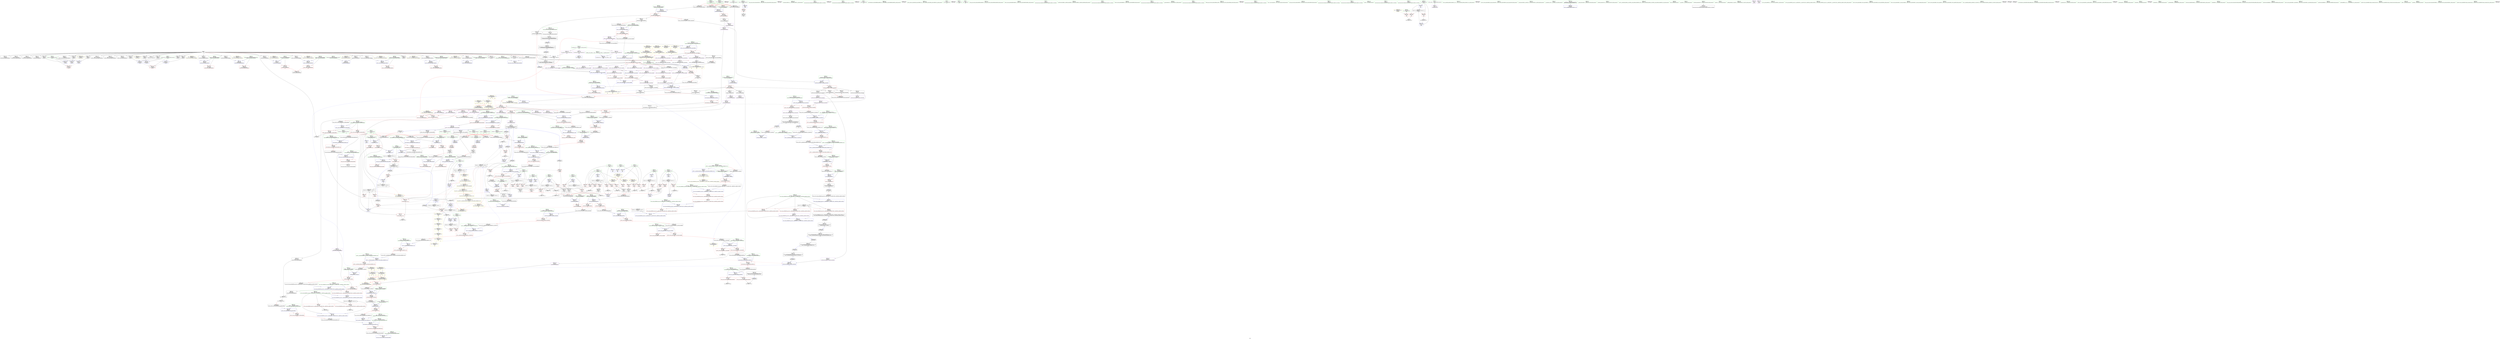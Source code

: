 digraph "SVFG" {
	label="SVFG";

	Node0x562dadb25950 [shape=record,color=grey,label="{NodeID: 0\nNullPtr|{|<s34>61}}"];
	Node0x562dadb25950 -> Node0x562dadb6f690[style=solid];
	Node0x562dadb25950 -> Node0x562dadb6f790[style=solid];
	Node0x562dadb25950 -> Node0x562dadb6f860[style=solid];
	Node0x562dadb25950 -> Node0x562dadb6f930[style=solid];
	Node0x562dadb25950 -> Node0x562dadb6fa00[style=solid];
	Node0x562dadb25950 -> Node0x562dadb6fad0[style=solid];
	Node0x562dadb25950 -> Node0x562dadb6fba0[style=solid];
	Node0x562dadb25950 -> Node0x562dadb6fc70[style=solid];
	Node0x562dadb25950 -> Node0x562dadb6fd40[style=solid];
	Node0x562dadb25950 -> Node0x562dadb6fe10[style=solid];
	Node0x562dadb25950 -> Node0x562dadb6fee0[style=solid];
	Node0x562dadb25950 -> Node0x562dadb6ffb0[style=solid];
	Node0x562dadb25950 -> Node0x562dadb70080[style=solid];
	Node0x562dadb25950 -> Node0x562dadb70150[style=solid];
	Node0x562dadb25950 -> Node0x562dadb70220[style=solid];
	Node0x562dadb25950 -> Node0x562dadb702f0[style=solid];
	Node0x562dadb25950 -> Node0x562dadb703c0[style=solid];
	Node0x562dadb25950 -> Node0x562dadb6a210[style=solid];
	Node0x562dadb25950 -> Node0x562dadb6a2e0[style=solid];
	Node0x562dadb25950 -> Node0x562dadb6a3b0[style=solid];
	Node0x562dadb25950 -> Node0x562dadb6a480[style=solid];
	Node0x562dadb25950 -> Node0x562dadb6a550[style=solid];
	Node0x562dadb25950 -> Node0x562dadb6a620[style=solid];
	Node0x562dadb25950 -> Node0x562dadb6a6f0[style=solid];
	Node0x562dadb25950 -> Node0x562dadb6a7c0[style=solid];
	Node0x562dadb25950 -> Node0x562dadb6a890[style=solid];
	Node0x562dadb25950 -> Node0x562dadb6a960[style=solid];
	Node0x562dadb25950 -> Node0x562dadb6aa30[style=solid];
	Node0x562dadb25950 -> Node0x562dadb72e50[style=solid];
	Node0x562dadb25950 -> Node0x562dadb85f40[style=solid];
	Node0x562dadb25950 -> Node0x562dadb86010[style=solid];
	Node0x562dadb25950 -> Node0x562dadb860e0[style=solid];
	Node0x562dadb25950 -> Node0x562dadb7ed30[style=solid];
	Node0x562dadb25950 -> Node0x562dadb9d770[style=solid];
	Node0x562dadb25950:s34 -> Node0x562dadc253e0[style=solid,color=red];
	Node0x562dadb735d0 [shape=record,color=blue,label="{NodeID: 443\n58\<--153\nexn.slot\<--\n_Z5solvev\n}"];
	Node0x562dadb735d0 -> Node0x562dadb77eb0[style=dashed];
	Node0x562dadb76a60 [shape=record,color=purple,label="{NodeID: 277\n603\<--595\n_M_finish\<--this1\n_ZNSt12_Vector_baseIiSaIiEE12_Vector_implC2ERKS0_\n}"];
	Node0x562dadb76a60 -> Node0x562dadb86010[style=solid];
	Node0x562dadb66be0 [shape=record,color=green,label="{NodeID: 111\n669\<--670\nthis.addr\<--this.addr_field_insensitive\n_ZN9__gnu_cxx13new_allocatorIiEC2ERKS1_\n}"];
	Node0x562dadb66be0 -> Node0x562dadb70560[style=solid];
	Node0x562dadb66be0 -> Node0x562dadb86830[style=solid];
	Node0x562dadb88cc0 [shape=record,color=blue,label="{NodeID: 554\n1000\<--997\n__last.addr\<--__last\n_ZSt8_DestroyIPiEvT_S1_\n}"];
	Node0x562dadb88cc0 -> Node0x562dadb72780[style=dashed];
	Node0x562dadb707d0 [shape=record,color=red,label="{NodeID: 388\n693\<--682\n\<--__n.addr\n_ZNSt12_Vector_baseIiSaIiEE11_M_allocateEm\n|{<s0>60}}"];
	Node0x562dadb707d0:s0 -> Node0x562dadc1d4b0[style=solid,color=red];
	Node0x562dadc254f0 [shape=record,color=black,label="{NodeID: 1329\n849 = PHI(839, )\n0th arg _ZSt10__fill_n_aIPimiEN9__gnu_cxx11__enable_ifIXsr11__is_scalarIT1_EE7__valueET_E6__typeES4_T0_RKS3_ }"];
	Node0x562dadc254f0 -> Node0x562dadb87ae0[style=solid];
	Node0x562dadb6baa0 [shape=record,color=black,label="{NodeID: 222\n431\<--407\n\<--this1\n_ZNSt6vectorIiSaIiEED2Ev\n|{<s0>43}}"];
	Node0x562dadb6baa0:s0 -> Node0x562dadc1d8f0[style=solid,color=red];
	Node0x562dadb67f20 [shape=record,color=green,label="{NodeID: 56\n279\<--280\nthis.addr\<--this.addr_field_insensitive\n_ZNSaIiEC2Ev\n}"];
	Node0x562dadb67f20 -> Node0x562dadb798b0[style=solid];
	Node0x562dadb67f20 -> Node0x562dadb843a0[style=solid];
	Node0x562dadbd6170 [shape=record,color=yellow,style=double,label="{NodeID: 997\n61V_1 = ENCHI(MR_61V_0)\npts\{550000 630000 \}\nFun[_ZNSt12_Vector_baseIiSaIiEED2Ev]}"];
	Node0x562dadbd6170 -> Node0x562dadb7b790[style=dashed];
	Node0x562dadbd6170 -> Node0x562dadb7b930[style=dashed];
	Node0x562dadb9d5f0 [shape=record,color=grey,label="{NodeID: 831\n379 = cmp(376, 378, )\n}"];
	Node0x562dadb86010 [shape=record,color=blue, style = dotted,label="{NodeID: 499\n603\<--3\n_M_finish\<--dummyVal\n_ZNSt12_Vector_baseIiSaIiEE12_Vector_implC2ERKS0_\n|{<s0>47}}"];
	Node0x562dadb86010:s0 -> Node0x562dadbe5c50[style=dashed,color=blue];
	Node0x562dadb797e0 [shape=record,color=red,label="{NodeID: 333\n233\<--232\n\<--call53\n_Z5solvev\n}"];
	Node0x562dadb797e0 -> Node0x562dadb7fa50[style=solid];
	Node0x562dadc20fc0 [shape=record,color=black,label="{NodeID: 1274\n249 = PHI()\n}"];
	Node0x562dadb6ef80 [shape=record,color=green,label="{NodeID: 167\n984\<--985\n.addr\<--.addr_field_insensitive\n_ZSt8_DestroyIPiiEvT_S1_RSaIT0_E\n}"];
	Node0x562dadb6ef80 -> Node0x562dadb88b20[style=solid];
	Node0x562dadb634a0 [shape=record,color=green,label="{NodeID: 1\n7\<--1\n__dso_handle\<--dummyObj\nGlob }"];
	Node0x562dadb736a0 [shape=record,color=blue,label="{NodeID: 444\n60\<--155\nehselector.slot\<--\n_Z5solvev\n}"];
	Node0x562dadb736a0 -> Node0x562dadb77f80[style=dashed];
	Node0x562dadb76b30 [shape=record,color=purple,label="{NodeID: 278\n605\<--595\n_M_end_of_storage\<--this1\n_ZNSt12_Vector_baseIiSaIiEE12_Vector_implC2ERKS0_\n}"];
	Node0x562dadb76b30 -> Node0x562dadb860e0[style=solid];
	Node0x562dadb66cb0 [shape=record,color=green,label="{NodeID: 112\n671\<--672\n.addr\<--.addr_field_insensitive\n_ZN9__gnu_cxx13new_allocatorIiEC2ERKS1_\n}"];
	Node0x562dadb66cb0 -> Node0x562dadb86900[style=solid];
	Node0x562dadb88d90 [shape=record,color=blue,label="{NodeID: 555\n1013\<--1011\n.addr\<--\n_ZNSt12_Destroy_auxILb1EE9__destroyIPiEEvT_S3_\n}"];
	Node0x562dadb708a0 [shape=record,color=red,label="{NodeID: 389\n710\<--704\n\<--__a.addr\n_ZNSt16allocator_traitsISaIiEE8allocateERS0_m\n}"];
	Node0x562dadb708a0 -> Node0x562dadb747b0[style=solid];
	Node0x562dadc25630 [shape=record,color=black,label="{NodeID: 1330\n850 = PHI(842, )\n1st arg _ZSt10__fill_n_aIPimiEN9__gnu_cxx11__enable_ifIXsr11__is_scalarIT1_EE7__valueET_E6__typeES4_T0_RKS3_ }"];
	Node0x562dadc25630 -> Node0x562dadb87bb0[style=solid];
	Node0x562dadb6bb70 [shape=record,color=black,label="{NodeID: 223\n441\<--462\nmain_ret\<--\nmain\n}"];
	Node0x562dadb67ff0 [shape=record,color=green,label="{NodeID: 57\n285\<--286\n_ZN9__gnu_cxx13new_allocatorIiEC2Ev\<--_ZN9__gnu_cxx13new_allocatorIiEC2Ev_field_insensitive\n}"];
	Node0x562dadbd6280 [shape=record,color=yellow,style=double,label="{NodeID: 998\n65V_1 = ENCHI(MR_65V_0)\npts\{550002 630002 \}\nFun[_ZNSt12_Vector_baseIiSaIiEED2Ev]}"];
	Node0x562dadbd6280 -> Node0x562dadb7b860[style=dashed];
	Node0x562dadb9d770 [shape=record,color=grey,label="{NodeID: 832\n910 = cmp(909, 3, )\n}"];
	Node0x562dadb860e0 [shape=record,color=blue, style = dotted,label="{NodeID: 500\n605\<--3\n_M_end_of_storage\<--dummyVal\n_ZNSt12_Vector_baseIiSaIiEE12_Vector_implC2ERKS0_\n|{<s0>47}}"];
	Node0x562dadb860e0:s0 -> Node0x562dadbe5c50[style=dashed,color=blue];
	Node0x562dadb798b0 [shape=record,color=red,label="{NodeID: 334\n282\<--279\nthis1\<--this.addr\n_ZNSaIiEC2Ev\n}"];
	Node0x562dadb798b0 -> Node0x562dadb6b1b0[style=solid];
	Node0x562dadc21090 [shape=record,color=black,label="{NodeID: 1275\n253 = PHI()\n}"];
	Node0x562dadb6f050 [shape=record,color=green,label="{NodeID: 168\n992\<--993\n_ZSt8_DestroyIPiEvT_S1_\<--_ZSt8_DestroyIPiEvT_S1__field_insensitive\n}"];
	Node0x562dadb63530 [shape=record,color=green,label="{NodeID: 2\n9\<--1\n\<--dummyObj\nCan only get source location for instruction, argument, global var or function.}"];
	Node0x562dadb73770 [shape=record,color=blue,label="{NodeID: 445\n58\<--160\nexn.slot\<--\n_Z5solvev\n}"];
	Node0x562dadb73770 -> Node0x562dadb77eb0[style=dashed];
	Node0x562dadb76c00 [shape=record,color=purple,label="{NodeID: 279\n622\<--617\n_M_impl\<--this1\n_ZNSt12_Vector_baseIiSaIiEE17_M_create_storageEm\n}"];
	Node0x562dadbe4ba0 [shape=record,color=yellow,style=double,label="{NodeID: 1220\n42V_2 = CSCHI(MR_42V_1)\npts\{630000 \}\nCS[]|{<s0>15|<s1>18|<s2>21|<s3>23|<s4>32}}"];
	Node0x562dadbe4ba0:s0 -> Node0x562dadbd54c0[style=dashed,color=red];
	Node0x562dadbe4ba0:s1 -> Node0x562dadbd4fa0[style=dashed,color=red];
	Node0x562dadbe4ba0:s2 -> Node0x562dadbd54c0[style=dashed,color=red];
	Node0x562dadbe4ba0:s3 -> Node0x562dadbd54c0[style=dashed,color=red];
	Node0x562dadbe4ba0:s4 -> Node0x562dadbd4fa0[style=dashed,color=red];
	Node0x562dadb66d80 [shape=record,color=green,label="{NodeID: 113\n680\<--681\nthis.addr\<--this.addr_field_insensitive\n_ZNSt12_Vector_baseIiSaIiEE11_M_allocateEm\n}"];
	Node0x562dadb66d80 -> Node0x562dadb70630[style=solid];
	Node0x562dadb66d80 -> Node0x562dadb869d0[style=solid];
	Node0x562dadb88e60 [shape=record,color=blue,label="{NodeID: 556\n1015\<--1012\n.addr1\<--\n_ZNSt12_Destroy_auxILb1EE9__destroyIPiEEvT_S3_\n}"];
	Node0x562dadb70970 [shape=record,color=red,label="{NodeID: 390\n712\<--706\n\<--__n.addr\n_ZNSt16allocator_traitsISaIiEE8allocateERS0_m\n|{<s0>61}}"];
	Node0x562dadb70970:s0 -> Node0x562dadc252d0[style=solid,color=red];
	Node0x562dadc25770 [shape=record,color=black,label="{NodeID: 1331\n851 = PHI(843, )\n2nd arg _ZSt10__fill_n_aIPimiEN9__gnu_cxx11__enable_ifIXsr11__is_scalarIT1_EE7__valueET_E6__typeES4_T0_RKS3_ }"];
	Node0x562dadc25770 -> Node0x562dadb87c80[style=solid];
	Node0x562dadb6bc40 [shape=record,color=black,label="{NodeID: 224\n530\<--529\n\<--this1\n_ZNSt6vectorIiSaIiEE21_M_default_initializeEm\n}"];
	Node0x562dadb6bc40 -> Node0x562dadb75fd0[style=solid];
	Node0x562dadb6bc40 -> Node0x562dadb760a0[style=solid];
	Node0x562dadb680f0 [shape=record,color=green,label="{NodeID: 58\n292\<--293\nthis.addr\<--this.addr_field_insensitive\n_ZNSt6vectorIiSaIiEEC2EmRKS0_\n}"];
	Node0x562dadb680f0 -> Node0x562dadb79980[style=solid];
	Node0x562dadb680f0 -> Node0x562dadb84470[style=solid];
	Node0x562dadbb9b00 [shape=record,color=black,label="{NodeID: 833\nMR_14V_3 = PHI(MR_14V_4, MR_14V_2, )\npts\{67 \}\n}"];
	Node0x562dadbb9b00 -> Node0x562dadb78050[style=dashed];
	Node0x562dadbb9b00 -> Node0x562dadb78120[style=dashed];
	Node0x562dadbb9b00 -> Node0x562dadb73360[style=dashed];
	Node0x562dadb861b0 [shape=record,color=blue,label="{NodeID: 501\n611\<--609\nthis.addr\<--this\n_ZNSt12_Vector_baseIiSaIiEE17_M_create_storageEm\n}"];
	Node0x562dadb861b0 -> Node0x562dadb7bba0[style=dashed];
	Node0x562dadb79980 [shape=record,color=red,label="{NodeID: 335\n305\<--292\nthis1\<--this.addr\n_ZNSt6vectorIiSaIiEEC2EmRKS0_\n|{|<s2>37}}"];
	Node0x562dadb79980 -> Node0x562dadb6b280[style=solid];
	Node0x562dadb79980 -> Node0x562dadb6b350[style=solid];
	Node0x562dadb79980:s2 -> Node0x562dadc22830[style=solid,color=red];
	Node0x562dadc21160 [shape=record,color=black,label="{NodeID: 1276\n255 = PHI()\n}"];
	Node0x562dadb6f150 [shape=record,color=green,label="{NodeID: 169\n998\<--999\n__first.addr\<--__first.addr_field_insensitive\n_ZSt8_DestroyIPiEvT_S1_\n}"];
	Node0x562dadb6f150 -> Node0x562dadb726b0[style=solid];
	Node0x562dadb6f150 -> Node0x562dadb88bf0[style=solid];
	Node0x562dadb637e0 [shape=record,color=green,label="{NodeID: 3\n16\<--1\n\<--dummyObj\nCan only get source location for instruction, argument, global var or function.}"];
	Node0x562dadbd2e90 [shape=record,color=yellow,style=double,label="{NodeID: 944\n38V_1 = ENCHI(MR_38V_0)\npts\{744 \}\nFun[_ZSt6fill_nIPimiET_S1_T0_RKT1_]|{<s0>69}}"];
	Node0x562dadbd2e90:s0 -> Node0x562dadbbc510[style=dashed,color=red];
	Node0x562dadb73840 [shape=record,color=blue,label="{NodeID: 446\n60\<--162\nehselector.slot\<--\n_Z5solvev\n}"];
	Node0x562dadb73840 -> Node0x562dadb77f80[style=dashed];
	Node0x562dadb76cd0 [shape=record,color=purple,label="{NodeID: 280\n623\<--617\n_M_start\<--this1\n_ZNSt12_Vector_baseIiSaIiEE17_M_create_storageEm\n}"];
	Node0x562dadb76cd0 -> Node0x562dadb86350[style=solid];
	Node0x562dadbe4c80 [shape=record,color=yellow,style=double,label="{NodeID: 1221\n46V_2 = CSCHI(MR_46V_1)\npts\{630001 630002 \}\nCS[]|{<s0>18|<s1>18|<s2>32|<s3>32}}"];
	Node0x562dadbe4c80:s0 -> Node0x562dadbd50b0[style=dashed,color=red];
	Node0x562dadbe4c80:s1 -> Node0x562dadbd51c0[style=dashed,color=red];
	Node0x562dadbe4c80:s2 -> Node0x562dadbd50b0[style=dashed,color=red];
	Node0x562dadbe4c80:s3 -> Node0x562dadbd51c0[style=dashed,color=red];
	Node0x562dadb66e50 [shape=record,color=green,label="{NodeID: 114\n682\<--683\n__n.addr\<--__n.addr_field_insensitive\n_ZNSt12_Vector_baseIiSaIiEE11_M_allocateEm\n}"];
	Node0x562dadb66e50 -> Node0x562dadb70700[style=solid];
	Node0x562dadb66e50 -> Node0x562dadb707d0[style=solid];
	Node0x562dadb66e50 -> Node0x562dadb86aa0[style=solid];
	Node0x562dadbcbf40 [shape=record,color=black,label="{NodeID: 889\nMR_30V_4 = PHI(MR_30V_5, MR_30V_3, )\npts\{83 \}\n}"];
	Node0x562dadbcbf40 -> Node0x562dadb78ef0[style=dashed];
	Node0x562dadbcbf40 -> Node0x562dadb78fc0[style=dashed];
	Node0x562dadbcbf40 -> Node0x562dadb84170[style=dashed];
	Node0x562dadb70a40 [shape=record,color=red,label="{NodeID: 391\n730\<--721\nthis1\<--this.addr\n_ZN9__gnu_cxx13new_allocatorIiE8allocateEmPKv\n|{<s0>62}}"];
	Node0x562dadb70a40:s0 -> Node0x562dadc23a40[style=solid,color=red];
	Node0x562dadc258b0 [shape=record,color=black,label="{NodeID: 1332\n472 = PHI(342, )\n0th arg _ZN9__gnu_cxx13new_allocatorIiED2Ev }"];
	Node0x562dadc258b0 -> Node0x562dadb853e0[style=solid];
	Node0x562dadb6bd10 [shape=record,color=black,label="{NodeID: 225\n535\<--529\n\<--this1\n_ZNSt6vectorIiSaIiEE21_M_default_initializeEm\n|{<s0>50}}"];
	Node0x562dadb6bd10:s0 -> Node0x562dadc23b50[style=solid,color=red];
	Node0x562dadb681c0 [shape=record,color=green,label="{NodeID: 59\n294\<--295\n__n.addr\<--__n.addr_field_insensitive\n_ZNSt6vectorIiSaIiEEC2EmRKS0_\n}"];
	Node0x562dadb681c0 -> Node0x562dadb79a50[style=solid];
	Node0x562dadb681c0 -> Node0x562dadb79b20[style=solid];
	Node0x562dadb681c0 -> Node0x562dadb84540[style=solid];
	Node0x562dadbb9bf0 [shape=record,color=black,label="{NodeID: 834\nMR_16V_2 = PHI(MR_16V_3, MR_16V_1, )\npts\{69 \}\n}"];
	Node0x562dadbb9bf0 -> Node0x562dadb781f0[style=dashed];
	Node0x562dadbb9bf0 -> Node0x562dadb73020[style=dashed];
	Node0x562dadb86280 [shape=record,color=blue,label="{NodeID: 502\n613\<--610\n__n.addr\<--__n\n_ZNSt12_Vector_baseIiSaIiEE17_M_create_storageEm\n}"];
	Node0x562dadb86280 -> Node0x562dadb7bc70[style=dashed];
	Node0x562dadb86280 -> Node0x562dadb7bd40[style=dashed];
	Node0x562dadb79a50 [shape=record,color=red,label="{NodeID: 336\n307\<--294\n\<--__n.addr\n_ZNSt6vectorIiSaIiEEC2EmRKS0_\n|{<s0>36}}"];
	Node0x562dadb79a50:s0 -> Node0x562dadc23e10[style=solid,color=red];
	Node0x562dadc21260 [shape=record,color=black,label="{NodeID: 1277\n256 = PHI()\n}"];
	Node0x562dadb6f220 [shape=record,color=green,label="{NodeID: 170\n1000\<--1001\n__last.addr\<--__last.addr_field_insensitive\n_ZSt8_DestroyIPiEvT_S1_\n}"];
	Node0x562dadb6f220 -> Node0x562dadb72780[style=solid];
	Node0x562dadb6f220 -> Node0x562dadb88cc0[style=solid];
	Node0x562dadb63870 [shape=record,color=green,label="{NodeID: 4\n18\<--1\n_ZSt3cin\<--dummyObj\nGlob }"];
	Node0x562dadbd2fa0 [shape=record,color=yellow,style=double,label="{NodeID: 945\n195V_1 = ENCHI(MR_195V_0)\npts\{815 \}\nFun[_ZSt6fill_nIPimiET_S1_T0_RKT1_]|{<s0>69}}"];
	Node0x562dadbd2fa0:s0 -> Node0x562dadbd3fa0[style=dashed,color=red];
	Node0x562dadb73910 [shape=record,color=blue,label="{NodeID: 447\n72\<--9\nres\<--\n_Z5solvev\n}"];
	Node0x562dadb73910 -> Node0x562dadbc0b40[style=dashed];
	Node0x562dadb76da0 [shape=record,color=purple,label="{NodeID: 281\n625\<--617\n_M_impl2\<--this1\n_ZNSt12_Vector_baseIiSaIiEE17_M_create_storageEm\n}"];
	Node0x562dadbe4d60 [shape=record,color=yellow,style=double,label="{NodeID: 1222\n38V_2 = CSCHI(MR_38V_1)\npts\{744 \}\nCS[]|{<s0>10}}"];
	Node0x562dadbe4d60:s0 -> Node0x562dadbd38c0[style=dashed,color=red];
	Node0x562dadb6c270 [shape=record,color=green,label="{NodeID: 115\n695\<--696\n_ZNSt16allocator_traitsISaIiEE8allocateERS0_m\<--_ZNSt16allocator_traitsISaIiEE8allocateERS0_m_field_insensitive\n}"];
	Node0x562dadbcc440 [shape=record,color=black,label="{NodeID: 890\nMR_32V_4 = PHI(MR_32V_5, MR_32V_3, )\npts\{85 \}\n}"];
	Node0x562dadbcc440 -> Node0x562dadb79090[style=dashed];
	Node0x562dadbcc440 -> Node0x562dadb79160[style=dashed];
	Node0x562dadbcc440 -> Node0x562dadb79230[style=dashed];
	Node0x562dadbcc440 -> Node0x562dadb84200[style=dashed];
	Node0x562dadb70b10 [shape=record,color=red,label="{NodeID: 392\n731\<--723\n\<--__n.addr\n_ZN9__gnu_cxx13new_allocatorIiE8allocateEmPKv\n}"];
	Node0x562dadb70b10 -> Node0x562dadb9cb70[style=solid];
	Node0x562dadc259f0 [shape=record,color=black,label="{NodeID: 1333\n337 = PHI(56, 64, 56, 64, 646, )\n0th arg _ZNSaIiED2Ev }"];
	Node0x562dadc259f0 -> Node0x562dadb84880[style=solid];
	Node0x562dadb6bde0 [shape=record,color=black,label="{NodeID: 226\n540\<--529\n\<--this1\n_ZNSt6vectorIiSaIiEE21_M_default_initializeEm\n}"];
	Node0x562dadb6bde0 -> Node0x562dadb76170[style=solid];
	Node0x562dadb6bde0 -> Node0x562dadb76240[style=solid];
	Node0x562dadb68290 [shape=record,color=green,label="{NodeID: 60\n296\<--297\n__a.addr\<--__a.addr_field_insensitive\n_ZNSt6vectorIiSaIiEEC2EmRKS0_\n}"];
	Node0x562dadb68290 -> Node0x562dadb79bf0[style=solid];
	Node0x562dadb68290 -> Node0x562dadb84610[style=solid];
	Node0x562dadbba0f0 [shape=record,color=black,label="{NodeID: 835\nMR_18V_2 = PHI(MR_18V_3, MR_18V_1, )\npts\{71 \}\n}"];
	Node0x562dadbba0f0 -> Node0x562dadb78390[style=dashed];
	Node0x562dadbba0f0 -> Node0x562dadb730f0[style=dashed];
	Node0x562dadb86350 [shape=record,color=blue,label="{NodeID: 503\n623\<--619\n_M_start\<--call\n_ZNSt12_Vector_baseIiSaIiEE17_M_create_storageEm\n|{|<s2>48}}"];
	Node0x562dadb86350 -> Node0x562dadb7be10[style=dashed];
	Node0x562dadb86350 -> Node0x562dadb7bee0[style=dashed];
	Node0x562dadb86350:s2 -> Node0x562dadbe5de0[style=dashed,color=blue];
	Node0x562dadb79b20 [shape=record,color=red,label="{NodeID: 337\n312\<--294\n\<--__n.addr\n_ZNSt6vectorIiSaIiEEC2EmRKS0_\n|{<s0>37}}"];
	Node0x562dadb79b20:s0 -> Node0x562dadc22970[style=solid,color=red];
	Node0x562dadc21360 [shape=record,color=black,label="{NodeID: 1278\n261 = PHI()\n}"];
	Node0x562dadb6f2f0 [shape=record,color=green,label="{NodeID: 171\n1007\<--1008\n_ZNSt12_Destroy_auxILb1EE9__destroyIPiEEvT_S3_\<--_ZNSt12_Destroy_auxILb1EE9__destroyIPiEEvT_S3__field_insensitive\n}"];
	Node0x562dadb63900 [shape=record,color=green,label="{NodeID: 5\n19\<--1\n_ZSt4cout\<--dummyObj\nGlob }"];
	Node0x562dadb739e0 [shape=record,color=blue,label="{NodeID: 448\n74\<--9\ni19\<--\n_Z5solvev\n}"];
	Node0x562dadb739e0 -> Node0x562dadbc1040[style=dashed];
	Node0x562dadb76e70 [shape=record,color=purple,label="{NodeID: 282\n626\<--617\n_M_start3\<--this1\n_ZNSt12_Vector_baseIiSaIiEE17_M_create_storageEm\n}"];
	Node0x562dadb76e70 -> Node0x562dadb7be10[style=solid];
	Node0x562dadbe4ec0 [shape=record,color=yellow,style=double,label="{NodeID: 1223\n40V_2 = CSCHI(MR_40V_1)\npts\{550000 \}\nCS[]|{<s0>14|<s1>19|<s2>33|<s3>34}}"];
	Node0x562dadbe4ec0:s0 -> Node0x562dadbd54c0[style=dashed,color=red];
	Node0x562dadbe4ec0:s1 -> Node0x562dadbd54c0[style=dashed,color=red];
	Node0x562dadbe4ec0:s2 -> Node0x562dadbd4fa0[style=dashed,color=red];
	Node0x562dadbe4ec0:s3 -> Node0x562dadbd4fa0[style=dashed,color=red];
	Node0x562dadb6c370 [shape=record,color=green,label="{NodeID: 116\n704\<--705\n__a.addr\<--__a.addr_field_insensitive\n_ZNSt16allocator_traitsISaIiEE8allocateERS0_m\n}"];
	Node0x562dadb6c370 -> Node0x562dadb708a0[style=solid];
	Node0x562dadb6c370 -> Node0x562dadb86b70[style=solid];
	Node0x562dadbcc940 [shape=record,color=black,label="{NodeID: 891\nMR_34V_3 = PHI(MR_34V_4, MR_34V_1, )\npts\{87 \}\n}"];
	Node0x562dadbcc940 -> Node0x562dadb742d0[style=dashed];
	Node0x562dadb70be0 [shape=record,color=red,label="{NodeID: 393\n741\<--723\n\<--__n.addr\n_ZN9__gnu_cxx13new_allocatorIiE8allocateEmPKv\n}"];
	Node0x562dadb70be0 -> Node0x562dadb7f450[style=solid];
	Node0x562dadc25e70 [shape=record,color=black,label="{NodeID: 1334\n761 = PHI(533, )\n0th arg _ZSt27__uninitialized_default_n_aIPimiET_S1_T0_RSaIT1_E }"];
	Node0x562dadc25e70 -> Node0x562dadb87050[style=solid];
	Node0x562dadb6beb0 [shape=record,color=black,label="{NodeID: 227\n564\<--560\nsub.ptr.lhs.cast\<--\n_ZNSt12_Vector_baseIiSaIiEED2Ev\n}"];
	Node0x562dadb6beb0 -> Node0x562dadb9bdf0[style=solid];
	Node0x562dadb68360 [shape=record,color=green,label="{NodeID: 61\n298\<--299\nexn.slot\<--exn.slot_field_insensitive\n_ZNSt6vectorIiSaIiEEC2EmRKS0_\n}"];
	Node0x562dadb68360 -> Node0x562dadb79cc0[style=solid];
	Node0x562dadb68360 -> Node0x562dadb846e0[style=solid];
	Node0x562dadbd6660 [shape=record,color=yellow,style=double,label="{NodeID: 1002\n2V_1 = ENCHI(MR_2V_0)\npts\{10 \}\nFun[_Z5solvev]}"];
	Node0x562dadbd6660 -> Node0x562dadb77900[style=dashed];
	Node0x562dadbd6660 -> Node0x562dadb779d0[style=dashed];
	Node0x562dadbd6660 -> Node0x562dadb77aa0[style=dashed];
	Node0x562dadbba1e0 [shape=record,color=black,label="{NodeID: 836\nMR_38V_4 = PHI(MR_38V_6, MR_38V_3, )\npts\{744 \}\n|{|<s7>20|<s8>22|<s9>24|<s10>46}}"];
	Node0x562dadbba1e0 -> Node0x562dadb79300[style=dashed];
	Node0x562dadbba1e0 -> Node0x562dadb794a0[style=dashed];
	Node0x562dadbba1e0 -> Node0x562dadb79570[style=dashed];
	Node0x562dadbba1e0 -> Node0x562dadb79640[style=dashed];
	Node0x562dadbba1e0 -> Node0x562dadb79710[style=dashed];
	Node0x562dadbba1e0 -> Node0x562dadb797e0[style=dashed];
	Node0x562dadbba1e0 -> Node0x562dadb731c0[style=dashed];
	Node0x562dadbba1e0:s7 -> Node0x562dadbd17b0[style=dashed,color=red];
	Node0x562dadbba1e0:s8 -> Node0x562dadbd17b0[style=dashed,color=red];
	Node0x562dadbba1e0:s9 -> Node0x562dadbd17b0[style=dashed,color=red];
	Node0x562dadbba1e0:s10 -> Node0x562dadbbfc10[style=dashed,color=blue];
	Node0x562dadb86420 [shape=record,color=blue,label="{NodeID: 504\n629\<--627\n_M_finish\<--\n_ZNSt12_Vector_baseIiSaIiEE17_M_create_storageEm\n|{<s0>48}}"];
	Node0x562dadb86420:s0 -> Node0x562dadbe5de0[style=dashed,color=blue];
	Node0x562dadb79bf0 [shape=record,color=red,label="{NodeID: 338\n308\<--296\n\<--__a.addr\n_ZNSt6vectorIiSaIiEEC2EmRKS0_\n|{<s0>36}}"];
	Node0x562dadb79bf0:s0 -> Node0x562dadc23f20[style=solid,color=red];
	Node0x562dadc21460 [shape=record,color=black,label="{NodeID: 1279\n262 = PHI()\n}"];
	Node0x562dadb6f3f0 [shape=record,color=green,label="{NodeID: 172\n1013\<--1014\n.addr\<--.addr_field_insensitive\n_ZNSt12_Destroy_auxILb1EE9__destroyIPiEEvT_S3_\n}"];
	Node0x562dadb6f3f0 -> Node0x562dadb88d90[style=solid];
	Node0x562dadb63990 [shape=record,color=green,label="{NodeID: 6\n20\<--1\n.str\<--dummyObj\nGlob }"];
	Node0x562dadb73ab0 [shape=record,color=blue,label="{NodeID: 449\n72\<--181\nres\<--\n_Z5solvev\n}"];
	Node0x562dadb73ab0 -> Node0x562dadbc0b40[style=dashed];
	Node0x562dadb76f40 [shape=record,color=purple,label="{NodeID: 283\n628\<--617\n_M_impl4\<--this1\n_ZNSt12_Vector_baseIiSaIiEE17_M_create_storageEm\n}"];
	Node0x562dadbe4fa0 [shape=record,color=yellow,style=double,label="{NodeID: 1224\n44V_2 = CSCHI(MR_44V_1)\npts\{550001 550002 \}\nCS[]|{<s0>33|<s1>33|<s2>34|<s3>34}}"];
	Node0x562dadbe4fa0:s0 -> Node0x562dadbd50b0[style=dashed,color=red];
	Node0x562dadbe4fa0:s1 -> Node0x562dadbd51c0[style=dashed,color=red];
	Node0x562dadbe4fa0:s2 -> Node0x562dadbd50b0[style=dashed,color=red];
	Node0x562dadbe4fa0:s3 -> Node0x562dadbd51c0[style=dashed,color=red];
	Node0x562dadb6c440 [shape=record,color=green,label="{NodeID: 117\n706\<--707\n__n.addr\<--__n.addr_field_insensitive\n_ZNSt16allocator_traitsISaIiEE8allocateERS0_m\n}"];
	Node0x562dadb6c440 -> Node0x562dadb70970[style=solid];
	Node0x562dadb6c440 -> Node0x562dadb86c40[style=solid];
	Node0x562dadbcce40 [shape=record,color=black,label="{NodeID: 892\nMR_36V_3 = PHI(MR_36V_4, MR_36V_1, )\npts\{89 \}\n}"];
	Node0x562dadbcce40 -> Node0x562dadb743a0[style=dashed];
	Node0x562dadb70cb0 [shape=record,color=red,label="{NodeID: 394\n754\<--751\nthis1\<--this.addr\n_ZNK9__gnu_cxx13new_allocatorIiE8max_sizeEv\n}"];
	Node0x562dadc25f80 [shape=record,color=black,label="{NodeID: 1335\n762 = PHI(534, )\n1st arg _ZSt27__uninitialized_default_n_aIPimiET_S1_T0_RSaIT1_E }"];
	Node0x562dadc25f80 -> Node0x562dadb87120[style=solid];
	Node0x562dadb6bf80 [shape=record,color=black,label="{NodeID: 228\n565\<--563\nsub.ptr.rhs.cast\<--\n_ZNSt12_Vector_baseIiSaIiEED2Ev\n}"];
	Node0x562dadb6bf80 -> Node0x562dadb9bdf0[style=solid];
	Node0x562dadb68430 [shape=record,color=green,label="{NodeID: 62\n300\<--301\nehselector.slot\<--ehselector.slot_field_insensitive\n_ZNSt6vectorIiSaIiEEC2EmRKS0_\n}"];
	Node0x562dadb68430 -> Node0x562dadb79d90[style=solid];
	Node0x562dadb68430 -> Node0x562dadb847b0[style=solid];
	Node0x562dadbd6770 [shape=record,color=yellow,style=double,label="{NodeID: 1003\n4V_1 = ENCHI(MR_4V_0)\npts\{12 \}\nFun[_Z5solvev]}"];
	Node0x562dadbd6770 -> Node0x562dadb77b70[style=dashed];
	Node0x562dadbd6770 -> Node0x562dadb77c40[style=dashed];
	Node0x562dadbbbb40 [shape=record,color=black,label="{NodeID: 837\nMR_207V_3 = PHI(MR_207V_4, MR_207V_2, )\npts\{853 \}\n}"];
	Node0x562dadbbbb40 -> Node0x562dadb715a0[style=dashed];
	Node0x562dadbbbb40 -> Node0x562dadb71670[style=dashed];
	Node0x562dadbbbb40 -> Node0x562dadb71740[style=dashed];
	Node0x562dadbbbb40 -> Node0x562dadb88090[style=dashed];
	Node0x562dadb864f0 [shape=record,color=blue,label="{NodeID: 505\n637\<--635\n_M_end_of_storage\<--add.ptr\n_ZNSt12_Vector_baseIiSaIiEE17_M_create_storageEm\n|{<s0>48}}"];
	Node0x562dadb864f0:s0 -> Node0x562dadbe5de0[style=dashed,color=blue];
	Node0x562dadb79cc0 [shape=record,color=red,label="{NodeID: 339\n327\<--298\nexn\<--exn.slot\n_ZNSt6vectorIiSaIiEEC2EmRKS0_\n}"];
	Node0x562dadc21530 [shape=record,color=black,label="{NodeID: 1280\n803 = PHI(807, )\n}"];
	Node0x562dadc21530 -> Node0x562dadb74e30[style=solid];
	Node0x562dadb6f4c0 [shape=record,color=green,label="{NodeID: 173\n1015\<--1016\n.addr1\<--.addr1_field_insensitive\n_ZNSt12_Destroy_auxILb1EE9__destroyIPiEEvT_S3_\n}"];
	Node0x562dadb6f4c0 -> Node0x562dadb88e60[style=solid];
	Node0x562dadb641d0 [shape=record,color=green,label="{NodeID: 7\n22\<--1\n.str.1\<--dummyObj\nGlob }"];
	Node0x562dadb73b80 [shape=record,color=blue,label="{NodeID: 450\n74\<--185\ni19\<--inc28\n_Z5solvev\n}"];
	Node0x562dadb73b80 -> Node0x562dadbc1040[style=dashed];
	Node0x562dadb77010 [shape=record,color=purple,label="{NodeID: 284\n629\<--617\n_M_finish\<--this1\n_ZNSt12_Vector_baseIiSaIiEE17_M_create_storageEm\n}"];
	Node0x562dadb77010 -> Node0x562dadb86420[style=solid];
	Node0x562dadbe5080 [shape=record,color=yellow,style=double,label="{NodeID: 1225\n65V_2 = CSCHI(MR_65V_1)\npts\{550002 630002 \}\nCS[]|{<s0>7|<s1>10|<s2>38}}"];
	Node0x562dadbe5080:s0 -> Node0x562dadbe4fa0[style=dashed,color=blue];
	Node0x562dadbe5080:s1 -> Node0x562dadbe4c80[style=dashed,color=blue];
	Node0x562dadbe5080:s2 -> Node0x562dadbd6280[style=dashed,color=red];
	Node0x562dadb6c510 [shape=record,color=green,label="{NodeID: 118\n714\<--715\n_ZN9__gnu_cxx13new_allocatorIiE8allocateEmPKv\<--_ZN9__gnu_cxx13new_allocatorIiE8allocateEmPKv_field_insensitive\n}"];
	Node0x562dadbcd340 [shape=record,color=black,label="{NodeID: 893\nMR_20V_6 = PHI(MR_20V_7, MR_20V_4, )\npts\{73 \}\n|{|<s5>22}}"];
	Node0x562dadbcd340 -> Node0x562dadb78530[style=dashed];
	Node0x562dadbcd340 -> Node0x562dadb78600[style=dashed];
	Node0x562dadbcd340 -> Node0x562dadb79640[style=dashed];
	Node0x562dadbcd340 -> Node0x562dadb797e0[style=dashed];
	Node0x562dadbcd340 -> Node0x562dadb73f90[style=dashed];
	Node0x562dadbcd340:s5 -> Node0x562dadbd1700[style=dashed,color=red];
	Node0x562dadb70d80 [shape=record,color=red,label="{NodeID: 395\n773\<--764\n\<--__first.addr\n_ZSt27__uninitialized_default_n_aIPimiET_S1_T0_RSaIT1_E\n|{<s0>65}}"];
	Node0x562dadb70d80:s0 -> Node0x562dadc162e0[style=solid,color=red];
	Node0x562dadc26090 [shape=record,color=black,label="{NodeID: 1336\n763 = PHI(536, )\n2nd arg _ZSt27__uninitialized_default_n_aIPimiET_S1_T0_RSaIT1_E }"];
	Node0x562dadc26090 -> Node0x562dadb871f0[style=solid];
	Node0x562dadb6c050 [shape=record,color=black,label="{NodeID: 229\n596\<--595\n\<--this1\n_ZNSt12_Vector_baseIiSaIiEE12_Vector_implC2ERKS0_\n|{<s0>56}}"];
	Node0x562dadb6c050:s0 -> Node0x562dadc23610[style=solid,color=red];
	Node0x562dadb68500 [shape=record,color=green,label="{NodeID: 63\n310\<--311\n_ZNSt12_Vector_baseIiSaIiEEC2EmRKS0_\<--_ZNSt12_Vector_baseIiSaIiEEC2EmRKS0__field_insensitive\n}"];
	Node0x562dadbd6850 [shape=record,color=yellow,style=double,label="{NodeID: 1004\n6V_1 = ENCHI(MR_6V_0)\npts\{14 \}\nFun[_Z5solvev]}"];
	Node0x562dadbd6850 -> Node0x562dadb77d10[style=dashed];
	Node0x562dadbbc010 [shape=record,color=black,label="{NodeID: 838\nMR_215V_3 = PHI(MR_215V_4, MR_215V_2, )\npts\{861 \}\n}"];
	Node0x562dadbbc010 -> Node0x562dadb71a80[style=dashed];
	Node0x562dadbbc010 -> Node0x562dadb71b50[style=dashed];
	Node0x562dadbbc010 -> Node0x562dadb87fc0[style=dashed];
	Node0x562dadb865c0 [shape=record,color=blue,label="{NodeID: 506\n642\<--641\nthis.addr\<--this\n_ZNSt12_Vector_baseIiSaIiEE12_Vector_implD2Ev\n}"];
	Node0x562dadb865c0 -> Node0x562dadb7bfb0[style=dashed];
	Node0x562dadb79d90 [shape=record,color=red,label="{NodeID: 340\n328\<--300\nsel\<--ehselector.slot\n_ZNSt6vectorIiSaIiEEC2EmRKS0_\n}"];
	Node0x562dadc21730 [shape=record,color=black,label="{NodeID: 1281\n821 = PHI(825, )\n}"];
	Node0x562dadc21730 -> Node0x562dadb74f00[style=solid];
	Node0x562dadb6f590 [shape=record,color=green,label="{NodeID: 174\n26\<--1020\n_GLOBAL__sub_I_zemen_1_1.cpp\<--_GLOBAL__sub_I_zemen_1_1.cpp_field_insensitive\n}"];
	Node0x562dadb6f590 -> Node0x562dadb72d50[style=solid];
	Node0x562dadb64260 [shape=record,color=green,label="{NodeID: 8\n25\<--1\n\<--dummyObj\nCan only get source location for instruction, argument, global var or function.}"];
	Node0x562dadbd3320 [shape=record,color=yellow,style=double,label="{NodeID: 949\n65V_1 = ENCHI(MR_65V_0)\npts\{550002 630002 \}\nFun[_ZNSt6vectorIiSaIiEEC2EmRKS0_]|{<s0>36}}"];
	Node0x562dadbd3320:s0 -> Node0x562dadbd2510[style=dashed,color=red];
	Node0x562dadb73c50 [shape=record,color=blue,label="{NodeID: 451\n76\<--9\nbal\<--\n_Z5solvev\n}"];
	Node0x562dadb73c50 -> Node0x562dadbcd840[style=dashed];
	Node0x562dadb770e0 [shape=record,color=purple,label="{NodeID: 285\n631\<--617\n_M_impl5\<--this1\n_ZNSt12_Vector_baseIiSaIiEE17_M_create_storageEm\n}"];
	Node0x562dadbe5210 [shape=record,color=yellow,style=double,label="{NodeID: 1226\n61V_2 = CSCHI(MR_61V_1)\npts\{550000 630000 \}\nCS[]|{<s0>7|<s1>10|<s2>37|<s3>38}}"];
	Node0x562dadbe5210:s0 -> Node0x562dadbe4ec0[style=dashed,color=blue];
	Node0x562dadbe5210:s1 -> Node0x562dadbe4ba0[style=dashed,color=blue];
	Node0x562dadbe5210:s2 -> Node0x562dadbba8b0[style=dashed,color=red];
	Node0x562dadbe5210:s3 -> Node0x562dadbd6170[style=dashed,color=red];
	Node0x562dadb6c610 [shape=record,color=green,label="{NodeID: 119\n721\<--722\nthis.addr\<--this.addr_field_insensitive\n_ZN9__gnu_cxx13new_allocatorIiE8allocateEmPKv\n}"];
	Node0x562dadb6c610 -> Node0x562dadb70a40[style=solid];
	Node0x562dadb6c610 -> Node0x562dadb86d10[style=solid];
	Node0x562dadbcd840 [shape=record,color=black,label="{NodeID: 894\nMR_24V_4 = PHI(MR_24V_5, MR_24V_3, )\npts\{77 \}\n}"];
	Node0x562dadbcd840 -> Node0x562dadb78940[style=dashed];
	Node0x562dadbcd840 -> Node0x562dadb73df0[style=dashed];
	Node0x562dadb70e50 [shape=record,color=red,label="{NodeID: 396\n774\<--766\n\<--__n.addr\n_ZSt27__uninitialized_default_n_aIPimiET_S1_T0_RSaIT1_E\n|{<s0>65}}"];
	Node0x562dadb70e50:s0 -> Node0x562dadc226c0[style=solid,color=red];
	Node0x562dadc261a0 [shape=record,color=black,label="{NodeID: 1337\n889 = PHI(838, )\n0th arg _ZSt12__niter_baseIPiET_S1_ }"];
	Node0x562dadc261a0 -> Node0x562dadb88160[style=solid];
	Node0x562dadb6c120 [shape=record,color=black,label="{NodeID: 230\n646\<--645\n\<--this1\n_ZNSt12_Vector_baseIiSaIiEE12_Vector_implD2Ev\n|{<s0>58}}"];
	Node0x562dadb6c120:s0 -> Node0x562dadc259f0[style=solid,color=red];
	Node0x562dadb68600 [shape=record,color=green,label="{NodeID: 64\n314\<--315\n_ZNSt6vectorIiSaIiEE21_M_default_initializeEm\<--_ZNSt6vectorIiSaIiEE21_M_default_initializeEm_field_insensitive\n}"];
	Node0x562dadbbc510 [shape=record,color=black,label="{NodeID: 839\nMR_38V_2 = PHI(MR_38V_3, MR_38V_1, )\npts\{744 \}\n|{|<s1>69}}"];
	Node0x562dadbbc510 -> Node0x562dadb87ef0[style=dashed];
	Node0x562dadbbc510:s1 -> Node0x562dadbe5960[style=dashed,color=blue];
	Node0x562dadb86690 [shape=record,color=blue,label="{NodeID: 507\n652\<--650\nthis.addr\<--this\n_ZNSaIiEC2ERKS_\n}"];
	Node0x562dadb86690 -> Node0x562dadb7c080[style=dashed];
	Node0x562dadb79e60 [shape=record,color=red,label="{NodeID: 341\n341\<--338\nthis1\<--this.addr\n_ZNSaIiED2Ev\n}"];
	Node0x562dadb79e60 -> Node0x562dadb6b420[style=solid];
	Node0x562dadc21870 [shape=record,color=black,label="{NodeID: 1282\n839 = PHI(888, )\n|{<s0>69}}"];
	Node0x562dadc21870:s0 -> Node0x562dadc254f0[style=solid,color=red];
	Node0x562dadb6f690 [shape=record,color=black,label="{NodeID: 175\n2\<--3\ndummyVal\<--dummyVal\n}"];
	Node0x562dadb64360 [shape=record,color=green,label="{NodeID: 9\n121\<--1\n\<--dummyObj\nCan only get source location for instruction, argument, global var or function.}"];
	Node0x562dadb73d20 [shape=record,color=blue,label="{NodeID: 452\n78\<--9\ni30\<--\n_Z5solvev\n}"];
	Node0x562dadb73d20 -> Node0x562dadbcdd40[style=dashed];
	Node0x562dadb771b0 [shape=record,color=purple,label="{NodeID: 286\n632\<--617\n_M_start6\<--this1\n_ZNSt12_Vector_baseIiSaIiEE17_M_create_storageEm\n}"];
	Node0x562dadb771b0 -> Node0x562dadb7bee0[style=solid];
	Node0x562dadbe5320 [shape=record,color=yellow,style=double,label="{NodeID: 1227\n63V_2 = CSCHI(MR_63V_1)\npts\{550001 630001 \}\nCS[]|{<s0>37}}"];
	Node0x562dadbe5320:s0 -> Node0x562dadb85a60[style=dashed,color=red];
	Node0x562dadb6c6e0 [shape=record,color=green,label="{NodeID: 120\n723\<--724\n__n.addr\<--__n.addr_field_insensitive\n_ZN9__gnu_cxx13new_allocatorIiE8allocateEmPKv\n}"];
	Node0x562dadb6c6e0 -> Node0x562dadb70b10[style=solid];
	Node0x562dadb6c6e0 -> Node0x562dadb70be0[style=solid];
	Node0x562dadb6c6e0 -> Node0x562dadb86de0[style=solid];
	Node0x562dadbcdd40 [shape=record,color=black,label="{NodeID: 895\nMR_26V_4 = PHI(MR_26V_5, MR_26V_3, )\npts\{79 \}\n}"];
	Node0x562dadbcdd40 -> Node0x562dadb78ae0[style=dashed];
	Node0x562dadbcdd40 -> Node0x562dadb78bb0[style=dashed];
	Node0x562dadbcdd40 -> Node0x562dadb78c80[style=dashed];
	Node0x562dadbcdd40 -> Node0x562dadb78d50[style=dashed];
	Node0x562dadbcdd40 -> Node0x562dadb78e20[style=dashed];
	Node0x562dadbcdd40 -> Node0x562dadb74060[style=dashed];
	Node0x562dadb70f20 [shape=record,color=red,label="{NodeID: 397\n784\<--781\nthis1\<--this.addr\n_ZNSt12_Vector_baseIiSaIiEE19_M_get_Tp_allocatorEv\n}"];
	Node0x562dadb70f20 -> Node0x562dadb774f0[style=solid];
	Node0x562dadc262b0 [shape=record,color=black,label="{NodeID: 1338\n641 = PHI(496, 572, 580, )\n0th arg _ZNSt12_Vector_baseIiSaIiEE12_Vector_implD2Ev }"];
	Node0x562dadc262b0 -> Node0x562dadb865c0[style=solid];
	Node0x562dadb744b0 [shape=record,color=black,label="{NodeID: 231\n659\<--658\n\<--this1\n_ZNSaIiEC2ERKS_\n|{<s0>59}}"];
	Node0x562dadb744b0:s0 -> Node0x562dadc24670[style=solid,color=red];
	Node0x562dadb68700 [shape=record,color=green,label="{NodeID: 65\n324\<--325\n_ZNSt12_Vector_baseIiSaIiEED2Ev\<--_ZNSt12_Vector_baseIiSaIiEED2Ev_field_insensitive\n}"];
	Node0x562dadbd6a10 [shape=record,color=yellow,style=double,label="{NodeID: 1006\n10V_1 = ENCHI(MR_10V_0)\npts\{59 \}\nFun[_Z5solvev]}"];
	Node0x562dadbd6a10 -> Node0x562dadb73430[style=dashed];
	Node0x562dadbd6a10 -> Node0x562dadb735d0[style=dashed];
	Node0x562dadbd6a10 -> Node0x562dadb73770[style=dashed];
	Node0x562dadb86760 [shape=record,color=blue,label="{NodeID: 508\n654\<--651\n__a.addr\<--__a\n_ZNSaIiEC2ERKS_\n}"];
	Node0x562dadb86760 -> Node0x562dadb70490[style=dashed];
	Node0x562dadb79f30 [shape=record,color=red,label="{NodeID: 342\n356\<--350\nthis1\<--this.addr\n_ZNSt6vectorIiSaIiEEixEm\n}"];
	Node0x562dadb79f30 -> Node0x562dadb6b4f0[style=solid];
	Node0x562dadc219b0 [shape=record,color=black,label="{NodeID: 1283\n844 = PHI(848, )\n}"];
	Node0x562dadc219b0 -> Node0x562dadb74fd0[style=solid];
	Node0x562dadb6f790 [shape=record,color=black,label="{NodeID: 176\n145\<--3\n\<--dummyVal\n_Z5solvev\n}"];
	Node0x562dadb64460 [shape=record,color=green,label="{NodeID: 10\n257\<--1\n\<--dummyObj\nCan only get source location for instruction, argument, global var or function.}"];
	Node0x562dadb73df0 [shape=record,color=blue,label="{NodeID: 453\n76\<--200\nbal\<--add\n_Z5solvev\n}"];
	Node0x562dadb73df0 -> Node0x562dadb78a10[style=dashed];
	Node0x562dadb73df0 -> Node0x562dadbcd840[style=dashed];
	Node0x562dadb77280 [shape=record,color=purple,label="{NodeID: 287\n636\<--617\n_M_impl7\<--this1\n_ZNSt12_Vector_baseIiSaIiEE17_M_create_storageEm\n}"];
	Node0x562dadbe5430 [shape=record,color=yellow,style=double,label="{NodeID: 1228\n38V_2 = CSCHI(MR_38V_1)\npts\{744 \}\nCS[]|{<s0>7|<s1>10}}"];
	Node0x562dadbe5430:s0 -> Node0x562dadbe4d60[style=dashed,color=blue];
	Node0x562dadbe5430:s1 -> Node0x562dadbba1e0[style=dashed,color=blue];
	Node0x562dadb6c7b0 [shape=record,color=green,label="{NodeID: 121\n725\<--726\n.addr\<--.addr_field_insensitive\n_ZN9__gnu_cxx13new_allocatorIiE8allocateEmPKv\n}"];
	Node0x562dadb6c7b0 -> Node0x562dadb86eb0[style=solid];
	Node0x562dadbce240 [shape=record,color=black,label="{NodeID: 896\nMR_28V_3 = PHI(MR_28V_4, MR_28V_1, )\npts\{81 \}\n}"];
	Node0x562dadbce240 -> Node0x562dadb797e0[style=dashed];
	Node0x562dadbce240 -> Node0x562dadb73ec0[style=dashed];
	Node0x562dadb70ff0 [shape=record,color=red,label="{NodeID: 398\n801\<--791\n\<--__first.addr\n_ZSt25__uninitialized_default_nIPimET_S1_T0_\n|{<s0>66}}"];
	Node0x562dadb70ff0:s0 -> Node0x562dadc24030[style=solid,color=red];
	Node0x562dadc26440 [shape=record,color=black,label="{NodeID: 1339\n399 = PHI(62, 62, 54, 54, )\n0th arg _ZNSt6vectorIiSaIiEED2Ev }"];
	Node0x562dadc26440 -> Node0x562dadb84e30[style=solid];
	Node0x562dadb74540 [shape=record,color=black,label="{NodeID: 232\n661\<--660\n\<--\n_ZNSaIiEC2ERKS_\n|{<s0>59}}"];
	Node0x562dadb74540:s0 -> Node0x562dadc247b0[style=solid,color=red];
	Node0x562dadb68800 [shape=record,color=green,label="{NodeID: 66\n332\<--333\n__gxx_personality_v0\<--__gxx_personality_v0_field_insensitive\n}"];
	Node0x562dadbd6af0 [shape=record,color=yellow,style=double,label="{NodeID: 1007\n12V_1 = ENCHI(MR_12V_0)\npts\{61 \}\nFun[_Z5solvev]}"];
	Node0x562dadbd6af0 -> Node0x562dadb73500[style=dashed];
	Node0x562dadbd6af0 -> Node0x562dadb736a0[style=dashed];
	Node0x562dadbd6af0 -> Node0x562dadb73840[style=dashed];
	Node0x562dadb86830 [shape=record,color=blue,label="{NodeID: 509\n669\<--667\nthis.addr\<--this\n_ZN9__gnu_cxx13new_allocatorIiEC2ERKS1_\n}"];
	Node0x562dadb86830 -> Node0x562dadb70560[style=dashed];
	Node0x562dadb7a000 [shape=record,color=red,label="{NodeID: 343\n361\<--352\n\<--__n.addr\n_ZNSt6vectorIiSaIiEEixEm\n}"];
	Node0x562dadc21af0 [shape=record,color=black,label="{NodeID: 1284\n417 = PHI(779, )\n|{<s0>41}}"];
	Node0x562dadc21af0:s0 -> Node0x562dadc24530[style=solid,color=red];
	Node0x562dadb6f860 [shape=record,color=black,label="{NodeID: 177\n146\<--3\n\<--dummyVal\n_Z5solvev\n}"];
	Node0x562dadb6f860 -> Node0x562dadb73430[style=solid];
	Node0x562dadb64560 [shape=record,color=green,label="{NodeID: 11\n263\<--1\n\<--dummyObj\nCan only get source location for instruction, argument, global var or function.}"];
	Node0x562dadb73ec0 [shape=record,color=blue,label="{NodeID: 454\n80\<--207\nref.tmp36\<--div\n_Z5solvev\n|{|<s2>22}}"];
	Node0x562dadb73ec0 -> Node0x562dadb79640[style=dashed];
	Node0x562dadb73ec0 -> Node0x562dadbce240[style=dashed];
	Node0x562dadb73ec0:s2 -> Node0x562dadbd17b0[style=dashed,color=red];
	Node0x562dadb77350 [shape=record,color=purple,label="{NodeID: 288\n637\<--617\n_M_end_of_storage\<--this1\n_ZNSt12_Vector_baseIiSaIiEE17_M_create_storageEm\n}"];
	Node0x562dadb77350 -> Node0x562dadb864f0[style=solid];
	Node0x562dadbe5590 [shape=record,color=yellow,style=double,label="{NodeID: 1229\n63V_3 = CSCHI(MR_63V_2)\npts\{550001 630001 \}\nCS[]|{<s0>7|<s1>10}}"];
	Node0x562dadbe5590:s0 -> Node0x562dadbe4fa0[style=dashed,color=blue];
	Node0x562dadbe5590:s1 -> Node0x562dadbe4c80[style=dashed,color=blue];
	Node0x562dadb6c880 [shape=record,color=green,label="{NodeID: 122\n733\<--734\n_ZNK9__gnu_cxx13new_allocatorIiE8max_sizeEv\<--_ZNK9__gnu_cxx13new_allocatorIiE8max_sizeEv_field_insensitive\n}"];
	Node0x562dadbce740 [shape=record,color=yellow,style=double,label="{NodeID: 897\n38V_1 = ENCHI(MR_38V_0)\npts\{744 \}\nFun[_ZSt25__uninitialized_default_nIPimET_S1_T0_]|{<s0>66}}"];
	Node0x562dadbce740:s0 -> Node0x562dadbd2620[style=dashed,color=red];
	Node0x562dadb710c0 [shape=record,color=red,label="{NodeID: 399\n802\<--793\n\<--__n.addr\n_ZSt25__uninitialized_default_nIPimET_S1_T0_\n|{<s0>66}}"];
	Node0x562dadb710c0:s0 -> Node0x562dadc24170[style=solid,color=red];
	Node0x562dadb74610 [shape=record,color=black,label="{NodeID: 233\n692\<--691\n\<--_M_impl\n_ZNSt12_Vector_baseIiSaIiEE11_M_allocateEm\n|{<s0>60}}"];
	Node0x562dadb74610:s0 -> Node0x562dadc1d3a0[style=solid,color=red];
	Node0x562dadb68900 [shape=record,color=green,label="{NodeID: 67\n338\<--339\nthis.addr\<--this.addr_field_insensitive\n_ZNSaIiED2Ev\n}"];
	Node0x562dadb68900 -> Node0x562dadb79e60[style=solid];
	Node0x562dadb68900 -> Node0x562dadb84880[style=solid];
	Node0x562dadb86900 [shape=record,color=blue,label="{NodeID: 510\n671\<--668\n.addr\<--\n_ZN9__gnu_cxx13new_allocatorIiEC2ERKS1_\n}"];
	Node0x562dadb7a0d0 [shape=record,color=red,label="{NodeID: 344\n360\<--359\n\<--_M_start\n_ZNSt6vectorIiSaIiEEixEm\n}"];
	Node0x562dadb7a0d0 -> Node0x562dadb77760[style=solid];
	Node0x562dadc21c30 [shape=record,color=black,label="{NodeID: 1285\n449 = PHI()\n}"];
	Node0x562dadb6f930 [shape=record,color=black,label="{NodeID: 178\n148\<--3\n\<--dummyVal\n_Z5solvev\n}"];
	Node0x562dadb6f930 -> Node0x562dadb73500[style=solid];
	Node0x562dadb64660 [shape=record,color=green,label="{NodeID: 12\n568\<--1\n\<--dummyObj\nCan only get source location for instruction, argument, global var or function.}"];
	Node0x562dadbd3700 [shape=record,color=yellow,style=double,label="{NodeID: 953\n56V_1 = ENCHI(MR_56V_0)\npts\{299 \}\nFun[_ZNSt6vectorIiSaIiEEC2EmRKS0_]}"];
	Node0x562dadbd3700 -> Node0x562dadb846e0[style=dashed];
	Node0x562dadb73f90 [shape=record,color=blue,label="{NodeID: 455\n72\<--210\nres\<--\n_Z5solvev\n}"];
	Node0x562dadb73f90 -> Node0x562dadbcd340[style=dashed];
	Node0x562dadb77420 [shape=record,color=purple,label="{NodeID: 289\n691\<--686\n_M_impl\<--this1\n_ZNSt12_Vector_baseIiSaIiEE11_M_allocateEm\n}"];
	Node0x562dadb77420 -> Node0x562dadb74610[style=solid];
	Node0x562dadbe56a0 [shape=record,color=yellow,style=double,label="{NodeID: 1230\n38V_2 = CSCHI(MR_38V_1)\npts\{744 \}\nCS[]|{<s0>65}}"];
	Node0x562dadbe56a0:s0 -> Node0x562dadbe60d0[style=dashed,color=blue];
	Node0x562dadb6c980 [shape=record,color=green,label="{NodeID: 123\n738\<--739\n_ZSt17__throw_bad_allocv\<--_ZSt17__throw_bad_allocv_field_insensitive\n}"];
	Node0x562dadb71190 [shape=record,color=red,label="{NodeID: 400\n818\<--810\n\<--__first.addr\n_ZNSt27__uninitialized_default_n_1ILb1EE18__uninit_default_nIPimEET_S3_T0_\n|{<s0>67}}"];
	Node0x562dadb71190:s0 -> Node0x562dadc248f0[style=solid,color=red];
	Node0x562dadb746e0 [shape=record,color=black,label="{NodeID: 234\n677\<--699\n_ZNSt12_Vector_baseIiSaIiEE11_M_allocateEm_ret\<--cond\n_ZNSt12_Vector_baseIiSaIiEE11_M_allocateEm\n|{<s0>57}}"];
	Node0x562dadb746e0:s0 -> Node0x562dadc21fb0[style=solid,color=blue];
	Node0x562dadb689d0 [shape=record,color=green,label="{NodeID: 68\n344\<--345\n_ZN9__gnu_cxx13new_allocatorIiED2Ev\<--_ZN9__gnu_cxx13new_allocatorIiED2Ev_field_insensitive\n}"];
	Node0x562dadb869d0 [shape=record,color=blue,label="{NodeID: 511\n680\<--678\nthis.addr\<--this\n_ZNSt12_Vector_baseIiSaIiEE11_M_allocateEm\n}"];
	Node0x562dadb869d0 -> Node0x562dadb70630[style=dashed];
	Node0x562dadb7a1a0 [shape=record,color=red,label="{NodeID: 345\n387\<--367\n\<--retval\n_ZSt3maxIiERKT_S2_S2_\n}"];
	Node0x562dadb7a1a0 -> Node0x562dadb6b690[style=solid];
	Node0x562dadc21d00 [shape=record,color=black,label="{NodeID: 1286\n536 = PHI(779, )\n|{<s0>51}}"];
	Node0x562dadc21d00:s0 -> Node0x562dadc26090[style=solid,color=red];
	Node0x562dadb6fa00 [shape=record,color=black,label="{NodeID: 179\n152\<--3\n\<--dummyVal\n_Z5solvev\n}"];
	Node0x562dadb64760 [shape=record,color=green,label="{NodeID: 13\n689\<--1\n\<--dummyObj\nCan only get source location for instruction, argument, global var or function.}"];
	Node0x562dadbd37e0 [shape=record,color=yellow,style=double,label="{NodeID: 954\n58V_1 = ENCHI(MR_58V_0)\npts\{301 \}\nFun[_ZNSt6vectorIiSaIiEEC2EmRKS0_]}"];
	Node0x562dadbd37e0 -> Node0x562dadb847b0[style=dashed];
	Node0x562dadb74060 [shape=record,color=blue,label="{NodeID: 456\n78\<--214\ni30\<--inc42\n_Z5solvev\n}"];
	Node0x562dadb74060 -> Node0x562dadbcdd40[style=dashed];
	Node0x562dadb774f0 [shape=record,color=purple,label="{NodeID: 290\n785\<--784\n_M_impl\<--this1\n_ZNSt12_Vector_baseIiSaIiEE19_M_get_Tp_allocatorEv\n}"];
	Node0x562dadb774f0 -> Node0x562dadb74c90[style=solid];
	Node0x562dadbe5800 [shape=record,color=yellow,style=double,label="{NodeID: 1231\n38V_2 = CSCHI(MR_38V_1)\npts\{744 \}\nCS[]|{<s0>66}}"];
	Node0x562dadbe5800:s0 -> Node0x562dadbe56a0[style=dashed,color=blue];
	Node0x562dadb6ca80 [shape=record,color=green,label="{NodeID: 124\n743\<--744\ncall2\<--call2_field_insensitive\n_ZN9__gnu_cxx13new_allocatorIiE8allocateEmPKv\n}"];
	Node0x562dadb6ca80 -> Node0x562dadb74950[style=solid];
	Node0x562dadb71260 [shape=record,color=red,label="{NodeID: 401\n819\<--812\n\<--__n.addr\n_ZNSt27__uninitialized_default_n_1ILb1EE18__uninit_default_nIPimEET_S3_T0_\n|{<s0>67}}"];
	Node0x562dadb71260:s0 -> Node0x562dadc24a30[style=solid,color=red];
	Node0x562dadb747b0 [shape=record,color=black,label="{NodeID: 235\n711\<--710\n\<--\n_ZNSt16allocator_traitsISaIiEE8allocateERS0_m\n|{<s0>61}}"];
	Node0x562dadb747b0:s0 -> Node0x562dadc251c0[style=solid,color=red];
	Node0x562dadb68ad0 [shape=record,color=green,label="{NodeID: 69\n350\<--351\nthis.addr\<--this.addr_field_insensitive\n_ZNSt6vectorIiSaIiEEixEm\n}"];
	Node0x562dadb68ad0 -> Node0x562dadb79f30[style=solid];
	Node0x562dadb68ad0 -> Node0x562dadb84950[style=solid];
	Node0x562dadb86aa0 [shape=record,color=blue,label="{NodeID: 512\n682\<--679\n__n.addr\<--__n\n_ZNSt12_Vector_baseIiSaIiEE11_M_allocateEm\n}"];
	Node0x562dadb86aa0 -> Node0x562dadb70700[style=dashed];
	Node0x562dadb86aa0 -> Node0x562dadb707d0[style=dashed];
	Node0x562dadb7a270 [shape=record,color=red,label="{NodeID: 346\n375\<--369\n\<--__a.addr\n_ZSt3maxIiERKT_S2_S2_\n}"];
	Node0x562dadb7a270 -> Node0x562dadb7a5b0[style=solid];
	Node0x562dadc21e70 [shape=record,color=black,label="{NodeID: 1287\n537 = PHI(760, )\n}"];
	Node0x562dadc21e70 -> Node0x562dadb85a60[style=solid];
	Node0x562dadb6fad0 [shape=record,color=black,label="{NodeID: 180\n153\<--3\n\<--dummyVal\n_Z5solvev\n}"];
	Node0x562dadb6fad0 -> Node0x562dadb735d0[style=solid];
	Node0x562dadb64860 [shape=record,color=green,label="{NodeID: 14\n756\<--1\n\<--dummyObj\nCan only get source location for instruction, argument, global var or function.}"];
	Node0x562dadbd38c0 [shape=record,color=yellow,style=double,label="{NodeID: 955\n38V_1 = ENCHI(MR_38V_0)\npts\{744 \}\nFun[_ZNSt6vectorIiSaIiEEC2EmRKS0_]|{<s0>37}}"];
	Node0x562dadbd38c0:s0 -> Node0x562dadbba7d0[style=dashed,color=red];
	Node0x562dadb74130 [shape=record,color=blue,label="{NodeID: 457\n82\<--9\nbad\<--\n_Z5solvev\n}"];
	Node0x562dadb74130 -> Node0x562dadbcbf40[style=dashed];
	Node0x562dadb775c0 [shape=record,color=purple,label="{NodeID: 291\n883\<--882\nincdec.ptr\<--\n_ZSt10__fill_n_aIPimiEN9__gnu_cxx11__enable_ifIXsr11__is_scalarIT1_EE7__valueET_E6__typeES4_T0_RKS3_\n}"];
	Node0x562dadb775c0 -> Node0x562dadb88090[style=solid];
	Node0x562dadbe5960 [shape=record,color=yellow,style=double,label="{NodeID: 1232\n38V_2 = CSCHI(MR_38V_1)\npts\{744 \}\nCS[]|{<s0>67}}"];
	Node0x562dadbe5960:s0 -> Node0x562dadbe5800[style=dashed,color=blue];
	Node0x562dadb6cb50 [shape=record,color=green,label="{NodeID: 125\n745\<--746\n_Znwm\<--_Znwm_field_insensitive\n}"];
	Node0x562dadb71330 [shape=record,color=red,label="{NodeID: 402\n838\<--829\n\<--__first.addr\n_ZSt6fill_nIPimiET_S1_T0_RKT1_\n|{<s0>68}}"];
	Node0x562dadb71330:s0 -> Node0x562dadc261a0[style=solid,color=red];
	Node0x562dadb74880 [shape=record,color=black,label="{NodeID: 236\n701\<--713\n_ZNSt16allocator_traitsISaIiEE8allocateERS0_m_ret\<--call\n_ZNSt16allocator_traitsISaIiEE8allocateERS0_m\n|{<s0>60}}"];
	Node0x562dadb74880:s0 -> Node0x562dadc220f0[style=solid,color=blue];
	Node0x562dadb68ba0 [shape=record,color=green,label="{NodeID: 70\n352\<--353\n__n.addr\<--__n.addr_field_insensitive\n_ZNSt6vectorIiSaIiEEixEm\n}"];
	Node0x562dadb68ba0 -> Node0x562dadb7a000[style=solid];
	Node0x562dadb68ba0 -> Node0x562dadb84a20[style=solid];
	Node0x562dadb86b70 [shape=record,color=blue,label="{NodeID: 513\n704\<--702\n__a.addr\<--__a\n_ZNSt16allocator_traitsISaIiEE8allocateERS0_m\n}"];
	Node0x562dadb86b70 -> Node0x562dadb708a0[style=dashed];
	Node0x562dadb7a340 [shape=record,color=red,label="{NodeID: 347\n384\<--369\n\<--__a.addr\n_ZSt3maxIiERKT_S2_S2_\n}"];
	Node0x562dadb7a340 -> Node0x562dadb84d60[style=solid];
	Node0x562dadc21fb0 [shape=record,color=black,label="{NodeID: 1288\n619 = PHI(677, )\n}"];
	Node0x562dadc21fb0 -> Node0x562dadb86350[style=solid];
	Node0x562dadb6fba0 [shape=record,color=black,label="{NodeID: 181\n155\<--3\n\<--dummyVal\n_Z5solvev\n}"];
	Node0x562dadb6fba0 -> Node0x562dadb736a0[style=solid];
	Node0x562dadb64960 [shape=record,color=green,label="{NodeID: 15\n800\<--1\n\<--dummyObj\nCan only get source location for instruction, argument, global var or function.}"];
	Node0x562dadbd39a0 [shape=record,color=yellow,style=double,label="{NodeID: 956\n61V_1 = ENCHI(MR_61V_0)\npts\{550000 630000 \}\nFun[_ZNSt6vectorIiSaIiEEC2EmRKS0_]|{<s0>36}}"];
	Node0x562dadbd39a0:s0 -> Node0x562dadbd2510[style=dashed,color=red];
	Node0x562dadb74200 [shape=record,color=blue,label="{NodeID: 458\n84\<--9\ni44\<--\n_Z5solvev\n}"];
	Node0x562dadb74200 -> Node0x562dadbcc440[style=dashed];
	Node0x562dadb77690 [shape=record,color=purple,label="{NodeID: 292\n912\<--908\n_M_impl\<--this1\n_ZNSt12_Vector_baseIiSaIiEE13_M_deallocateEPim\n}"];
	Node0x562dadb77690 -> Node0x562dadb75240[style=solid];
	Node0x562dadb6cc50 [shape=record,color=green,label="{NodeID: 126\n751\<--752\nthis.addr\<--this.addr_field_insensitive\n_ZNK9__gnu_cxx13new_allocatorIiE8max_sizeEv\n}"];
	Node0x562dadb6cc50 -> Node0x562dadb70cb0[style=solid];
	Node0x562dadb6cc50 -> Node0x562dadb86f80[style=solid];
	Node0x562dadb71400 [shape=record,color=red,label="{NodeID: 403\n842\<--831\n\<--__n.addr\n_ZSt6fill_nIPimiET_S1_T0_RKT1_\n|{<s0>69}}"];
	Node0x562dadb71400:s0 -> Node0x562dadc25630[style=solid,color=red];
	Node0x562dadb74950 [shape=record,color=black,label="{NodeID: 237\n747\<--743\n\<--call2\n_ZN9__gnu_cxx13new_allocatorIiE8allocateEmPKv\n}"];
	Node0x562dadb74950 -> Node0x562dadb74a20[style=solid];
	Node0x562dadb68c70 [shape=record,color=green,label="{NodeID: 71\n367\<--368\nretval\<--retval_field_insensitive\n_ZSt3maxIiERKT_S2_S2_\n}"];
	Node0x562dadb68c70 -> Node0x562dadb7a1a0[style=solid];
	Node0x562dadb68c70 -> Node0x562dadb84c90[style=solid];
	Node0x562dadb68c70 -> Node0x562dadb84d60[style=solid];
	Node0x562dadb86c40 [shape=record,color=blue,label="{NodeID: 514\n706\<--703\n__n.addr\<--__n\n_ZNSt16allocator_traitsISaIiEE8allocateERS0_m\n}"];
	Node0x562dadb86c40 -> Node0x562dadb70970[style=dashed];
	Node0x562dadb7a410 [shape=record,color=red,label="{NodeID: 348\n377\<--371\n\<--__b.addr\n_ZSt3maxIiERKT_S2_S2_\n}"];
	Node0x562dadb7a410 -> Node0x562dadb7a680[style=solid];
	Node0x562dadc220f0 [shape=record,color=black,label="{NodeID: 1289\n694 = PHI(701, )\n}"];
	Node0x562dadc220f0 -> Node0x562dadb7ed30[style=solid];
	Node0x562dadb6fc70 [shape=record,color=black,label="{NodeID: 182\n159\<--3\n\<--dummyVal\n_Z5solvev\n}"];
	Node0x562dadb64a60 [shape=record,color=green,label="{NodeID: 16\n880\<--1\n\<--dummyObj\nCan only get source location for instruction, argument, global var or function.}"];
	Node0x562dadbd3ab0 [shape=record,color=yellow,style=double,label="{NodeID: 957\n63V_1 = ENCHI(MR_63V_0)\npts\{550001 630001 \}\nFun[_ZNSt6vectorIiSaIiEEC2EmRKS0_]|{<s0>36}}"];
	Node0x562dadbd3ab0:s0 -> Node0x562dadbd2510[style=dashed,color=red];
	Node0x562dadb742d0 [shape=record,color=blue,label="{NodeID: 459\n86\<--9\nref.tmp48\<--\n_Z5solvev\n|{|<s2>24}}"];
	Node0x562dadb742d0 -> Node0x562dadb797e0[style=dashed];
	Node0x562dadb742d0 -> Node0x562dadbcc940[style=dashed];
	Node0x562dadb742d0:s2 -> Node0x562dadbd1700[style=dashed,color=red];
	Node0x562dadb77760 [shape=record,color=purple,label="{NodeID: 293\n362\<--360\nadd.ptr\<--\n_ZNSt6vectorIiSaIiEEixEm\n}"];
	Node0x562dadb77760 -> Node0x562dadb6b5c0[style=solid];
	Node0x562dadbe5c50 [shape=record,color=yellow,style=double,label="{NodeID: 1234\n121V_2 = CSCHI(MR_121V_1)\npts\{550000 550001 550002 630000 630001 630002 \}\nCS[]|{<s0>48|<s1>48|<s2>48}}"];
	Node0x562dadbe5c50:s0 -> Node0x562dadb86350[style=dashed,color=red];
	Node0x562dadbe5c50:s1 -> Node0x562dadb86420[style=dashed,color=red];
	Node0x562dadbe5c50:s2 -> Node0x562dadb864f0[style=dashed,color=red];
	Node0x562dadb6cd20 [shape=record,color=green,label="{NodeID: 127\n764\<--765\n__first.addr\<--__first.addr_field_insensitive\n_ZSt27__uninitialized_default_n_aIPimiET_S1_T0_RSaIT1_E\n}"];
	Node0x562dadb6cd20 -> Node0x562dadb70d80[style=solid];
	Node0x562dadb6cd20 -> Node0x562dadb87050[style=solid];
	Node0x562dadbcf610 [shape=record,color=yellow,style=double,label="{NodeID: 902\n95V_1 = ENCHI(MR_95V_0)\npts\{445 \}\nFun[main]}"];
	Node0x562dadbcf610 -> Node0x562dadb7ab60[style=dashed];
	Node0x562dadb714d0 [shape=record,color=red,label="{NodeID: 404\n843\<--833\n\<--__value.addr\n_ZSt6fill_nIPimiET_S1_T0_RKT1_\n|{<s0>69}}"];
	Node0x562dadb714d0:s0 -> Node0x562dadc25770[style=solid,color=red];
	Node0x562dadb74a20 [shape=record,color=black,label="{NodeID: 238\n717\<--747\n_ZN9__gnu_cxx13new_allocatorIiE8allocateEmPKv_ret\<--\n_ZN9__gnu_cxx13new_allocatorIiE8allocateEmPKv\n|{<s0>61}}"];
	Node0x562dadb74a20:s0 -> Node0x562dadc22230[style=solid,color=blue];
	Node0x562dadb68d40 [shape=record,color=green,label="{NodeID: 72\n369\<--370\n__a.addr\<--__a.addr_field_insensitive\n_ZSt3maxIiERKT_S2_S2_\n}"];
	Node0x562dadb68d40 -> Node0x562dadb7a270[style=solid];
	Node0x562dadb68d40 -> Node0x562dadb7a340[style=solid];
	Node0x562dadb68d40 -> Node0x562dadb84af0[style=solid];
	Node0x562dadb86d10 [shape=record,color=blue,label="{NodeID: 515\n721\<--718\nthis.addr\<--this\n_ZN9__gnu_cxx13new_allocatorIiE8allocateEmPKv\n}"];
	Node0x562dadb86d10 -> Node0x562dadb70a40[style=dashed];
	Node0x562dadb7a4e0 [shape=record,color=red,label="{NodeID: 349\n381\<--371\n\<--__b.addr\n_ZSt3maxIiERKT_S2_S2_\n}"];
	Node0x562dadb7a4e0 -> Node0x562dadb84c90[style=solid];
	Node0x562dadc22230 [shape=record,color=black,label="{NodeID: 1290\n713 = PHI(717, )\n}"];
	Node0x562dadc22230 -> Node0x562dadb74880[style=solid];
	Node0x562dadb6fd40 [shape=record,color=black,label="{NodeID: 183\n160\<--3\n\<--dummyVal\n_Z5solvev\n}"];
	Node0x562dadb6fd40 -> Node0x562dadb73770[style=solid];
	Node0x562dadb64b60 [shape=record,color=green,label="{NodeID: 17\n4\<--6\n_ZStL8__ioinit\<--_ZStL8__ioinit_field_insensitive\nGlob }"];
	Node0x562dadb64b60 -> Node0x562dadb754b0[style=solid];
	Node0x562dadb743a0 [shape=record,color=blue,label="{NodeID: 460\n88\<--230\nref.tmp49\<--sub\n_Z5solvev\n|{|<s2>24}}"];
	Node0x562dadb743a0 -> Node0x562dadb797e0[style=dashed];
	Node0x562dadb743a0 -> Node0x562dadbcce40[style=dashed];
	Node0x562dadb743a0:s2 -> Node0x562dadbd17b0[style=dashed,color=red];
	Node0x562dadb77830 [shape=record,color=purple,label="{NodeID: 294\n635\<--633\nadd.ptr\<--\n_ZNSt12_Vector_baseIiSaIiEE17_M_create_storageEm\n}"];
	Node0x562dadb77830 -> Node0x562dadb864f0[style=solid];
	Node0x562dadbe5de0 [shape=record,color=yellow,style=double,label="{NodeID: 1235\n121V_3 = CSCHI(MR_121V_2)\npts\{550000 550001 550002 630000 630001 630002 \}\nCS[]|{<s0>36|<s1>36|<s2>36}}"];
	Node0x562dadbe5de0:s0 -> Node0x562dadbe5080[style=dashed,color=blue];
	Node0x562dadbe5de0:s1 -> Node0x562dadbe5210[style=dashed,color=blue];
	Node0x562dadbe5de0:s2 -> Node0x562dadbe5320[style=dashed,color=blue];
	Node0x562dadb6cdf0 [shape=record,color=green,label="{NodeID: 128\n766\<--767\n__n.addr\<--__n.addr_field_insensitive\n_ZSt27__uninitialized_default_n_aIPimiET_S1_T0_RSaIT1_E\n}"];
	Node0x562dadb6cdf0 -> Node0x562dadb70e50[style=solid];
	Node0x562dadb6cdf0 -> Node0x562dadb87120[style=solid];
	Node0x562dadb715a0 [shape=record,color=red,label="{NodeID: 405\n875\<--852\n\<--__first.addr\n_ZSt10__fill_n_aIPimiEN9__gnu_cxx11__enable_ifIXsr11__is_scalarIT1_EE7__valueET_E6__typeES4_T0_RKS3_\n}"];
	Node0x562dadb715a0 -> Node0x562dadb87ef0[style=solid];
	Node0x562dadb74af0 [shape=record,color=black,label="{NodeID: 239\n749\<--756\n_ZNK9__gnu_cxx13new_allocatorIiE8max_sizeEv_ret\<--\n_ZNK9__gnu_cxx13new_allocatorIiE8max_sizeEv\n|{<s0>62}}"];
	Node0x562dadb74af0:s0 -> Node0x562dadc22370[style=solid,color=blue];
	Node0x562dadb68e10 [shape=record,color=green,label="{NodeID: 73\n371\<--372\n__b.addr\<--__b.addr_field_insensitive\n_ZSt3maxIiERKT_S2_S2_\n}"];
	Node0x562dadb68e10 -> Node0x562dadb7a410[style=solid];
	Node0x562dadb68e10 -> Node0x562dadb7a4e0[style=solid];
	Node0x562dadb68e10 -> Node0x562dadb84bc0[style=solid];
	Node0x562dadb86de0 [shape=record,color=blue,label="{NodeID: 516\n723\<--719\n__n.addr\<--__n\n_ZN9__gnu_cxx13new_allocatorIiE8allocateEmPKv\n}"];
	Node0x562dadb86de0 -> Node0x562dadb70b10[style=dashed];
	Node0x562dadb86de0 -> Node0x562dadb70be0[style=dashed];
	Node0x562dadb7a5b0 [shape=record,color=red,label="{NodeID: 350\n376\<--375\n\<--\n_ZSt3maxIiERKT_S2_S2_\n}"];
	Node0x562dadb7a5b0 -> Node0x562dadb9d5f0[style=solid];
	Node0x562dadc22370 [shape=record,color=black,label="{NodeID: 1291\n732 = PHI(749, )\n}"];
	Node0x562dadc22370 -> Node0x562dadb9cb70[style=solid];
	Node0x562dadb6fe10 [shape=record,color=black,label="{NodeID: 184\n162\<--3\n\<--dummyVal\n_Z5solvev\n}"];
	Node0x562dadb6fe10 -> Node0x562dadb73840[style=solid];
	Node0x562dadb64c60 [shape=record,color=green,label="{NodeID: 18\n8\<--10\nn\<--n_field_insensitive\nGlob }"];
	Node0x562dadb64c60 -> Node0x562dadb77900[style=solid];
	Node0x562dadb64c60 -> Node0x562dadb779d0[style=solid];
	Node0x562dadb64c60 -> Node0x562dadb77aa0[style=solid];
	Node0x562dadb64c60 -> Node0x562dadb72850[style=solid];
	Node0x562dadb84170 [shape=record,color=blue,label="{NodeID: 461\n82\<--235\nbad\<--add54\n_Z5solvev\n}"];
	Node0x562dadb84170 -> Node0x562dadbcbf40[style=dashed];
	Node0x562dadb77900 [shape=record,color=red,label="{NodeID: 295\n106\<--8\n\<--n\n_Z5solvev\n}"];
	Node0x562dadb77900 -> Node0x562dadb6acd0[style=solid];
	Node0x562dadbe5f70 [shape=record,color=yellow,style=double,label="{NodeID: 1236\n38V_2 = CSCHI(MR_38V_1)\npts\{744 \}\nCS[]|{<s0>37}}"];
	Node0x562dadbe5f70:s0 -> Node0x562dadbe5430[style=dashed,color=blue];
	Node0x562dadb6cec0 [shape=record,color=green,label="{NodeID: 129\n768\<--769\n.addr\<--.addr_field_insensitive\n_ZSt27__uninitialized_default_n_aIPimiET_S1_T0_RSaIT1_E\n}"];
	Node0x562dadb6cec0 -> Node0x562dadb871f0[style=solid];
	Node0x562dadb71670 [shape=record,color=red,label="{NodeID: 406\n882\<--852\n\<--__first.addr\n_ZSt10__fill_n_aIPimiEN9__gnu_cxx11__enable_ifIXsr11__is_scalarIT1_EE7__valueET_E6__typeES4_T0_RKS3_\n}"];
	Node0x562dadb71670 -> Node0x562dadb775c0[style=solid];
	Node0x562dadb74bc0 [shape=record,color=black,label="{NodeID: 240\n760\<--775\n_ZSt27__uninitialized_default_n_aIPimiET_S1_T0_RSaIT1_E_ret\<--call\n_ZSt27__uninitialized_default_n_aIPimiET_S1_T0_RSaIT1_E\n|{<s0>51}}"];
	Node0x562dadb74bc0:s0 -> Node0x562dadc21e70[style=solid,color=blue];
	Node0x562dadb68ee0 [shape=record,color=green,label="{NodeID: 74\n400\<--401\nthis.addr\<--this.addr_field_insensitive\n_ZNSt6vectorIiSaIiEED2Ev\n}"];
	Node0x562dadb68ee0 -> Node0x562dadb7a750[style=solid];
	Node0x562dadb68ee0 -> Node0x562dadb84e30[style=solid];
	Node0x562dadb86eb0 [shape=record,color=blue,label="{NodeID: 517\n725\<--720\n.addr\<--\n_ZN9__gnu_cxx13new_allocatorIiE8allocateEmPKv\n}"];
	Node0x562dadb7a680 [shape=record,color=red,label="{NodeID: 351\n378\<--377\n\<--\n_ZSt3maxIiERKT_S2_S2_\n}"];
	Node0x562dadb7a680 -> Node0x562dadb9d5f0[style=solid];
	Node0x562dadc224b0 [shape=record,color=black,label="{NodeID: 1292\n775 = PHI(788, )\n}"];
	Node0x562dadc224b0 -> Node0x562dadb74bc0[style=solid];
	Node0x562dadb6fee0 [shape=record,color=black,label="{NodeID: 185\n271\<--3\nlpad.val\<--dummyVal\n_Z5solvev\n}"];
	Node0x562dadb64d60 [shape=record,color=green,label="{NodeID: 19\n11\<--12\nc\<--c_field_insensitive\nGlob }"];
	Node0x562dadb64d60 -> Node0x562dadb77b70[style=solid];
	Node0x562dadb64d60 -> Node0x562dadb77c40[style=solid];
	Node0x562dadb64d60 -> Node0x562dadb72950[style=solid];
	Node0x562dadb84200 [shape=record,color=blue,label="{NodeID: 462\n84\<--239\ni44\<--inc56\n_Z5solvev\n}"];
	Node0x562dadb84200 -> Node0x562dadbcc440[style=dashed];
	Node0x562dadb779d0 [shape=record,color=red,label="{NodeID: 296\n192\<--8\n\<--n\n_Z5solvev\n}"];
	Node0x562dadb779d0 -> Node0x562dadb9d2f0[style=solid];
	Node0x562dadbe60d0 [shape=record,color=yellow,style=double,label="{NodeID: 1237\n38V_2 = CSCHI(MR_38V_1)\npts\{744 \}\nCS[]|{<s0>51}}"];
	Node0x562dadbe60d0:s0 -> Node0x562dadbe5f70[style=dashed,color=blue];
	Node0x562dadb6cf90 [shape=record,color=green,label="{NodeID: 130\n776\<--777\n_ZSt25__uninitialized_default_nIPimET_S1_T0_\<--_ZSt25__uninitialized_default_nIPimET_S1_T0__field_insensitive\n}"];
	Node0x562dadbba500 [shape=record,color=yellow,style=double,label="{NodeID: 905\n101V_1 = ENCHI(MR_101V_0)\npts\{10 12 14 \}\nFun[main]|{<s0>46|<s1>46|<s2>46}}"];
	Node0x562dadbba500:s0 -> Node0x562dadbd6660[style=dashed,color=red];
	Node0x562dadbba500:s1 -> Node0x562dadbd6770[style=dashed,color=red];
	Node0x562dadbba500:s2 -> Node0x562dadbd6850[style=dashed,color=red];
	Node0x562dadb71740 [shape=record,color=red,label="{NodeID: 407\n886\<--852\n\<--__first.addr\n_ZSt10__fill_n_aIPimiEN9__gnu_cxx11__enable_ifIXsr11__is_scalarIT1_EE7__valueET_E6__typeES4_T0_RKS3_\n}"];
	Node0x562dadb71740 -> Node0x562dadb750a0[style=solid];
	Node0x562dadb74c90 [shape=record,color=black,label="{NodeID: 241\n786\<--785\n\<--_M_impl\n_ZNSt12_Vector_baseIiSaIiEE19_M_get_Tp_allocatorEv\n}"];
	Node0x562dadb74c90 -> Node0x562dadb74d60[style=solid];
	Node0x562dadb68fb0 [shape=record,color=green,label="{NodeID: 75\n402\<--403\nexn.slot\<--exn.slot_field_insensitive\n_ZNSt6vectorIiSaIiEED2Ev\n}"];
	Node0x562dadb68fb0 -> Node0x562dadb7a820[style=solid];
	Node0x562dadb68fb0 -> Node0x562dadb84f00[style=solid];
	Node0x562dadbbfc10 [shape=record,color=black,label="{NodeID: 850\nMR_99V_2 = PHI(MR_99V_3, MR_99V_1, )\npts\{17 744 \}\n|{<s0>46|<s1>46|<s2>46}}"];
	Node0x562dadbbfc10:s0 -> Node0x562dadb77de0[style=dashed,color=red];
	Node0x562dadbbfc10:s1 -> Node0x562dadb842d0[style=dashed,color=red];
	Node0x562dadbbfc10:s2 -> Node0x562dadbd7650[style=dashed,color=red];
	Node0x562dadb86f80 [shape=record,color=blue,label="{NodeID: 518\n751\<--750\nthis.addr\<--this\n_ZNK9__gnu_cxx13new_allocatorIiE8max_sizeEv\n}"];
	Node0x562dadb86f80 -> Node0x562dadb70cb0[style=dashed];
	Node0x562dadb7a750 [shape=record,color=red,label="{NodeID: 352\n407\<--400\nthis1\<--this.addr\n_ZNSt6vectorIiSaIiEED2Ev\n}"];
	Node0x562dadb7a750 -> Node0x562dadb6b760[style=solid];
	Node0x562dadb7a750 -> Node0x562dadb6b830[style=solid];
	Node0x562dadb7a750 -> Node0x562dadb6b900[style=solid];
	Node0x562dadb7a750 -> Node0x562dadb6b9d0[style=solid];
	Node0x562dadb7a750 -> Node0x562dadb6baa0[style=solid];
	Node0x562dadc225f0 [shape=record,color=black,label="{NodeID: 1293\n923 = PHI()\n}"];
	Node0x562dadb6ffb0 [shape=record,color=black,label="{NodeID: 186\n272\<--3\nlpad.val73\<--dummyVal\n_Z5solvev\n}"];
	Node0x562dadb64e60 [shape=record,color=green,label="{NodeID: 20\n13\<--14\nm\<--m_field_insensitive\nGlob }"];
	Node0x562dadb64e60 -> Node0x562dadb77d10[style=solid];
	Node0x562dadb64e60 -> Node0x562dadb72a50[style=solid];
	Node0x562dadb842d0 [shape=record,color=blue,label="{NodeID: 463\n15\<--247\ntest\<--inc60\n_Z5solvev\n|{<s0>46}}"];
	Node0x562dadb842d0:s0 -> Node0x562dadbbfc10[style=dashed,color=blue];
	Node0x562dadb77aa0 [shape=record,color=red,label="{NodeID: 297\n221\<--8\n\<--n\n_Z5solvev\n}"];
	Node0x562dadb77aa0 -> Node0x562dadb9ce70[style=solid];
	Node0x562dadc162e0 [shape=record,color=black,label="{NodeID: 1238\n789 = PHI(773, )\n0th arg _ZSt25__uninitialized_default_nIPimET_S1_T0_ }"];
	Node0x562dadc162e0 -> Node0x562dadb87390[style=solid];
	Node0x562dadb6d090 [shape=record,color=green,label="{NodeID: 131\n781\<--782\nthis.addr\<--this.addr_field_insensitive\n_ZNSt12_Vector_baseIiSaIiEE19_M_get_Tp_allocatorEv\n}"];
	Node0x562dadb6d090 -> Node0x562dadb70f20[style=solid];
	Node0x562dadb6d090 -> Node0x562dadb872c0[style=solid];
	Node0x562dadb71810 [shape=record,color=red,label="{NodeID: 408\n868\<--854\n\<--__n.addr\n_ZSt10__fill_n_aIPimiEN9__gnu_cxx11__enable_ifIXsr11__is_scalarIT1_EE7__valueET_E6__typeES4_T0_RKS3_\n}"];
	Node0x562dadb71810 -> Node0x562dadb87e20[style=solid];
	Node0x562dadb74d60 [shape=record,color=black,label="{NodeID: 242\n779\<--786\n_ZNSt12_Vector_baseIiSaIiEE19_M_get_Tp_allocatorEv_ret\<--\n_ZNSt12_Vector_baseIiSaIiEE19_M_get_Tp_allocatorEv\n|{<s0>40|<s1>50}}"];
	Node0x562dadb74d60:s0 -> Node0x562dadc21af0[style=solid,color=blue];
	Node0x562dadb74d60:s1 -> Node0x562dadc21d00[style=solid,color=blue];
	Node0x562dadb69080 [shape=record,color=green,label="{NodeID: 76\n404\<--405\nehselector.slot\<--ehselector.slot_field_insensitive\n_ZNSt6vectorIiSaIiEED2Ev\n}"];
	Node0x562dadb69080 -> Node0x562dadb84fd0[style=solid];
	Node0x562dadbc0140 [shape=record,color=black,label="{NodeID: 851\nMR_97V_3 = PHI(MR_97V_4, MR_97V_2, )\npts\{447 \}\n}"];
	Node0x562dadbc0140 -> Node0x562dadb7ac30[style=dashed];
	Node0x562dadbc0140 -> Node0x562dadb7ad00[style=dashed];
	Node0x562dadbc0140 -> Node0x562dadb85240[style=dashed];
	Node0x562dadb87050 [shape=record,color=blue,label="{NodeID: 519\n764\<--761\n__first.addr\<--__first\n_ZSt27__uninitialized_default_n_aIPimiET_S1_T0_RSaIT1_E\n}"];
	Node0x562dadb87050 -> Node0x562dadb70d80[style=dashed];
	Node0x562dadb7a820 [shape=record,color=red,label="{NodeID: 353\n434\<--402\nexn\<--exn.slot\n_ZNSt6vectorIiSaIiEED2Ev\n|{<s0>44}}"];
	Node0x562dadb7a820:s0 -> Node0x562dadc23830[style=solid,color=red];
	Node0x562dadc226c0 [shape=record,color=black,label="{NodeID: 1294\n790 = PHI(774, )\n1st arg _ZSt25__uninitialized_default_nIPimET_S1_T0_ }"];
	Node0x562dadc226c0 -> Node0x562dadb87460[style=solid];
	Node0x562dadb70080 [shape=record,color=black,label="{NodeID: 187\n317\<--3\n\<--dummyVal\n_ZNSt6vectorIiSaIiEEC2EmRKS0_\n}"];
	Node0x562dadb64f60 [shape=record,color=green,label="{NodeID: 21\n15\<--17\ntest\<--test_field_insensitive\nGlob }"];
	Node0x562dadb64f60 -> Node0x562dadb77de0[style=solid];
	Node0x562dadb64f60 -> Node0x562dadb72b50[style=solid];
	Node0x562dadb64f60 -> Node0x562dadb842d0[style=solid];
	Node0x562dadbd3fa0 [shape=record,color=yellow,style=double,label="{NodeID: 962\n195V_1 = ENCHI(MR_195V_0)\npts\{815 \}\nFun[_ZSt10__fill_n_aIPimiEN9__gnu_cxx11__enable_ifIXsr11__is_scalarIT1_EE7__valueET_E6__typeES4_T0_RKS3_]}"];
	Node0x562dadbd3fa0 -> Node0x562dadb71c20[style=dashed];
	Node0x562dadb843a0 [shape=record,color=blue,label="{NodeID: 464\n279\<--278\nthis.addr\<--this\n_ZNSaIiEC2Ev\n}"];
	Node0x562dadb843a0 -> Node0x562dadb798b0[style=dashed];
	Node0x562dadb77b70 [shape=record,color=red,label="{NodeID: 298\n95\<--11\n\<--c\n_Z5solvev\n}"];
	Node0x562dadb77b70 -> Node0x562dadb6ac00[style=solid];
	Node0x562dadc157c0 [shape=record,color=black,label="{NodeID: 1239\n348 = PHI(54, 62, 54, 62, 62, )\n0th arg _ZNSt6vectorIiSaIiEEixEm }"];
	Node0x562dadc157c0 -> Node0x562dadb84950[style=solid];
	Node0x562dadb6d160 [shape=record,color=green,label="{NodeID: 132\n791\<--792\n__first.addr\<--__first.addr_field_insensitive\n_ZSt25__uninitialized_default_nIPimET_S1_T0_\n}"];
	Node0x562dadb6d160 -> Node0x562dadb70ff0[style=solid];
	Node0x562dadb6d160 -> Node0x562dadb87390[style=solid];
	Node0x562dadb718e0 [shape=record,color=red,label="{NodeID: 409\n865\<--856\n\<--__value.addr\n_ZSt10__fill_n_aIPimiEN9__gnu_cxx11__enable_ifIXsr11__is_scalarIT1_EE7__valueET_E6__typeES4_T0_RKS3_\n}"];
	Node0x562dadb718e0 -> Node0x562dadb71c20[style=solid];
	Node0x562dadb74e30 [shape=record,color=black,label="{NodeID: 243\n788\<--803\n_ZSt25__uninitialized_default_nIPimET_S1_T0__ret\<--call\n_ZSt25__uninitialized_default_nIPimET_S1_T0_\n|{<s0>65}}"];
	Node0x562dadb74e30:s0 -> Node0x562dadc224b0[style=solid,color=blue];
	Node0x562dadb69150 [shape=record,color=green,label="{NodeID: 77\n418\<--419\n_ZNSt12_Vector_baseIiSaIiEE19_M_get_Tp_allocatorEv\<--_ZNSt12_Vector_baseIiSaIiEE19_M_get_Tp_allocatorEv_field_insensitive\n}"];
	Node0x562dadbc0640 [shape=record,color=black,label="{NodeID: 852\nMR_74V_3 = PHI(MR_74V_4, MR_74V_2, )\npts\{368 \}\n}"];
	Node0x562dadbc0640 -> Node0x562dadb7a1a0[style=dashed];
	Node0x562dadb87120 [shape=record,color=blue,label="{NodeID: 520\n766\<--762\n__n.addr\<--__n\n_ZSt27__uninitialized_default_n_aIPimiET_S1_T0_RSaIT1_E\n}"];
	Node0x562dadb87120 -> Node0x562dadb70e50[style=dashed];
	Node0x562dadb7a8f0 [shape=record,color=red,label="{NodeID: 354\n411\<--410\n\<--_M_start\n_ZNSt6vectorIiSaIiEED2Ev\n|{<s0>41}}"];
	Node0x562dadb7a8f0:s0 -> Node0x562dadc242b0[style=solid,color=red];
	Node0x562dadc22830 [shape=record,color=black,label="{NodeID: 1295\n521 = PHI(305, )\n0th arg _ZNSt6vectorIiSaIiEE21_M_default_initializeEm }"];
	Node0x562dadc22830 -> Node0x562dadb858c0[style=solid];
	Node0x562dadb70150 [shape=record,color=black,label="{NodeID: 188\n318\<--3\n\<--dummyVal\n_ZNSt6vectorIiSaIiEEC2EmRKS0_\n}"];
	Node0x562dadb70150 -> Node0x562dadb846e0[style=solid];
	Node0x562dadb65060 [shape=record,color=green,label="{NodeID: 22\n24\<--28\nllvm.global_ctors\<--llvm.global_ctors_field_insensitive\nGlob }"];
	Node0x562dadb65060 -> Node0x562dadb75720[style=solid];
	Node0x562dadb65060 -> Node0x562dadb75820[style=solid];
	Node0x562dadb65060 -> Node0x562dadb75920[style=solid];
	Node0x562dadb84470 [shape=record,color=blue,label="{NodeID: 465\n292\<--289\nthis.addr\<--this\n_ZNSt6vectorIiSaIiEEC2EmRKS0_\n}"];
	Node0x562dadb84470 -> Node0x562dadb79980[style=dashed];
	Node0x562dadb77c40 [shape=record,color=red,label="{NodeID: 299\n172\<--11\n\<--c\n_Z5solvev\n}"];
	Node0x562dadb77c40 -> Node0x562dadb9d470[style=solid];
	Node0x562dadc1cce0 [shape=record,color=black,label="{NodeID: 1240\n349 = PHI(127, 135, 176, 196, 226, )\n1st arg _ZNSt6vectorIiSaIiEEixEm }"];
	Node0x562dadc1cce0 -> Node0x562dadb84a20[style=solid];
	Node0x562dadb6d230 [shape=record,color=green,label="{NodeID: 133\n793\<--794\n__n.addr\<--__n.addr_field_insensitive\n_ZSt25__uninitialized_default_nIPimET_S1_T0_\n}"];
	Node0x562dadb6d230 -> Node0x562dadb710c0[style=solid];
	Node0x562dadb6d230 -> Node0x562dadb87460[style=solid];
	Node0x562dadbba7d0 [shape=record,color=yellow,style=double,label="{NodeID: 908\n38V_1 = ENCHI(MR_38V_0)\npts\{744 \}\nFun[_ZNSt6vectorIiSaIiEE21_M_default_initializeEm]|{<s0>51}}"];
	Node0x562dadbba7d0:s0 -> Node0x562dadbd4700[style=dashed,color=red];
	Node0x562dadb719b0 [shape=record,color=red,label="{NodeID: 410\n874\<--858\n\<--__tmp\n_ZSt10__fill_n_aIPimiEN9__gnu_cxx11__enable_ifIXsr11__is_scalarIT1_EE7__valueET_E6__typeES4_T0_RKS3_\n}"];
	Node0x562dadb719b0 -> Node0x562dadb87ef0[style=solid];
	Node0x562dadb74f00 [shape=record,color=black,label="{NodeID: 244\n807\<--821\n_ZNSt27__uninitialized_default_n_1ILb1EE18__uninit_default_nIPimEET_S3_T0__ret\<--call\n_ZNSt27__uninitialized_default_n_1ILb1EE18__uninit_default_nIPimEET_S3_T0_\n|{<s0>66}}"];
	Node0x562dadb74f00:s0 -> Node0x562dadc21530[style=solid,color=blue];
	Node0x562dadb69250 [shape=record,color=green,label="{NodeID: 78\n421\<--422\n_ZSt8_DestroyIPiiEvT_S1_RSaIT0_E\<--_ZSt8_DestroyIPiiEvT_S1_RSaIT0_E_field_insensitive\n}"];
	Node0x562dadbc0b40 [shape=record,color=black,label="{NodeID: 853\nMR_20V_4 = PHI(MR_20V_5, MR_20V_3, )\npts\{73 \}\n|{|<s3>20}}"];
	Node0x562dadbc0b40 -> Node0x562dadb794a0[style=dashed];
	Node0x562dadbc0b40 -> Node0x562dadb73ab0[style=dashed];
	Node0x562dadbc0b40 -> Node0x562dadbcd340[style=dashed];
	Node0x562dadbc0b40:s3 -> Node0x562dadbd1700[style=dashed,color=red];
	Node0x562dadb871f0 [shape=record,color=blue,label="{NodeID: 521\n768\<--763\n.addr\<--\n_ZSt27__uninitialized_default_n_aIPimiET_S1_T0_RSaIT1_E\n}"];
	Node0x562dadb7a9c0 [shape=record,color=red,label="{NodeID: 355\n415\<--414\n\<--_M_finish\n_ZNSt6vectorIiSaIiEED2Ev\n|{<s0>41}}"];
	Node0x562dadb7a9c0:s0 -> Node0x562dadc243f0[style=solid,color=red];
	Node0x562dadc22970 [shape=record,color=black,label="{NodeID: 1296\n522 = PHI(312, )\n1st arg _ZNSt6vectorIiSaIiEE21_M_default_initializeEm }"];
	Node0x562dadc22970 -> Node0x562dadb85990[style=solid];
	Node0x562dadb70220 [shape=record,color=black,label="{NodeID: 189\n320\<--3\n\<--dummyVal\n_ZNSt6vectorIiSaIiEEC2EmRKS0_\n}"];
	Node0x562dadb70220 -> Node0x562dadb847b0[style=solid];
	Node0x562dadb65160 [shape=record,color=green,label="{NodeID: 23\n29\<--30\n__cxx_global_var_init\<--__cxx_global_var_init_field_insensitive\n}"];
	Node0x562dadb84540 [shape=record,color=blue,label="{NodeID: 466\n294\<--290\n__n.addr\<--__n\n_ZNSt6vectorIiSaIiEEC2EmRKS0_\n}"];
	Node0x562dadb84540 -> Node0x562dadb79a50[style=dashed];
	Node0x562dadb84540 -> Node0x562dadb79b20[style=dashed];
	Node0x562dadb77d10 [shape=record,color=red,label="{NodeID: 300\n114\<--13\n\<--m\n_Z5solvev\n}"];
	Node0x562dadb77d10 -> Node0x562dadb9d170[style=solid];
	Node0x562dadc1cf20 [shape=record,color=black,label="{NodeID: 1241\n465 = PHI(283, )\n0th arg _ZN9__gnu_cxx13new_allocatorIiEC2Ev }"];
	Node0x562dadc1cf20 -> Node0x562dadb85310[style=solid];
	Node0x562dadb6d300 [shape=record,color=green,label="{NodeID: 134\n795\<--796\n__assignable\<--__assignable_field_insensitive\n_ZSt25__uninitialized_default_nIPimET_S1_T0_\n}"];
	Node0x562dadb6d300 -> Node0x562dadb87530[style=solid];
	Node0x562dadbba8b0 [shape=record,color=yellow,style=double,label="{NodeID: 909\n61V_1 = ENCHI(MR_61V_0)\npts\{550000 630000 \}\nFun[_ZNSt6vectorIiSaIiEE21_M_default_initializeEm]}"];
	Node0x562dadbba8b0 -> Node0x562dadb7b520[style=dashed];
	Node0x562dadb71a80 [shape=record,color=red,label="{NodeID: 411\n871\<--860\n\<--__niter\n_ZSt10__fill_n_aIPimiEN9__gnu_cxx11__enable_ifIXsr11__is_scalarIT1_EE7__valueET_E6__typeES4_T0_RKS3_\n}"];
	Node0x562dadb71a80 -> Node0x562dadb9cff0[style=solid];
	Node0x562dadb74fd0 [shape=record,color=black,label="{NodeID: 245\n825\<--844\n_ZSt6fill_nIPimiET_S1_T0_RKT1__ret\<--call1\n_ZSt6fill_nIPimiET_S1_T0_RKT1_\n|{<s0>67}}"];
	Node0x562dadb74fd0:s0 -> Node0x562dadc21730[style=solid,color=blue];
	Node0x562dadb69350 [shape=record,color=green,label="{NodeID: 79\n436\<--437\n__clang_call_terminate\<--__clang_call_terminate_field_insensitive\n}"];
	Node0x562dadbd7650 [shape=record,color=yellow,style=double,label="{NodeID: 1020\n38V_1 = ENCHI(MR_38V_0)\npts\{744 \}\nFun[_Z5solvev]|{<s0>7}}"];
	Node0x562dadbd7650:s0 -> Node0x562dadbd38c0[style=dashed,color=red];
	Node0x562dadbc1040 [shape=record,color=black,label="{NodeID: 854\nMR_22V_4 = PHI(MR_22V_5, MR_22V_3, )\npts\{75 \}\n}"];
	Node0x562dadbc1040 -> Node0x562dadb786d0[style=dashed];
	Node0x562dadbc1040 -> Node0x562dadb787a0[style=dashed];
	Node0x562dadbc1040 -> Node0x562dadb78870[style=dashed];
	Node0x562dadbc1040 -> Node0x562dadb73b80[style=dashed];
	Node0x562dadb872c0 [shape=record,color=blue,label="{NodeID: 522\n781\<--780\nthis.addr\<--this\n_ZNSt12_Vector_baseIiSaIiEE19_M_get_Tp_allocatorEv\n}"];
	Node0x562dadb872c0 -> Node0x562dadb70f20[style=dashed];
	Node0x562dadb7aa90 [shape=record,color=red,label="{NodeID: 356\n462\<--442\n\<--retval\nmain\n}"];
	Node0x562dadb7aa90 -> Node0x562dadb6bb70[style=solid];
	Node0x562dadc22ab0 [shape=record,color=black,label="{NodeID: 1297\n587 = PHI(496, )\n0th arg _ZNSt12_Vector_baseIiSaIiEE12_Vector_implC2ERKS0_ }"];
	Node0x562dadc22ab0 -> Node0x562dadb85da0[style=solid];
	Node0x562dadb702f0 [shape=record,color=black,label="{NodeID: 190\n329\<--3\nlpad.val\<--dummyVal\n_ZNSt6vectorIiSaIiEEC2EmRKS0_\n}"];
	Node0x562dadb65260 [shape=record,color=green,label="{NodeID: 24\n33\<--34\n_ZNSt8ios_base4InitC1Ev\<--_ZNSt8ios_base4InitC1Ev_field_insensitive\n}"];
	Node0x562dadb84610 [shape=record,color=blue,label="{NodeID: 467\n296\<--291\n__a.addr\<--__a\n_ZNSt6vectorIiSaIiEEC2EmRKS0_\n}"];
	Node0x562dadb84610 -> Node0x562dadb79bf0[style=dashed];
	Node0x562dadb77de0 [shape=record,color=red,label="{NodeID: 301\n246\<--15\n\<--test\n_Z5solvev\n}"];
	Node0x562dadb77de0 -> Node0x562dadb7f750[style=solid];
	Node0x562dadc1d030 [shape=record,color=black,label="{NodeID: 1242\n1011 = PHI(1004, )\n0th arg _ZNSt12_Destroy_auxILb1EE9__destroyIPiEEvT_S3_ }"];
	Node0x562dadc1d030 -> Node0x562dadb88d90[style=solid];
	Node0x562dadb6d3d0 [shape=record,color=green,label="{NodeID: 135\n804\<--805\n_ZNSt27__uninitialized_default_n_1ILb1EE18__uninit_default_nIPimEET_S3_T0_\<--_ZNSt27__uninitialized_default_n_1ILb1EE18__uninit_default_nIPimEET_S3_T0__field_insensitive\n}"];
	Node0x562dadb71b50 [shape=record,color=red,label="{NodeID: 412\n878\<--860\n\<--__niter\n_ZSt10__fill_n_aIPimiEN9__gnu_cxx11__enable_ifIXsr11__is_scalarIT1_EE7__valueET_E6__typeES4_T0_RKS3_\n}"];
	Node0x562dadb71b50 -> Node0x562dadb9c570[style=solid];
	Node0x562dadb750a0 [shape=record,color=black,label="{NodeID: 246\n848\<--886\n_ZSt10__fill_n_aIPimiEN9__gnu_cxx11__enable_ifIXsr11__is_scalarIT1_EE7__valueET_E6__typeES4_T0_RKS3__ret\<--\n_ZSt10__fill_n_aIPimiEN9__gnu_cxx11__enable_ifIXsr11__is_scalarIT1_EE7__valueET_E6__typeES4_T0_RKS3_\n|{<s0>69}}"];
	Node0x562dadb750a0:s0 -> Node0x562dadc219b0[style=solid,color=blue];
	Node0x562dadb69450 [shape=record,color=green,label="{NodeID: 80\n439\<--440\nmain\<--main_field_insensitive\n}"];
	Node0x562dadbd7730 [shape=record,color=yellow,style=double,label="{NodeID: 1021\n40V_1 = ENCHI(MR_40V_0)\npts\{550000 \}\nFun[_Z5solvev]|{<s0>7}}"];
	Node0x562dadbd7730:s0 -> Node0x562dadbd39a0[style=dashed,color=red];
	Node0x562dadb87390 [shape=record,color=blue,label="{NodeID: 523\n791\<--789\n__first.addr\<--__first\n_ZSt25__uninitialized_default_nIPimET_S1_T0_\n}"];
	Node0x562dadb87390 -> Node0x562dadb70ff0[style=dashed];
	Node0x562dadb7ab60 [shape=record,color=red,label="{NodeID: 357\n453\<--444\n\<--tn\nmain\n}"];
	Node0x562dadb7ab60 -> Node0x562dadb9c9f0[style=solid];
	Node0x562dadc22bf0 [shape=record,color=black,label="{NodeID: 1298\n588 = PHI(497, )\n1st arg _ZNSt12_Vector_baseIiSaIiEE12_Vector_implC2ERKS0_ }"];
	Node0x562dadc22bf0 -> Node0x562dadb85e70[style=solid];
	Node0x562dadb703c0 [shape=record,color=black,label="{NodeID: 191\n330\<--3\nlpad.val2\<--dummyVal\n_ZNSt6vectorIiSaIiEEC2EmRKS0_\n}"];
	Node0x562dadb65360 [shape=record,color=green,label="{NodeID: 25\n39\<--40\n__cxa_atexit\<--__cxa_atexit_field_insensitive\n}"];
	Node0x562dadb846e0 [shape=record,color=blue,label="{NodeID: 468\n298\<--318\nexn.slot\<--\n_ZNSt6vectorIiSaIiEEC2EmRKS0_\n}"];
	Node0x562dadb846e0 -> Node0x562dadb79cc0[style=dashed];
	Node0x562dadb77eb0 [shape=record,color=red,label="{NodeID: 302\n269\<--58\nexn\<--exn.slot\n_Z5solvev\n}"];
	Node0x562dadc1d140 [shape=record,color=black,label="{NodeID: 1243\n1012 = PHI(1005, )\n1st arg _ZNSt12_Destroy_auxILb1EE9__destroyIPiEEvT_S3_ }"];
	Node0x562dadc1d140 -> Node0x562dadb88e60[style=solid];
	Node0x562dadb6d4d0 [shape=record,color=green,label="{NodeID: 136\n810\<--811\n__first.addr\<--__first.addr_field_insensitive\n_ZNSt27__uninitialized_default_n_1ILb1EE18__uninit_default_nIPimEET_S3_T0_\n}"];
	Node0x562dadb6d4d0 -> Node0x562dadb71190[style=solid];
	Node0x562dadb6d4d0 -> Node0x562dadb87600[style=solid];
	Node0x562dadb71c20 [shape=record,color=red,label="{NodeID: 413\n866\<--865\n\<--\n_ZSt10__fill_n_aIPimiEN9__gnu_cxx11__enable_ifIXsr11__is_scalarIT1_EE7__valueET_E6__typeES4_T0_RKS3_\n}"];
	Node0x562dadb71c20 -> Node0x562dadb87d50[style=solid];
	Node0x562dadb75170 [shape=record,color=black,label="{NodeID: 247\n888\<--893\n_ZSt12__niter_baseIPiET_S1__ret\<--\n_ZSt12__niter_baseIPiET_S1_\n|{<s0>68}}"];
	Node0x562dadb75170:s0 -> Node0x562dadc21870[style=solid,color=blue];
	Node0x562dadb69550 [shape=record,color=green,label="{NodeID: 81\n442\<--443\nretval\<--retval_field_insensitive\nmain\n}"];
	Node0x562dadb69550 -> Node0x562dadb7aa90[style=solid];
	Node0x562dadb69550 -> Node0x562dadb850a0[style=solid];
	Node0x562dadbd7810 [shape=record,color=yellow,style=double,label="{NodeID: 1022\n42V_1 = ENCHI(MR_42V_0)\npts\{630000 \}\nFun[_Z5solvev]|{<s0>10}}"];
	Node0x562dadbd7810:s0 -> Node0x562dadbd39a0[style=dashed,color=red];
	Node0x562dadb87460 [shape=record,color=blue,label="{NodeID: 524\n793\<--790\n__n.addr\<--__n\n_ZSt25__uninitialized_default_nIPimET_S1_T0_\n}"];
	Node0x562dadb87460 -> Node0x562dadb710c0[style=dashed];
	Node0x562dadb7ac30 [shape=record,color=red,label="{NodeID: 358\n452\<--446\n\<--i\nmain\n}"];
	Node0x562dadb7ac30 -> Node0x562dadb9c9f0[style=solid];
	Node0x562dadc22d30 [shape=record,color=black,label="{NodeID: 1299\n365 = PHI(72, 72, 86, )\n0th arg _ZSt3maxIiERKT_S2_S2_ }"];
	Node0x562dadc22d30 -> Node0x562dadb84af0[style=solid];
	Node0x562dadb6a210 [shape=record,color=black,label="{NodeID: 192\n426\<--3\n\<--dummyVal\n_ZNSt6vectorIiSaIiEED2Ev\n}"];
	Node0x562dadb65460 [shape=record,color=green,label="{NodeID: 26\n38\<--44\n_ZNSt8ios_base4InitD1Ev\<--_ZNSt8ios_base4InitD1Ev_field_insensitive\n}"];
	Node0x562dadb65460 -> Node0x562dadb6ab00[style=solid];
	Node0x562dadb847b0 [shape=record,color=blue,label="{NodeID: 469\n300\<--320\nehselector.slot\<--\n_ZNSt6vectorIiSaIiEEC2EmRKS0_\n}"];
	Node0x562dadb847b0 -> Node0x562dadb79d90[style=dashed];
	Node0x562dadb77f80 [shape=record,color=red,label="{NodeID: 303\n270\<--60\nsel\<--ehselector.slot\n_Z5solvev\n}"];
	Node0x562dadc1d250 [shape=record,color=black,label="{NodeID: 1244\n278 = PHI(56, 64, )\n0th arg _ZNSaIiEC2Ev }"];
	Node0x562dadc1d250 -> Node0x562dadb843a0[style=solid];
	Node0x562dadb6d5a0 [shape=record,color=green,label="{NodeID: 137\n812\<--813\n__n.addr\<--__n.addr_field_insensitive\n_ZNSt27__uninitialized_default_n_1ILb1EE18__uninit_default_nIPimEET_S3_T0_\n}"];
	Node0x562dadb6d5a0 -> Node0x562dadb71260[style=solid];
	Node0x562dadb6d5a0 -> Node0x562dadb876d0[style=solid];
	Node0x562dadb71cf0 [shape=record,color=red,label="{NodeID: 414\n893\<--890\n\<--__it.addr\n_ZSt12__niter_baseIPiET_S1_\n}"];
	Node0x562dadb71cf0 -> Node0x562dadb75170[style=solid];
	Node0x562dadb75240 [shape=record,color=black,label="{NodeID: 248\n913\<--912\n\<--_M_impl\n_ZNSt12_Vector_baseIiSaIiEE13_M_deallocateEPim\n|{<s0>70}}"];
	Node0x562dadb75240:s0 -> Node0x562dadc1e090[style=solid,color=red];
	Node0x562dadb69620 [shape=record,color=green,label="{NodeID: 82\n444\<--445\ntn\<--tn_field_insensitive\nmain\n}"];
	Node0x562dadb69620 -> Node0x562dadb7ab60[style=solid];
	Node0x562dadbd78f0 [shape=record,color=yellow,style=double,label="{NodeID: 1023\n44V_1 = ENCHI(MR_44V_0)\npts\{550001 550002 \}\nFun[_Z5solvev]|{<s0>7|<s1>7}}"];
	Node0x562dadbd78f0:s0 -> Node0x562dadbd3320[style=dashed,color=red];
	Node0x562dadbd78f0:s1 -> Node0x562dadbd3ab0[style=dashed,color=red];
	Node0x562dadb87530 [shape=record,color=blue,label="{NodeID: 525\n795\<--800\n__assignable\<--\n_ZSt25__uninitialized_default_nIPimET_S1_T0_\n}"];
	Node0x562dadb7ad00 [shape=record,color=red,label="{NodeID: 359\n458\<--446\n\<--i\nmain\n}"];
	Node0x562dadb7ad00 -> Node0x562dadb7f2d0[style=solid];
	Node0x562dadc23010 [shape=record,color=black,label="{NodeID: 1300\n366 = PHI(177, 80, 88, )\n1st arg _ZSt3maxIiERKT_S2_S2_ }"];
	Node0x562dadc23010 -> Node0x562dadb84bc0[style=solid];
	Node0x562dadb6a2e0 [shape=record,color=black,label="{NodeID: 193\n427\<--3\n\<--dummyVal\n_ZNSt6vectorIiSaIiEED2Ev\n}"];
	Node0x562dadb6a2e0 -> Node0x562dadb84f00[style=solid];
	Node0x562dadb65560 [shape=record,color=green,label="{NodeID: 27\n51\<--52\n_Z5solvev\<--_Z5solvev_field_insensitive\n}"];
	Node0x562dadb7ed30 [shape=record,color=black,label="{NodeID: 802\n699 = PHI(694, 3, )\n}"];
	Node0x562dadb7ed30 -> Node0x562dadb746e0[style=solid];
	Node0x562dadb84880 [shape=record,color=blue,label="{NodeID: 470\n338\<--337\nthis.addr\<--this\n_ZNSaIiED2Ev\n}"];
	Node0x562dadb84880 -> Node0x562dadb79e60[style=dashed];
	Node0x562dadb78050 [shape=record,color=red,label="{NodeID: 304\n113\<--66\n\<--i\n_Z5solvev\n}"];
	Node0x562dadb78050 -> Node0x562dadb9d170[style=solid];
	Node0x562dadc1d3a0 [shape=record,color=black,label="{NodeID: 1245\n702 = PHI(692, )\n0th arg _ZNSt16allocator_traitsISaIiEE8allocateERS0_m }"];
	Node0x562dadc1d3a0 -> Node0x562dadb86b70[style=solid];
	Node0x562dadb6d670 [shape=record,color=green,label="{NodeID: 138\n814\<--815\nref.tmp\<--ref.tmp_field_insensitive\n_ZNSt27__uninitialized_default_n_1ILb1EE18__uninit_default_nIPimEET_S3_T0_\n|{|<s1>67}}"];
	Node0x562dadb6d670 -> Node0x562dadb877a0[style=solid];
	Node0x562dadb6d670:s1 -> Node0x562dadc24b70[style=solid,color=red];
	Node0x562dadb71dc0 [shape=record,color=red,label="{NodeID: 415\n908\<--899\nthis1\<--this.addr\n_ZNSt12_Vector_baseIiSaIiEE13_M_deallocateEPim\n}"];
	Node0x562dadb71dc0 -> Node0x562dadb77690[style=solid];
	Node0x562dadb75310 [shape=record,color=black,label="{NodeID: 249\n947\<--946\n\<--\n_ZNSt16allocator_traitsISaIiEE10deallocateERS0_Pim\n|{<s0>73}}"];
	Node0x562dadb75310:s0 -> Node0x562dadc1d5c0[style=solid,color=red];
	Node0x562dadb696f0 [shape=record,color=green,label="{NodeID: 83\n446\<--447\ni\<--i_field_insensitive\nmain\n}"];
	Node0x562dadb696f0 -> Node0x562dadb7ac30[style=solid];
	Node0x562dadb696f0 -> Node0x562dadb7ad00[style=solid];
	Node0x562dadb696f0 -> Node0x562dadb85170[style=solid];
	Node0x562dadb696f0 -> Node0x562dadb85240[style=solid];
	Node0x562dadbd79d0 [shape=record,color=yellow,style=double,label="{NodeID: 1024\n46V_1 = ENCHI(MR_46V_0)\npts\{630001 630002 \}\nFun[_Z5solvev]|{<s0>10|<s1>10}}"];
	Node0x562dadbd79d0:s0 -> Node0x562dadbd3320[style=dashed,color=red];
	Node0x562dadbd79d0:s1 -> Node0x562dadbd3ab0[style=dashed,color=red];
	Node0x562dadb87600 [shape=record,color=blue,label="{NodeID: 526\n810\<--808\n__first.addr\<--__first\n_ZNSt27__uninitialized_default_n_1ILb1EE18__uninit_default_nIPimEET_S3_T0_\n}"];
	Node0x562dadb87600 -> Node0x562dadb71190[style=dashed];
	Node0x562dadb7add0 [shape=record,color=red,label="{NodeID: 360\n469\<--466\nthis1\<--this.addr\n_ZN9__gnu_cxx13new_allocatorIiEC2Ev\n}"];
	Node0x562dadc231d0 [shape=record,color=black,label="{NodeID: 1301\n678 = PHI(617, )\n0th arg _ZNSt12_Vector_baseIiSaIiEE11_M_allocateEm }"];
	Node0x562dadc231d0 -> Node0x562dadb869d0[style=solid];
	Node0x562dadb6a3b0 [shape=record,color=black,label="{NodeID: 194\n429\<--3\n\<--dummyVal\n_ZNSt6vectorIiSaIiEED2Ev\n}"];
	Node0x562dadb6a3b0 -> Node0x562dadb84fd0[style=solid];
	Node0x562dadb65660 [shape=record,color=green,label="{NodeID: 28\n54\<--55\ncnt\<--cnt_field_insensitive\n_Z5solvev\n|{<s0>7|<s1>14|<s2>19|<s3>33|<s4>34}}"];
	Node0x562dadb65660:s0 -> Node0x562dadc24cb0[style=solid,color=red];
	Node0x562dadb65660:s1 -> Node0x562dadc157c0[style=solid,color=red];
	Node0x562dadb65660:s2 -> Node0x562dadc157c0[style=solid,color=red];
	Node0x562dadb65660:s3 -> Node0x562dadc26440[style=solid,color=red];
	Node0x562dadb65660:s4 -> Node0x562dadc26440[style=solid,color=red];
	Node0x562dadb7f2d0 [shape=record,color=grey,label="{NodeID: 803\n459 = Binary(458, 16, )\n}"];
	Node0x562dadb7f2d0 -> Node0x562dadb85240[style=solid];
	Node0x562dadb84950 [shape=record,color=blue,label="{NodeID: 471\n350\<--348\nthis.addr\<--this\n_ZNSt6vectorIiSaIiEEixEm\n}"];
	Node0x562dadb84950 -> Node0x562dadb79f30[style=dashed];
	Node0x562dadb78120 [shape=record,color=red,label="{NodeID: 305\n141\<--66\n\<--i\n_Z5solvev\n}"];
	Node0x562dadb78120 -> Node0x562dadb9c870[style=solid];
	Node0x562dadc1d4b0 [shape=record,color=black,label="{NodeID: 1246\n703 = PHI(693, )\n1st arg _ZNSt16allocator_traitsISaIiEE8allocateERS0_m }"];
	Node0x562dadc1d4b0 -> Node0x562dadb86c40[style=solid];
	Node0x562dadb6d740 [shape=record,color=green,label="{NodeID: 139\n822\<--823\n_ZSt6fill_nIPimiET_S1_T0_RKT1_\<--_ZSt6fill_nIPimiET_S1_T0_RKT1__field_insensitive\n}"];
	Node0x562dadb71e90 [shape=record,color=red,label="{NodeID: 416\n909\<--901\n\<--__p.addr\n_ZNSt12_Vector_baseIiSaIiEE13_M_deallocateEPim\n}"];
	Node0x562dadb71e90 -> Node0x562dadb9d770[style=solid];
	Node0x562dadb753e0 [shape=record,color=black,label="{NodeID: 250\n969\<--968\n\<--\n_ZN9__gnu_cxx13new_allocatorIiE10deallocateEPim\n}"];
	Node0x562dadb697c0 [shape=record,color=green,label="{NodeID: 84\n466\<--467\nthis.addr\<--this.addr_field_insensitive\n_ZN9__gnu_cxx13new_allocatorIiEC2Ev\n}"];
	Node0x562dadb697c0 -> Node0x562dadb7add0[style=solid];
	Node0x562dadb697c0 -> Node0x562dadb85310[style=solid];
	Node0x562dadb876d0 [shape=record,color=blue,label="{NodeID: 527\n812\<--809\n__n.addr\<--__n\n_ZNSt27__uninitialized_default_n_1ILb1EE18__uninit_default_nIPimEET_S3_T0_\n}"];
	Node0x562dadb876d0 -> Node0x562dadb71260[style=dashed];
	Node0x562dadb7aea0 [shape=record,color=red,label="{NodeID: 361\n476\<--473\nthis1\<--this.addr\n_ZN9__gnu_cxx13new_allocatorIiED2Ev\n}"];
	Node0x562dadc232e0 [shape=record,color=black,label="{NodeID: 1302\n679 = PHI(618, )\n1st arg _ZNSt12_Vector_baseIiSaIiEE11_M_allocateEm }"];
	Node0x562dadc232e0 -> Node0x562dadb86aa0[style=solid];
	Node0x562dadb6a480 [shape=record,color=black,label="{NodeID: 195\n506\<--3\n\<--dummyVal\n_ZNSt12_Vector_baseIiSaIiEEC2EmRKS0_\n}"];
	Node0x562dadb65730 [shape=record,color=green,label="{NodeID: 29\n56\<--57\nref.tmp\<--ref.tmp_field_insensitive\n_Z5solvev\n|{<s0>6|<s1>7|<s2>8|<s3>16}}"];
	Node0x562dadb65730:s0 -> Node0x562dadc1d250[style=solid,color=red];
	Node0x562dadb65730:s1 -> Node0x562dadc25040[style=solid,color=red];
	Node0x562dadb65730:s2 -> Node0x562dadc259f0[style=solid,color=red];
	Node0x562dadb65730:s3 -> Node0x562dadc259f0[style=solid,color=red];
	Node0x562dadbd4700 [shape=record,color=yellow,style=double,label="{NodeID: 970\n38V_1 = ENCHI(MR_38V_0)\npts\{744 \}\nFun[_ZSt27__uninitialized_default_n_aIPimiET_S1_T0_RSaIT1_E]|{<s0>65}}"];
	Node0x562dadbd4700:s0 -> Node0x562dadbce740[style=dashed,color=red];
	Node0x562dadb7f450 [shape=record,color=grey,label="{NodeID: 804\n742 = Binary(741, 568, )\n}"];
	Node0x562dadb84a20 [shape=record,color=blue,label="{NodeID: 472\n352\<--349\n__n.addr\<--__n\n_ZNSt6vectorIiSaIiEEixEm\n}"];
	Node0x562dadb84a20 -> Node0x562dadb7a000[style=dashed];
	Node0x562dadb781f0 [shape=record,color=red,label="{NodeID: 306\n119\<--68\n\<--p\n_Z5solvev\n}"];
	Node0x562dadb781f0 -> Node0x562dadb9c270[style=solid];
	Node0x562dadc1d5c0 [shape=record,color=black,label="{NodeID: 1247\n955 = PHI(947, )\n0th arg _ZN9__gnu_cxx13new_allocatorIiE10deallocateEPim }"];
	Node0x562dadc1d5c0 -> Node0x562dadb88710[style=solid];
	Node0x562dadb6d840 [shape=record,color=green,label="{NodeID: 140\n829\<--830\n__first.addr\<--__first.addr_field_insensitive\n_ZSt6fill_nIPimiET_S1_T0_RKT1_\n}"];
	Node0x562dadb6d840 -> Node0x562dadb71330[style=solid];
	Node0x562dadb6d840 -> Node0x562dadb87870[style=solid];
	Node0x562dadb71f60 [shape=record,color=red,label="{NodeID: 417\n914\<--901\n\<--__p.addr\n_ZNSt12_Vector_baseIiSaIiEE13_M_deallocateEPim\n|{<s0>70}}"];
	Node0x562dadb71f60:s0 -> Node0x562dadc1e1a0[style=solid,color=red];
	Node0x562dadb754b0 [shape=record,color=purple,label="{NodeID: 251\n35\<--4\n\<--_ZStL8__ioinit\n__cxx_global_var_init\n}"];
	Node0x562dadb69890 [shape=record,color=green,label="{NodeID: 85\n473\<--474\nthis.addr\<--this.addr_field_insensitive\n_ZN9__gnu_cxx13new_allocatorIiED2Ev\n}"];
	Node0x562dadb69890 -> Node0x562dadb7aea0[style=solid];
	Node0x562dadb69890 -> Node0x562dadb853e0[style=solid];
	Node0x562dadb877a0 [shape=record,color=blue,label="{NodeID: 528\n814\<--9\nref.tmp\<--\n_ZNSt27__uninitialized_default_n_1ILb1EE18__uninit_default_nIPimEET_S3_T0_\n|{<s0>67}}"];
	Node0x562dadb877a0:s0 -> Node0x562dadbd2fa0[style=dashed,color=red];
	Node0x562dadb7af70 [shape=record,color=red,label="{NodeID: 362\n495\<--482\nthis1\<--this.addr\n_ZNSt12_Vector_baseIiSaIiEEC2EmRKS0_\n|{|<s1>48}}"];
	Node0x562dadb7af70 -> Node0x562dadb75f00[style=solid];
	Node0x562dadb7af70:s1 -> Node0x562dadc1de70[style=solid,color=red];
	Node0x562dadc233f0 [shape=record,color=black,label="{NodeID: 1303\n996 = PHI(989, )\n0th arg _ZSt8_DestroyIPiEvT_S1_ }"];
	Node0x562dadc233f0 -> Node0x562dadb88bf0[style=solid];
	Node0x562dadb6a550 [shape=record,color=black,label="{NodeID: 196\n507\<--3\n\<--dummyVal\n_ZNSt12_Vector_baseIiSaIiEEC2EmRKS0_\n}"];
	Node0x562dadb6a550 -> Node0x562dadb85720[style=solid];
	Node0x562dadb65800 [shape=record,color=green,label="{NodeID: 30\n58\<--59\nexn.slot\<--exn.slot_field_insensitive\n_Z5solvev\n}"];
	Node0x562dadb65800 -> Node0x562dadb77eb0[style=solid];
	Node0x562dadb65800 -> Node0x562dadb73430[style=solid];
	Node0x562dadb65800 -> Node0x562dadb735d0[style=solid];
	Node0x562dadb65800 -> Node0x562dadb73770[style=solid];
	Node0x562dadb7f5d0 [shape=record,color=grey,label="{NodeID: 805\n230 = Binary(228, 229, )\n}"];
	Node0x562dadb7f5d0 -> Node0x562dadb743a0[style=solid];
	Node0x562dadb84af0 [shape=record,color=blue,label="{NodeID: 473\n369\<--365\n__a.addr\<--__a\n_ZSt3maxIiERKT_S2_S2_\n}"];
	Node0x562dadb84af0 -> Node0x562dadb7a270[style=dashed];
	Node0x562dadb84af0 -> Node0x562dadb7a340[style=dashed];
	Node0x562dadb782c0 [shape=record,color=red,label="{NodeID: 307\n134\<--68\n\<--p\n_Z5solvev\n}"];
	Node0x562dadb782c0 -> Node0x562dadb6ae70[style=solid];
	Node0x562dadc1d6d0 [shape=record,color=black,label="{NodeID: 1248\n956 = PHI(948, )\n1st arg _ZN9__gnu_cxx13new_allocatorIiE10deallocateEPim }"];
	Node0x562dadc1d6d0 -> Node0x562dadb887e0[style=solid];
	Node0x562dadb6d910 [shape=record,color=green,label="{NodeID: 141\n831\<--832\n__n.addr\<--__n.addr_field_insensitive\n_ZSt6fill_nIPimiET_S1_T0_RKT1_\n}"];
	Node0x562dadb6d910 -> Node0x562dadb71400[style=solid];
	Node0x562dadb6d910 -> Node0x562dadb87940[style=solid];
	Node0x562dadb72030 [shape=record,color=red,label="{NodeID: 418\n915\<--903\n\<--__n.addr\n_ZNSt12_Vector_baseIiSaIiEE13_M_deallocateEPim\n|{<s0>70}}"];
	Node0x562dadb72030:s0 -> Node0x562dadc1e2e0[style=solid,color=red];
	Node0x562dadb75580 [shape=record,color=purple,label="{NodeID: 252\n242\<--20\n\<--.str\n_Z5solvev\n}"];
	Node0x562dadb69960 [shape=record,color=green,label="{NodeID: 86\n482\<--483\nthis.addr\<--this.addr_field_insensitive\n_ZNSt12_Vector_baseIiSaIiEEC2EmRKS0_\n}"];
	Node0x562dadb69960 -> Node0x562dadb7af70[style=solid];
	Node0x562dadb69960 -> Node0x562dadb854b0[style=solid];
	Node0x562dadb87870 [shape=record,color=blue,label="{NodeID: 529\n829\<--826\n__first.addr\<--__first\n_ZSt6fill_nIPimiET_S1_T0_RKT1_\n}"];
	Node0x562dadb87870 -> Node0x562dadb71330[style=dashed];
	Node0x562dadb7b040 [shape=record,color=red,label="{NodeID: 363\n501\<--484\n\<--__n.addr\n_ZNSt12_Vector_baseIiSaIiEEC2EmRKS0_\n|{<s0>48}}"];
	Node0x562dadb7b040:s0 -> Node0x562dadc1df80[style=solid,color=red];
	Node0x562dadc23500 [shape=record,color=black,label="{NodeID: 1304\n997 = PHI(990, )\n1st arg _ZSt8_DestroyIPiEvT_S1_ }"];
	Node0x562dadc23500 -> Node0x562dadb88cc0[style=solid];
	Node0x562dadb6a620 [shape=record,color=black,label="{NodeID: 197\n509\<--3\n\<--dummyVal\n_ZNSt12_Vector_baseIiSaIiEEC2EmRKS0_\n}"];
	Node0x562dadb6a620 -> Node0x562dadb857f0[style=solid];
	Node0x562dadb658d0 [shape=record,color=green,label="{NodeID: 31\n60\<--61\nehselector.slot\<--ehselector.slot_field_insensitive\n_Z5solvev\n}"];
	Node0x562dadb658d0 -> Node0x562dadb77f80[style=solid];
	Node0x562dadb658d0 -> Node0x562dadb73500[style=solid];
	Node0x562dadb658d0 -> Node0x562dadb736a0[style=solid];
	Node0x562dadb658d0 -> Node0x562dadb73840[style=solid];
	Node0x562dadb7f750 [shape=record,color=grey,label="{NodeID: 806\n247 = Binary(246, 16, )\n}"];
	Node0x562dadb7f750 -> Node0x562dadb842d0[style=solid];
	Node0x562dadb84bc0 [shape=record,color=blue,label="{NodeID: 474\n371\<--366\n__b.addr\<--__b\n_ZSt3maxIiERKT_S2_S2_\n}"];
	Node0x562dadb84bc0 -> Node0x562dadb7a410[style=dashed];
	Node0x562dadb84bc0 -> Node0x562dadb7a4e0[style=dashed];
	Node0x562dadb78390 [shape=record,color=red,label="{NodeID: 308\n123\<--70\n\<--b\n_Z5solvev\n}"];
	Node0x562dadb78390 -> Node0x562dadb9c0f0[style=solid];
	Node0x562dadc1d7e0 [shape=record,color=black,label="{NodeID: 1249\n957 = PHI(949, )\n2nd arg _ZN9__gnu_cxx13new_allocatorIiE10deallocateEPim }"];
	Node0x562dadc1d7e0 -> Node0x562dadb888b0[style=solid];
	Node0x562dadb6d9e0 [shape=record,color=green,label="{NodeID: 142\n833\<--834\n__value.addr\<--__value.addr_field_insensitive\n_ZSt6fill_nIPimiET_S1_T0_RKT1_\n}"];
	Node0x562dadb6d9e0 -> Node0x562dadb714d0[style=solid];
	Node0x562dadb6d9e0 -> Node0x562dadb87a10[style=solid];
	Node0x562dadb72100 [shape=record,color=red,label="{NodeID: 419\n946\<--937\n\<--__a.addr\n_ZNSt16allocator_traitsISaIiEE10deallocateERS0_Pim\n}"];
	Node0x562dadb72100 -> Node0x562dadb75310[style=solid];
	Node0x562dadb75650 [shape=record,color=purple,label="{NodeID: 253\n252\<--22\n\<--.str.1\n_Z5solvev\n}"];
	Node0x562dadb69a30 [shape=record,color=green,label="{NodeID: 87\n484\<--485\n__n.addr\<--__n.addr_field_insensitive\n_ZNSt12_Vector_baseIiSaIiEEC2EmRKS0_\n}"];
	Node0x562dadb69a30 -> Node0x562dadb7b040[style=solid];
	Node0x562dadb69a30 -> Node0x562dadb85580[style=solid];
	Node0x562dadb87940 [shape=record,color=blue,label="{NodeID: 530\n831\<--827\n__n.addr\<--__n\n_ZSt6fill_nIPimiET_S1_T0_RKT1_\n}"];
	Node0x562dadb87940 -> Node0x562dadb71400[style=dashed];
	Node0x562dadb7b110 [shape=record,color=red,label="{NodeID: 364\n497\<--486\n\<--__a.addr\n_ZNSt12_Vector_baseIiSaIiEEC2EmRKS0_\n|{<s0>47}}"];
	Node0x562dadb7b110:s0 -> Node0x562dadc22bf0[style=solid,color=red];
	Node0x562dadc23610 [shape=record,color=black,label="{NodeID: 1305\n650 = PHI(596, )\n0th arg _ZNSaIiEC2ERKS_ }"];
	Node0x562dadc23610 -> Node0x562dadb86690[style=solid];
	Node0x562dadb6a6f0 [shape=record,color=black,label="{NodeID: 198\n517\<--3\nlpad.val\<--dummyVal\n_ZNSt12_Vector_baseIiSaIiEEC2EmRKS0_\n}"];
	Node0x562dadb659a0 [shape=record,color=green,label="{NodeID: 32\n62\<--63\npr\<--pr_field_insensitive\n_Z5solvev\n|{<s0>10|<s1>15|<s2>18|<s3>21|<s4>23|<s5>32}}"];
	Node0x562dadb659a0:s0 -> Node0x562dadc24cb0[style=solid,color=red];
	Node0x562dadb659a0:s1 -> Node0x562dadc157c0[style=solid,color=red];
	Node0x562dadb659a0:s2 -> Node0x562dadc26440[style=solid,color=red];
	Node0x562dadb659a0:s3 -> Node0x562dadc157c0[style=solid,color=red];
	Node0x562dadb659a0:s4 -> Node0x562dadc157c0[style=solid,color=red];
	Node0x562dadb659a0:s5 -> Node0x562dadc26440[style=solid,color=red];
	Node0x562dadb7f8d0 [shape=record,color=grey,label="{NodeID: 807\n239 = Binary(238, 16, )\n}"];
	Node0x562dadb7f8d0 -> Node0x562dadb84200[style=solid];
	Node0x562dadb84c90 [shape=record,color=blue,label="{NodeID: 475\n367\<--381\nretval\<--\n_ZSt3maxIiERKT_S2_S2_\n}"];
	Node0x562dadb84c90 -> Node0x562dadbc0640[style=dashed];
	Node0x562dadb78460 [shape=record,color=red,label="{NodeID: 309\n126\<--70\n\<--b\n_Z5solvev\n}"];
	Node0x562dadb78460 -> Node0x562dadb6ada0[style=solid];
	Node0x562dadc1d8f0 [shape=record,color=black,label="{NodeID: 1250\n546 = PHI(322, 423, 431, )\n0th arg _ZNSt12_Vector_baseIiSaIiEED2Ev }"];
	Node0x562dadc1d8f0 -> Node0x562dadb85b30[style=solid];
	Node0x562dadb6dab0 [shape=record,color=green,label="{NodeID: 143\n840\<--841\n_ZSt12__niter_baseIPiET_S1_\<--_ZSt12__niter_baseIPiET_S1__field_insensitive\n}"];
	Node0x562dadb721d0 [shape=record,color=red,label="{NodeID: 420\n948\<--939\n\<--__p.addr\n_ZNSt16allocator_traitsISaIiEE10deallocateERS0_Pim\n|{<s0>73}}"];
	Node0x562dadb721d0:s0 -> Node0x562dadc1d6d0[style=solid,color=red];
	Node0x562dadb75720 [shape=record,color=purple,label="{NodeID: 254\n1024\<--24\nllvm.global_ctors_0\<--llvm.global_ctors\nGlob }"];
	Node0x562dadb75720 -> Node0x562dadb72c50[style=solid];
	Node0x562dadb69b00 [shape=record,color=green,label="{NodeID: 88\n486\<--487\n__a.addr\<--__a.addr_field_insensitive\n_ZNSt12_Vector_baseIiSaIiEEC2EmRKS0_\n}"];
	Node0x562dadb69b00 -> Node0x562dadb7b110[style=solid];
	Node0x562dadb69b00 -> Node0x562dadb85650[style=solid];
	Node0x562dadb87a10 [shape=record,color=blue,label="{NodeID: 531\n833\<--828\n__value.addr\<--__value\n_ZSt6fill_nIPimiET_S1_T0_RKT1_\n}"];
	Node0x562dadb87a10 -> Node0x562dadb714d0[style=dashed];
	Node0x562dadb7b1e0 [shape=record,color=red,label="{NodeID: 365\n515\<--488\nexn\<--exn.slot\n_ZNSt12_Vector_baseIiSaIiEEC2EmRKS0_\n}"];
	Node0x562dadc23720 [shape=record,color=black,label="{NodeID: 1306\n651 = PHI(597, )\n1st arg _ZNSaIiEC2ERKS_ }"];
	Node0x562dadc23720 -> Node0x562dadb86760[style=solid];
	Node0x562dadb6a7c0 [shape=record,color=black,label="{NodeID: 199\n518\<--3\nlpad.val2\<--dummyVal\n_ZNSt12_Vector_baseIiSaIiEEC2EmRKS0_\n}"];
	Node0x562dadb65a70 [shape=record,color=green,label="{NodeID: 33\n64\<--65\nref.tmp4\<--ref.tmp4_field_insensitive\n_Z5solvev\n|{<s0>9|<s1>10|<s2>11|<s3>17}}"];
	Node0x562dadb65a70:s0 -> Node0x562dadc1d250[style=solid,color=red];
	Node0x562dadb65a70:s1 -> Node0x562dadc25040[style=solid,color=red];
	Node0x562dadb65a70:s2 -> Node0x562dadc259f0[style=solid,color=red];
	Node0x562dadb65a70:s3 -> Node0x562dadc259f0[style=solid,color=red];
	Node0x562dadb7fa50 [shape=record,color=grey,label="{NodeID: 808\n235 = Binary(234, 233, )\n}"];
	Node0x562dadb7fa50 -> Node0x562dadb84170[style=solid];
	Node0x562dadb84d60 [shape=record,color=blue,label="{NodeID: 476\n367\<--384\nretval\<--\n_ZSt3maxIiERKT_S2_S2_\n}"];
	Node0x562dadb84d60 -> Node0x562dadbc0640[style=dashed];
	Node0x562dadb78530 [shape=record,color=red,label="{NodeID: 310\n229\<--72\n\<--res\n_Z5solvev\n}"];
	Node0x562dadb78530 -> Node0x562dadb7f5d0[style=solid];
	Node0x562dadc1db40 [shape=record,color=black,label="{NodeID: 1251\n896 = PHI(554, )\n0th arg _ZNSt12_Vector_baseIiSaIiEE13_M_deallocateEPim }"];
	Node0x562dadc1db40 -> Node0x562dadb88230[style=solid];
	Node0x562dadb6dbb0 [shape=record,color=green,label="{NodeID: 144\n845\<--846\n_ZSt10__fill_n_aIPimiEN9__gnu_cxx11__enable_ifIXsr11__is_scalarIT1_EE7__valueET_E6__typeES4_T0_RKS3_\<--_ZSt10__fill_n_aIPimiEN9__gnu_cxx11__enable_ifIXsr11__is_scalarIT1_EE7__valueET_E6__typeES4_T0_RKS3__field_insensitive\n}"];
	Node0x562dadbd1700 [shape=record,color=yellow,style=double,label="{NodeID: 919\n80V_1 = ENCHI(MR_80V_0)\npts\{73 87 \}\nFun[_ZSt3maxIiERKT_S2_S2_]}"];
	Node0x562dadbd1700 -> Node0x562dadb7a5b0[style=dashed];
	Node0x562dadb722a0 [shape=record,color=red,label="{NodeID: 421\n949\<--941\n\<--__n.addr\n_ZNSt16allocator_traitsISaIiEE10deallocateERS0_Pim\n|{<s0>73}}"];
	Node0x562dadb722a0:s0 -> Node0x562dadc1d7e0[style=solid,color=red];
	Node0x562dadb75820 [shape=record,color=purple,label="{NodeID: 255\n1025\<--24\nllvm.global_ctors_1\<--llvm.global_ctors\nGlob }"];
	Node0x562dadb75820 -> Node0x562dadb72d50[style=solid];
	Node0x562dadb69bd0 [shape=record,color=green,label="{NodeID: 89\n488\<--489\nexn.slot\<--exn.slot_field_insensitive\n_ZNSt12_Vector_baseIiSaIiEEC2EmRKS0_\n}"];
	Node0x562dadb69bd0 -> Node0x562dadb7b1e0[style=solid];
	Node0x562dadb69bd0 -> Node0x562dadb85720[style=solid];
	Node0x562dadb87ae0 [shape=record,color=blue,label="{NodeID: 532\n852\<--849\n__first.addr\<--__first\n_ZSt10__fill_n_aIPimiEN9__gnu_cxx11__enable_ifIXsr11__is_scalarIT1_EE7__valueET_E6__typeES4_T0_RKS3_\n}"];
	Node0x562dadb87ae0 -> Node0x562dadbbbb40[style=dashed];
	Node0x562dadb7b2b0 [shape=record,color=red,label="{NodeID: 366\n516\<--490\nsel\<--ehselector.slot\n_ZNSt12_Vector_baseIiSaIiEEC2EmRKS0_\n}"];
	Node0x562dadc23830 [shape=record,color=black,label="{NodeID: 1307\n922 = PHI(434, 583, )\n0th arg __clang_call_terminate }"];
	Node0x562dadb6a890 [shape=record,color=black,label="{NodeID: 200\n575\<--3\n\<--dummyVal\n_ZNSt12_Vector_baseIiSaIiEED2Ev\n}"];
	Node0x562dadb65b40 [shape=record,color=green,label="{NodeID: 34\n66\<--67\ni\<--i_field_insensitive\n_Z5solvev\n}"];
	Node0x562dadb65b40 -> Node0x562dadb78050[style=solid];
	Node0x562dadb65b40 -> Node0x562dadb78120[style=solid];
	Node0x562dadb65b40 -> Node0x562dadb72f50[style=solid];
	Node0x562dadb65b40 -> Node0x562dadb73360[style=solid];
	Node0x562dadb7fbd0 [shape=record,color=grey,label="{NodeID: 809\n204 = Binary(202, 203, )\n}"];
	Node0x562dadb7fbd0 -> Node0x562dadb7fed0[style=solid];
	Node0x562dadb84e30 [shape=record,color=blue,label="{NodeID: 477\n400\<--399\nthis.addr\<--this\n_ZNSt6vectorIiSaIiEED2Ev\n}"];
	Node0x562dadb84e30 -> Node0x562dadb7a750[style=dashed];
	Node0x562dadb78600 [shape=record,color=red,label="{NodeID: 311\n254\<--72\n\<--res\n_Z5solvev\n}"];
	Node0x562dadc1dc50 [shape=record,color=black,label="{NodeID: 1252\n897 = PHI(557, )\n1st arg _ZNSt12_Vector_baseIiSaIiEE13_M_deallocateEPim }"];
	Node0x562dadc1dc50 -> Node0x562dadb88300[style=solid];
	Node0x562dadb6dcb0 [shape=record,color=green,label="{NodeID: 145\n852\<--853\n__first.addr\<--__first.addr_field_insensitive\n_ZSt10__fill_n_aIPimiEN9__gnu_cxx11__enable_ifIXsr11__is_scalarIT1_EE7__valueET_E6__typeES4_T0_RKS3_\n}"];
	Node0x562dadb6dcb0 -> Node0x562dadb715a0[style=solid];
	Node0x562dadb6dcb0 -> Node0x562dadb71670[style=solid];
	Node0x562dadb6dcb0 -> Node0x562dadb71740[style=solid];
	Node0x562dadb6dcb0 -> Node0x562dadb87ae0[style=solid];
	Node0x562dadb6dcb0 -> Node0x562dadb88090[style=solid];
	Node0x562dadbd17b0 [shape=record,color=yellow,style=double,label="{NodeID: 920\n82V_1 = ENCHI(MR_82V_0)\npts\{81 89 744 \}\nFun[_ZSt3maxIiERKT_S2_S2_]}"];
	Node0x562dadbd17b0 -> Node0x562dadb7a680[style=dashed];
	Node0x562dadb72370 [shape=record,color=red,label="{NodeID: 422\n967\<--958\nthis1\<--this.addr\n_ZN9__gnu_cxx13new_allocatorIiE10deallocateEPim\n}"];
	Node0x562dadb75920 [shape=record,color=purple,label="{NodeID: 256\n1026\<--24\nllvm.global_ctors_2\<--llvm.global_ctors\nGlob }"];
	Node0x562dadb75920 -> Node0x562dadb72e50[style=solid];
	Node0x562dadb69ca0 [shape=record,color=green,label="{NodeID: 90\n490\<--491\nehselector.slot\<--ehselector.slot_field_insensitive\n_ZNSt12_Vector_baseIiSaIiEEC2EmRKS0_\n}"];
	Node0x562dadb69ca0 -> Node0x562dadb7b2b0[style=solid];
	Node0x562dadb69ca0 -> Node0x562dadb857f0[style=solid];
	Node0x562dadb87bb0 [shape=record,color=blue,label="{NodeID: 533\n854\<--850\n__n.addr\<--__n\n_ZSt10__fill_n_aIPimiEN9__gnu_cxx11__enable_ifIXsr11__is_scalarIT1_EE7__valueET_E6__typeES4_T0_RKS3_\n}"];
	Node0x562dadb87bb0 -> Node0x562dadb71810[style=dashed];
	Node0x562dadb7b380 [shape=record,color=red,label="{NodeID: 367\n529\<--523\nthis1\<--this.addr\n_ZNSt6vectorIiSaIiEE21_M_default_initializeEm\n}"];
	Node0x562dadb7b380 -> Node0x562dadb6bc40[style=solid];
	Node0x562dadb7b380 -> Node0x562dadb6bd10[style=solid];
	Node0x562dadb7b380 -> Node0x562dadb6bde0[style=solid];
	Node0x562dadc23a40 [shape=record,color=black,label="{NodeID: 1308\n750 = PHI(730, )\n0th arg _ZNK9__gnu_cxx13new_allocatorIiE8max_sizeEv }"];
	Node0x562dadc23a40 -> Node0x562dadb86f80[style=solid];
	Node0x562dadb6a960 [shape=record,color=black,label="{NodeID: 201\n576\<--3\n\<--dummyVal\n_ZNSt12_Vector_baseIiSaIiEED2Ev\n}"];
	Node0x562dadb6a960 -> Node0x562dadb85c00[style=solid];
	Node0x562dadb65c10 [shape=record,color=green,label="{NodeID: 35\n68\<--69\np\<--p_field_insensitive\n_Z5solvev\n}"];
	Node0x562dadb65c10 -> Node0x562dadb781f0[style=solid];
	Node0x562dadb65c10 -> Node0x562dadb782c0[style=solid];
	Node0x562dadb65c10 -> Node0x562dadb73020[style=solid];
	Node0x562dadb7fd50 [shape=record,color=grey,label="{NodeID: 810\n206 = Binary(205, 16, )\n}"];
	Node0x562dadb7fd50 -> Node0x562dadb7fed0[style=solid];
	Node0x562dadb84f00 [shape=record,color=blue,label="{NodeID: 478\n402\<--427\nexn.slot\<--\n_ZNSt6vectorIiSaIiEED2Ev\n}"];
	Node0x562dadb84f00 -> Node0x562dadb7a820[style=dashed];
	Node0x562dadb786d0 [shape=record,color=red,label="{NodeID: 312\n171\<--74\n\<--i19\n_Z5solvev\n}"];
	Node0x562dadb786d0 -> Node0x562dadb9d470[style=solid];
	Node0x562dadc1dd60 [shape=record,color=black,label="{NodeID: 1253\n898 = PHI(567, )\n2nd arg _ZNSt12_Vector_baseIiSaIiEE13_M_deallocateEPim }"];
	Node0x562dadc1dd60 -> Node0x562dadb883d0[style=solid];
	Node0x562dadb6dd80 [shape=record,color=green,label="{NodeID: 146\n854\<--855\n__n.addr\<--__n.addr_field_insensitive\n_ZSt10__fill_n_aIPimiEN9__gnu_cxx11__enable_ifIXsr11__is_scalarIT1_EE7__valueET_E6__typeES4_T0_RKS3_\n}"];
	Node0x562dadb6dd80 -> Node0x562dadb71810[style=solid];
	Node0x562dadb6dd80 -> Node0x562dadb87bb0[style=solid];
	Node0x562dadb72440 [shape=record,color=red,label="{NodeID: 423\n968\<--960\n\<--__p.addr\n_ZN9__gnu_cxx13new_allocatorIiE10deallocateEPim\n}"];
	Node0x562dadb72440 -> Node0x562dadb753e0[style=solid];
	Node0x562dadb75a20 [shape=record,color=purple,label="{NodeID: 257\n358\<--357\n_M_impl\<--\n_ZNSt6vectorIiSaIiEEixEm\n}"];
	Node0x562dadb69d70 [shape=record,color=green,label="{NodeID: 91\n499\<--500\n_ZNSt12_Vector_baseIiSaIiEE12_Vector_implC2ERKS0_\<--_ZNSt12_Vector_baseIiSaIiEE12_Vector_implC2ERKS0__field_insensitive\n}"];
	Node0x562dadb87c80 [shape=record,color=blue,label="{NodeID: 534\n856\<--851\n__value.addr\<--__value\n_ZSt10__fill_n_aIPimiEN9__gnu_cxx11__enable_ifIXsr11__is_scalarIT1_EE7__valueET_E6__typeES4_T0_RKS3_\n}"];
	Node0x562dadb87c80 -> Node0x562dadb718e0[style=dashed];
	Node0x562dadb7b450 [shape=record,color=red,label="{NodeID: 368\n534\<--525\n\<--__n.addr\n_ZNSt6vectorIiSaIiEE21_M_default_initializeEm\n|{<s0>51}}"];
	Node0x562dadb7b450:s0 -> Node0x562dadc25f80[style=solid,color=red];
	Node0x562dadc23b50 [shape=record,color=black,label="{NodeID: 1309\n780 = PHI(416, 535, )\n0th arg _ZNSt12_Vector_baseIiSaIiEE19_M_get_Tp_allocatorEv }"];
	Node0x562dadc23b50 -> Node0x562dadb872c0[style=solid];
	Node0x562dadb6aa30 [shape=record,color=black,label="{NodeID: 202\n578\<--3\n\<--dummyVal\n_ZNSt12_Vector_baseIiSaIiEED2Ev\n}"];
	Node0x562dadb6aa30 -> Node0x562dadb85cd0[style=solid];
	Node0x562dadb65ce0 [shape=record,color=green,label="{NodeID: 36\n70\<--71\nb\<--b_field_insensitive\n_Z5solvev\n}"];
	Node0x562dadb65ce0 -> Node0x562dadb78390[style=solid];
	Node0x562dadb65ce0 -> Node0x562dadb78460[style=solid];
	Node0x562dadb65ce0 -> Node0x562dadb730f0[style=solid];
	Node0x562dadbd4de0 [shape=record,color=yellow,style=double,label="{NodeID: 977\n86V_1 = ENCHI(MR_86V_0)\npts\{403 \}\nFun[_ZNSt6vectorIiSaIiEED2Ev]}"];
	Node0x562dadbd4de0 -> Node0x562dadb84f00[style=dashed];
	Node0x562dadb7fed0 [shape=record,color=grey,label="{NodeID: 811\n207 = Binary(204, 206, )\n}"];
	Node0x562dadb7fed0 -> Node0x562dadb73ec0[style=solid];
	Node0x562dadb84fd0 [shape=record,color=blue,label="{NodeID: 479\n404\<--429\nehselector.slot\<--\n_ZNSt6vectorIiSaIiEED2Ev\n}"];
	Node0x562dadb787a0 [shape=record,color=red,label="{NodeID: 313\n175\<--74\n\<--i19\n_Z5solvev\n}"];
	Node0x562dadb787a0 -> Node0x562dadb6af40[style=solid];
	Node0x562dadc1de70 [shape=record,color=black,label="{NodeID: 1254\n609 = PHI(495, )\n0th arg _ZNSt12_Vector_baseIiSaIiEE17_M_create_storageEm }"];
	Node0x562dadc1de70 -> Node0x562dadb861b0[style=solid];
	Node0x562dadb6de50 [shape=record,color=green,label="{NodeID: 147\n856\<--857\n__value.addr\<--__value.addr_field_insensitive\n_ZSt10__fill_n_aIPimiEN9__gnu_cxx11__enable_ifIXsr11__is_scalarIT1_EE7__valueET_E6__typeES4_T0_RKS3_\n}"];
	Node0x562dadb6de50 -> Node0x562dadb718e0[style=solid];
	Node0x562dadb6de50 -> Node0x562dadb87c80[style=solid];
	Node0x562dadb72510 [shape=record,color=red,label="{NodeID: 424\n989\<--980\n\<--__first.addr\n_ZSt8_DestroyIPiiEvT_S1_RSaIT0_E\n|{<s0>75}}"];
	Node0x562dadb72510:s0 -> Node0x562dadc233f0[style=solid,color=red];
	Node0x562dadb75af0 [shape=record,color=purple,label="{NodeID: 258\n359\<--357\n_M_start\<--\n_ZNSt6vectorIiSaIiEEixEm\n}"];
	Node0x562dadb75af0 -> Node0x562dadb7a0d0[style=solid];
	Node0x562dadb69e70 [shape=record,color=green,label="{NodeID: 92\n503\<--504\n_ZNSt12_Vector_baseIiSaIiEE17_M_create_storageEm\<--_ZNSt12_Vector_baseIiSaIiEE17_M_create_storageEm_field_insensitive\n}"];
	Node0x562dadb87d50 [shape=record,color=blue,label="{NodeID: 535\n858\<--866\n__tmp\<--\n_ZSt10__fill_n_aIPimiEN9__gnu_cxx11__enable_ifIXsr11__is_scalarIT1_EE7__valueET_E6__typeES4_T0_RKS3_\n}"];
	Node0x562dadb87d50 -> Node0x562dadb719b0[style=dashed];
	Node0x562dadb7b520 [shape=record,color=red,label="{NodeID: 369\n533\<--532\n\<--_M_start\n_ZNSt6vectorIiSaIiEE21_M_default_initializeEm\n|{<s0>51}}"];
	Node0x562dadb7b520:s0 -> Node0x562dadc25e70[style=solid,color=red];
	Node0x562dadc23d00 [shape=record,color=black,label="{NodeID: 1310\n479 = PHI(306, )\n0th arg _ZNSt12_Vector_baseIiSaIiEEC2EmRKS0_ }"];
	Node0x562dadc23d00 -> Node0x562dadb854b0[style=solid];
	Node0x562dadb6ab00 [shape=record,color=black,label="{NodeID: 203\n37\<--38\n\<--_ZNSt8ios_base4InitD1Ev\nCan only get source location for instruction, argument, global var or function.}"];
	Node0x562dadb65db0 [shape=record,color=green,label="{NodeID: 37\n72\<--73\nres\<--res_field_insensitive\n_Z5solvev\n|{|<s5>20|<s6>22}}"];
	Node0x562dadb65db0 -> Node0x562dadb78530[style=solid];
	Node0x562dadb65db0 -> Node0x562dadb78600[style=solid];
	Node0x562dadb65db0 -> Node0x562dadb73910[style=solid];
	Node0x562dadb65db0 -> Node0x562dadb73ab0[style=solid];
	Node0x562dadb65db0 -> Node0x562dadb73f90[style=solid];
	Node0x562dadb65db0:s5 -> Node0x562dadc22d30[style=solid,color=red];
	Node0x562dadb65db0:s6 -> Node0x562dadc22d30[style=solid,color=red];
	Node0x562dadbd4ec0 [shape=record,color=yellow,style=double,label="{NodeID: 978\n88V_1 = ENCHI(MR_88V_0)\npts\{405 \}\nFun[_ZNSt6vectorIiSaIiEED2Ev]}"];
	Node0x562dadbd4ec0 -> Node0x562dadb84fd0[style=dashed];
	Node0x562dadb80050 [shape=record,color=grey,label="{NodeID: 812\n200 = Binary(199, 198, )\n}"];
	Node0x562dadb80050 -> Node0x562dadb73df0[style=solid];
	Node0x562dadb850a0 [shape=record,color=blue,label="{NodeID: 480\n442\<--9\nretval\<--\nmain\n}"];
	Node0x562dadb850a0 -> Node0x562dadb7aa90[style=dashed];
	Node0x562dadb78870 [shape=record,color=red,label="{NodeID: 314\n184\<--74\n\<--i19\n_Z5solvev\n}"];
	Node0x562dadb78870 -> Node0x562dadb9bf70[style=solid];
	Node0x562dadc1df80 [shape=record,color=black,label="{NodeID: 1255\n610 = PHI(501, )\n1st arg _ZNSt12_Vector_baseIiSaIiEE17_M_create_storageEm }"];
	Node0x562dadc1df80 -> Node0x562dadb86280[style=solid];
	Node0x562dadb6df20 [shape=record,color=green,label="{NodeID: 148\n858\<--859\n__tmp\<--__tmp_field_insensitive\n_ZSt10__fill_n_aIPimiEN9__gnu_cxx11__enable_ifIXsr11__is_scalarIT1_EE7__valueET_E6__typeES4_T0_RKS3_\n}"];
	Node0x562dadb6df20 -> Node0x562dadb719b0[style=solid];
	Node0x562dadb6df20 -> Node0x562dadb87d50[style=solid];
	Node0x562dadb725e0 [shape=record,color=red,label="{NodeID: 425\n990\<--982\n\<--__last.addr\n_ZSt8_DestroyIPiiEvT_S1_RSaIT0_E\n|{<s0>75}}"];
	Node0x562dadb725e0:s0 -> Node0x562dadc23500[style=solid,color=red];
	Node0x562dadb75bc0 [shape=record,color=purple,label="{NodeID: 259\n409\<--408\n_M_impl\<--\n_ZNSt6vectorIiSaIiEED2Ev\n}"];
	Node0x562dadb69f70 [shape=record,color=green,label="{NodeID: 93\n512\<--513\n_ZNSt12_Vector_baseIiSaIiEE12_Vector_implD2Ev\<--_ZNSt12_Vector_baseIiSaIiEE12_Vector_implD2Ev_field_insensitive\n}"];
	Node0x562dadb87e20 [shape=record,color=blue,label="{NodeID: 536\n860\<--868\n__niter\<--\n_ZSt10__fill_n_aIPimiEN9__gnu_cxx11__enable_ifIXsr11__is_scalarIT1_EE7__valueET_E6__typeES4_T0_RKS3_\n}"];
	Node0x562dadb87e20 -> Node0x562dadbbc010[style=dashed];
	Node0x562dadb7b5f0 [shape=record,color=red,label="{NodeID: 370\n554\<--547\nthis1\<--this.addr\n_ZNSt12_Vector_baseIiSaIiEED2Ev\n|{|<s8>52}}"];
	Node0x562dadb7b5f0 -> Node0x562dadb76310[style=solid];
	Node0x562dadb7b5f0 -> Node0x562dadb763e0[style=solid];
	Node0x562dadb7b5f0 -> Node0x562dadb764b0[style=solid];
	Node0x562dadb7b5f0 -> Node0x562dadb76580[style=solid];
	Node0x562dadb7b5f0 -> Node0x562dadb76650[style=solid];
	Node0x562dadb7b5f0 -> Node0x562dadb76720[style=solid];
	Node0x562dadb7b5f0 -> Node0x562dadb767f0[style=solid];
	Node0x562dadb7b5f0 -> Node0x562dadb768c0[style=solid];
	Node0x562dadb7b5f0:s8 -> Node0x562dadc1db40[style=solid,color=red];
	Node0x562dadc23e10 [shape=record,color=black,label="{NodeID: 1311\n480 = PHI(307, )\n1st arg _ZNSt12_Vector_baseIiSaIiEEC2EmRKS0_ }"];
	Node0x562dadc23e10 -> Node0x562dadb85580[style=solid];
	Node0x562dadb6ac00 [shape=record,color=black,label="{NodeID: 204\n96\<--95\nconv\<--\n_Z5solvev\n|{<s0>7}}"];
	Node0x562dadb6ac00:s0 -> Node0x562dadc24ec0[style=solid,color=red];
	Node0x562dadb65e80 [shape=record,color=green,label="{NodeID: 38\n74\<--75\ni19\<--i19_field_insensitive\n_Z5solvev\n}"];
	Node0x562dadb65e80 -> Node0x562dadb786d0[style=solid];
	Node0x562dadb65e80 -> Node0x562dadb787a0[style=solid];
	Node0x562dadb65e80 -> Node0x562dadb78870[style=solid];
	Node0x562dadb65e80 -> Node0x562dadb739e0[style=solid];
	Node0x562dadb65e80 -> Node0x562dadb73b80[style=solid];
	Node0x562dadbd4fa0 [shape=record,color=yellow,style=double,label="{NodeID: 979\n61V_1 = ENCHI(MR_61V_0)\npts\{550000 630000 \}\nFun[_ZNSt6vectorIiSaIiEED2Ev]|{|<s1>42|<s2>43}}"];
	Node0x562dadbd4fa0 -> Node0x562dadb7a8f0[style=dashed];
	Node0x562dadbd4fa0:s1 -> Node0x562dadbd6170[style=dashed,color=red];
	Node0x562dadbd4fa0:s2 -> Node0x562dadbd6170[style=dashed,color=red];
	Node0x562dadb9baf0 [shape=record,color=grey,label="{NodeID: 813\n214 = Binary(213, 16, )\n}"];
	Node0x562dadb9baf0 -> Node0x562dadb74060[style=solid];
	Node0x562dadb85170 [shape=record,color=blue,label="{NodeID: 481\n446\<--9\ni\<--\nmain\n}"];
	Node0x562dadb85170 -> Node0x562dadbc0140[style=dashed];
	Node0x562dadb78940 [shape=record,color=red,label="{NodeID: 315\n199\<--76\n\<--bal\n_Z5solvev\n}"];
	Node0x562dadb78940 -> Node0x562dadb80050[style=solid];
	Node0x562dadc1e090 [shape=record,color=black,label="{NodeID: 1256\n934 = PHI(913, )\n0th arg _ZNSt16allocator_traitsISaIiEE10deallocateERS0_Pim }"];
	Node0x562dadc1e090 -> Node0x562dadb884a0[style=solid];
	Node0x562dadb6dff0 [shape=record,color=green,label="{NodeID: 149\n860\<--861\n__niter\<--__niter_field_insensitive\n_ZSt10__fill_n_aIPimiEN9__gnu_cxx11__enable_ifIXsr11__is_scalarIT1_EE7__valueET_E6__typeES4_T0_RKS3_\n}"];
	Node0x562dadb6dff0 -> Node0x562dadb71a80[style=solid];
	Node0x562dadb6dff0 -> Node0x562dadb71b50[style=solid];
	Node0x562dadb6dff0 -> Node0x562dadb87e20[style=solid];
	Node0x562dadb6dff0 -> Node0x562dadb87fc0[style=solid];
	Node0x562dadb726b0 [shape=record,color=red,label="{NodeID: 426\n1004\<--998\n\<--__first.addr\n_ZSt8_DestroyIPiEvT_S1_\n|{<s0>76}}"];
	Node0x562dadb726b0:s0 -> Node0x562dadc1d030[style=solid,color=red];
	Node0x562dadb75c90 [shape=record,color=purple,label="{NodeID: 260\n410\<--408\n_M_start\<--\n_ZNSt6vectorIiSaIiEED2Ev\n}"];
	Node0x562dadb75c90 -> Node0x562dadb7a8f0[style=solid];
	Node0x562dadb6a070 [shape=record,color=green,label="{NodeID: 94\n523\<--524\nthis.addr\<--this.addr_field_insensitive\n_ZNSt6vectorIiSaIiEE21_M_default_initializeEm\n}"];
	Node0x562dadb6a070 -> Node0x562dadb7b380[style=solid];
	Node0x562dadb6a070 -> Node0x562dadb858c0[style=solid];
	Node0x562dadb87ef0 [shape=record,color=blue,label="{NodeID: 537\n875\<--874\n\<--\n_ZSt10__fill_n_aIPimiEN9__gnu_cxx11__enable_ifIXsr11__is_scalarIT1_EE7__valueET_E6__typeES4_T0_RKS3_\n}"];
	Node0x562dadb87ef0 -> Node0x562dadbbc510[style=dashed];
	Node0x562dadb7b6c0 [shape=record,color=red,label="{NodeID: 371\n583\<--549\nexn\<--exn.slot\n_ZNSt12_Vector_baseIiSaIiEED2Ev\n|{<s0>55}}"];
	Node0x562dadb7b6c0:s0 -> Node0x562dadc23830[style=solid,color=red];
	Node0x562dadc23f20 [shape=record,color=black,label="{NodeID: 1312\n481 = PHI(308, )\n2nd arg _ZNSt12_Vector_baseIiSaIiEEC2EmRKS0_ }"];
	Node0x562dadc23f20 -> Node0x562dadb85650[style=solid];
	Node0x562dadb6acd0 [shape=record,color=black,label="{NodeID: 205\n107\<--106\nconv3\<--\n_Z5solvev\n|{<s0>10}}"];
	Node0x562dadb6acd0:s0 -> Node0x562dadc24ec0[style=solid,color=red];
	Node0x562dadb65f50 [shape=record,color=green,label="{NodeID: 39\n76\<--77\nbal\<--bal_field_insensitive\n_Z5solvev\n}"];
	Node0x562dadb65f50 -> Node0x562dadb78940[style=solid];
	Node0x562dadb65f50 -> Node0x562dadb78a10[style=solid];
	Node0x562dadb65f50 -> Node0x562dadb73c50[style=solid];
	Node0x562dadb65f50 -> Node0x562dadb73df0[style=solid];
	Node0x562dadbd50b0 [shape=record,color=yellow,style=double,label="{NodeID: 980\n63V_1 = ENCHI(MR_63V_0)\npts\{550001 630001 \}\nFun[_ZNSt6vectorIiSaIiEED2Ev]}"];
	Node0x562dadbd50b0 -> Node0x562dadb7a9c0[style=dashed];
	Node0x562dadb9bc70 [shape=record,color=grey,label="{NodeID: 814\n132 = Binary(131, 16, )\n}"];
	Node0x562dadb9bc70 -> Node0x562dadb731c0[style=solid];
	Node0x562dadb85240 [shape=record,color=blue,label="{NodeID: 482\n446\<--459\ni\<--inc\nmain\n}"];
	Node0x562dadb85240 -> Node0x562dadbc0140[style=dashed];
	Node0x562dadb78a10 [shape=record,color=red,label="{NodeID: 316\n202\<--76\n\<--bal\n_Z5solvev\n}"];
	Node0x562dadb78a10 -> Node0x562dadb7fbd0[style=solid];
	Node0x562dadc1e1a0 [shape=record,color=black,label="{NodeID: 1257\n935 = PHI(914, )\n1st arg _ZNSt16allocator_traitsISaIiEE10deallocateERS0_Pim }"];
	Node0x562dadc1e1a0 -> Node0x562dadb88570[style=solid];
	Node0x562dadb6e0c0 [shape=record,color=green,label="{NodeID: 150\n890\<--891\n__it.addr\<--__it.addr_field_insensitive\n_ZSt12__niter_baseIPiET_S1_\n}"];
	Node0x562dadb6e0c0 -> Node0x562dadb71cf0[style=solid];
	Node0x562dadb6e0c0 -> Node0x562dadb88160[style=solid];
	Node0x562dadb72780 [shape=record,color=red,label="{NodeID: 427\n1005\<--1000\n\<--__last.addr\n_ZSt8_DestroyIPiEvT_S1_\n|{<s0>76}}"];
	Node0x562dadb72780:s0 -> Node0x562dadc1d140[style=solid,color=red];
	Node0x562dadb75d60 [shape=record,color=purple,label="{NodeID: 261\n413\<--412\n_M_impl2\<--\n_ZNSt6vectorIiSaIiEED2Ev\n}"];
	Node0x562dadb6a140 [shape=record,color=green,label="{NodeID: 95\n525\<--526\n__n.addr\<--__n.addr_field_insensitive\n_ZNSt6vectorIiSaIiEE21_M_default_initializeEm\n}"];
	Node0x562dadb6a140 -> Node0x562dadb7b450[style=solid];
	Node0x562dadb6a140 -> Node0x562dadb85990[style=solid];
	Node0x562dadb87fc0 [shape=record,color=blue,label="{NodeID: 538\n860\<--879\n__niter\<--dec\n_ZSt10__fill_n_aIPimiEN9__gnu_cxx11__enable_ifIXsr11__is_scalarIT1_EE7__valueET_E6__typeES4_T0_RKS3_\n}"];
	Node0x562dadb87fc0 -> Node0x562dadbbc010[style=dashed];
	Node0x562dadb7b790 [shape=record,color=red,label="{NodeID: 372\n557\<--556\n\<--_M_start\n_ZNSt12_Vector_baseIiSaIiEED2Ev\n|{<s0>52}}"];
	Node0x562dadb7b790:s0 -> Node0x562dadc1dc50[style=solid,color=red];
	Node0x562dadc24030 [shape=record,color=black,label="{NodeID: 1313\n808 = PHI(801, )\n0th arg _ZNSt27__uninitialized_default_n_1ILb1EE18__uninit_default_nIPimEET_S3_T0_ }"];
	Node0x562dadc24030 -> Node0x562dadb87600[style=solid];
	Node0x562dadb6ada0 [shape=record,color=black,label="{NodeID: 206\n127\<--126\nconv13\<--\n_Z5solvev\n|{<s0>14}}"];
	Node0x562dadb6ada0:s0 -> Node0x562dadc1cce0[style=solid,color=red];
	Node0x562dadb66020 [shape=record,color=green,label="{NodeID: 40\n78\<--79\ni30\<--i30_field_insensitive\n_Z5solvev\n}"];
	Node0x562dadb66020 -> Node0x562dadb78ae0[style=solid];
	Node0x562dadb66020 -> Node0x562dadb78bb0[style=solid];
	Node0x562dadb66020 -> Node0x562dadb78c80[style=solid];
	Node0x562dadb66020 -> Node0x562dadb78d50[style=solid];
	Node0x562dadb66020 -> Node0x562dadb78e20[style=solid];
	Node0x562dadb66020 -> Node0x562dadb73d20[style=solid];
	Node0x562dadb66020 -> Node0x562dadb74060[style=solid];
	Node0x562dadbd51c0 [shape=record,color=yellow,style=double,label="{NodeID: 981\n65V_1 = ENCHI(MR_65V_0)\npts\{550002 630002 \}\nFun[_ZNSt6vectorIiSaIiEED2Ev]|{<s0>42|<s1>43}}"];
	Node0x562dadbd51c0:s0 -> Node0x562dadbd6280[style=dashed,color=red];
	Node0x562dadbd51c0:s1 -> Node0x562dadbd6280[style=dashed,color=red];
	Node0x562dadb9bdf0 [shape=record,color=grey,label="{NodeID: 815\n566 = Binary(564, 565, )\n}"];
	Node0x562dadb9bdf0 -> Node0x562dadb9c3f0[style=solid];
	Node0x562dadb85310 [shape=record,color=blue,label="{NodeID: 483\n466\<--465\nthis.addr\<--this\n_ZN9__gnu_cxx13new_allocatorIiEC2Ev\n}"];
	Node0x562dadb85310 -> Node0x562dadb7add0[style=dashed];
	Node0x562dadb78ae0 [shape=record,color=red,label="{NodeID: 317\n191\<--78\n\<--i30\n_Z5solvev\n}"];
	Node0x562dadb78ae0 -> Node0x562dadb9d2f0[style=solid];
	Node0x562dadc1e2e0 [shape=record,color=black,label="{NodeID: 1258\n936 = PHI(915, )\n2nd arg _ZNSt16allocator_traitsISaIiEE10deallocateERS0_Pim }"];
	Node0x562dadc1e2e0 -> Node0x562dadb88640[style=solid];
	Node0x562dadb6e190 [shape=record,color=green,label="{NodeID: 151\n899\<--900\nthis.addr\<--this.addr_field_insensitive\n_ZNSt12_Vector_baseIiSaIiEE13_M_deallocateEPim\n}"];
	Node0x562dadb6e190 -> Node0x562dadb71dc0[style=solid];
	Node0x562dadb6e190 -> Node0x562dadb88230[style=solid];
	Node0x562dadb72850 [shape=record,color=blue,label="{NodeID: 428\n8\<--9\nn\<--\nGlob }"];
	Node0x562dadb72850 -> Node0x562dadbba500[style=dashed];
	Node0x562dadb75e30 [shape=record,color=purple,label="{NodeID: 262\n414\<--412\n_M_finish\<--\n_ZNSt6vectorIiSaIiEED2Ev\n}"];
	Node0x562dadb75e30 -> Node0x562dadb7a9c0[style=solid];
	Node0x562dadb66f10 [shape=record,color=green,label="{NodeID: 96\n538\<--539\n_ZSt27__uninitialized_default_n_aIPimiET_S1_T0_RSaIT1_E\<--_ZSt27__uninitialized_default_n_aIPimiET_S1_T0_RSaIT1_E_field_insensitive\n}"];
	Node0x562dadb88090 [shape=record,color=blue,label="{NodeID: 539\n852\<--883\n__first.addr\<--incdec.ptr\n_ZSt10__fill_n_aIPimiEN9__gnu_cxx11__enable_ifIXsr11__is_scalarIT1_EE7__valueET_E6__typeES4_T0_RKS3_\n}"];
	Node0x562dadb88090 -> Node0x562dadbbbb40[style=dashed];
	Node0x562dadb7b860 [shape=record,color=red,label="{NodeID: 373\n560\<--559\n\<--_M_end_of_storage\n_ZNSt12_Vector_baseIiSaIiEED2Ev\n}"];
	Node0x562dadb7b860 -> Node0x562dadb6beb0[style=solid];
	Node0x562dadc24170 [shape=record,color=black,label="{NodeID: 1314\n809 = PHI(802, )\n1st arg _ZNSt27__uninitialized_default_n_1ILb1EE18__uninit_default_nIPimEET_S3_T0_ }"];
	Node0x562dadc24170 -> Node0x562dadb876d0[style=solid];
	Node0x562dadb6ae70 [shape=record,color=black,label="{NodeID: 207\n135\<--134\nconv15\<--\n_Z5solvev\n|{<s0>15}}"];
	Node0x562dadb6ae70:s0 -> Node0x562dadc1cce0[style=solid,color=red];
	Node0x562dadb660f0 [shape=record,color=green,label="{NodeID: 41\n80\<--81\nref.tmp36\<--ref.tmp36_field_insensitive\n_Z5solvev\n|{|<s1>22}}"];
	Node0x562dadb660f0 -> Node0x562dadb73ec0[style=solid];
	Node0x562dadb660f0:s1 -> Node0x562dadc23010[style=solid,color=red];
	Node0x562dadb9bf70 [shape=record,color=grey,label="{NodeID: 816\n185 = Binary(184, 16, )\n}"];
	Node0x562dadb9bf70 -> Node0x562dadb73b80[style=solid];
	Node0x562dadb853e0 [shape=record,color=blue,label="{NodeID: 484\n473\<--472\nthis.addr\<--this\n_ZN9__gnu_cxx13new_allocatorIiED2Ev\n}"];
	Node0x562dadb853e0 -> Node0x562dadb7aea0[style=dashed];
	Node0x562dadb78bb0 [shape=record,color=red,label="{NodeID: 318\n195\<--78\n\<--i30\n_Z5solvev\n}"];
	Node0x562dadb78bb0 -> Node0x562dadb6b010[style=solid];
	Node0x562dadc1fe00 [shape=record,color=black,label="{NodeID: 1259\n90 = PHI()\n}"];
	Node0x562dadb6e260 [shape=record,color=green,label="{NodeID: 152\n901\<--902\n__p.addr\<--__p.addr_field_insensitive\n_ZNSt12_Vector_baseIiSaIiEE13_M_deallocateEPim\n}"];
	Node0x562dadb6e260 -> Node0x562dadb71e90[style=solid];
	Node0x562dadb6e260 -> Node0x562dadb71f60[style=solid];
	Node0x562dadb6e260 -> Node0x562dadb88300[style=solid];
	Node0x562dadb72950 [shape=record,color=blue,label="{NodeID: 429\n11\<--9\nc\<--\nGlob }"];
	Node0x562dadb72950 -> Node0x562dadbba500[style=dashed];
	Node0x562dadb75f00 [shape=record,color=purple,label="{NodeID: 263\n496\<--495\n_M_impl\<--this1\n_ZNSt12_Vector_baseIiSaIiEEC2EmRKS0_\n|{<s0>47|<s1>49}}"];
	Node0x562dadb75f00:s0 -> Node0x562dadc22ab0[style=solid,color=red];
	Node0x562dadb75f00:s1 -> Node0x562dadc262b0[style=solid,color=red];
	Node0x562dadb67010 [shape=record,color=green,label="{NodeID: 97\n547\<--548\nthis.addr\<--this.addr_field_insensitive\n_ZNSt12_Vector_baseIiSaIiEED2Ev\n}"];
	Node0x562dadb67010 -> Node0x562dadb7b5f0[style=solid];
	Node0x562dadb67010 -> Node0x562dadb85b30[style=solid];
	Node0x562dadb88160 [shape=record,color=blue,label="{NodeID: 540\n890\<--889\n__it.addr\<--__it\n_ZSt12__niter_baseIPiET_S1_\n}"];
	Node0x562dadb88160 -> Node0x562dadb71cf0[style=dashed];
	Node0x562dadb7b930 [shape=record,color=red,label="{NodeID: 374\n563\<--562\n\<--_M_start4\n_ZNSt12_Vector_baseIiSaIiEED2Ev\n}"];
	Node0x562dadb7b930 -> Node0x562dadb6bf80[style=solid];
	Node0x562dadc242b0 [shape=record,color=black,label="{NodeID: 1315\n977 = PHI(411, )\n0th arg _ZSt8_DestroyIPiiEvT_S1_RSaIT0_E }"];
	Node0x562dadc242b0 -> Node0x562dadb88980[style=solid];
	Node0x562dadb6af40 [shape=record,color=black,label="{NodeID: 208\n176\<--175\nconv23\<--\n_Z5solvev\n|{<s0>19}}"];
	Node0x562dadb6af40:s0 -> Node0x562dadc1cce0[style=solid,color=red];
	Node0x562dadb661c0 [shape=record,color=green,label="{NodeID: 42\n82\<--83\nbad\<--bad_field_insensitive\n_Z5solvev\n}"];
	Node0x562dadb661c0 -> Node0x562dadb78ef0[style=solid];
	Node0x562dadb661c0 -> Node0x562dadb78fc0[style=solid];
	Node0x562dadb661c0 -> Node0x562dadb74130[style=solid];
	Node0x562dadb661c0 -> Node0x562dadb84170[style=solid];
	Node0x562dadb9c0f0 [shape=record,color=grey,label="{NodeID: 817\n124 = Binary(123, 121, )\n}"];
	Node0x562dadb9c0f0 -> Node0x562dadb730f0[style=solid];
	Node0x562dadb854b0 [shape=record,color=blue,label="{NodeID: 485\n482\<--479\nthis.addr\<--this\n_ZNSt12_Vector_baseIiSaIiEEC2EmRKS0_\n}"];
	Node0x562dadb854b0 -> Node0x562dadb7af70[style=dashed];
	Node0x562dadb78c80 [shape=record,color=red,label="{NodeID: 319\n203\<--78\n\<--i30\n_Z5solvev\n}"];
	Node0x562dadb78c80 -> Node0x562dadb7fbd0[style=solid];
	Node0x562dadc1ff60 [shape=record,color=black,label="{NodeID: 1260\n117 = PHI()\n}"];
	Node0x562dadb6e330 [shape=record,color=green,label="{NodeID: 153\n903\<--904\n__n.addr\<--__n.addr_field_insensitive\n_ZNSt12_Vector_baseIiSaIiEE13_M_deallocateEPim\n}"];
	Node0x562dadb6e330 -> Node0x562dadb72030[style=solid];
	Node0x562dadb6e330 -> Node0x562dadb883d0[style=solid];
	Node0x562dadb72a50 [shape=record,color=blue,label="{NodeID: 430\n13\<--9\nm\<--\nGlob }"];
	Node0x562dadb72a50 -> Node0x562dadbba500[style=dashed];
	Node0x562dadb75fd0 [shape=record,color=purple,label="{NodeID: 264\n531\<--530\n_M_impl\<--\n_ZNSt6vectorIiSaIiEE21_M_default_initializeEm\n}"];
	Node0x562dadb670e0 [shape=record,color=green,label="{NodeID: 98\n549\<--550\nexn.slot\<--exn.slot_field_insensitive\n_ZNSt12_Vector_baseIiSaIiEED2Ev\n}"];
	Node0x562dadb670e0 -> Node0x562dadb7b6c0[style=solid];
	Node0x562dadb670e0 -> Node0x562dadb85c00[style=solid];
	Node0x562dadb88230 [shape=record,color=blue,label="{NodeID: 541\n899\<--896\nthis.addr\<--this\n_ZNSt12_Vector_baseIiSaIiEE13_M_deallocateEPim\n}"];
	Node0x562dadb88230 -> Node0x562dadb71dc0[style=dashed];
	Node0x562dadb7ba00 [shape=record,color=red,label="{NodeID: 375\n595\<--589\nthis1\<--this.addr\n_ZNSt12_Vector_baseIiSaIiEE12_Vector_implC2ERKS0_\n}"];
	Node0x562dadb7ba00 -> Node0x562dadb6c050[style=solid];
	Node0x562dadb7ba00 -> Node0x562dadb76990[style=solid];
	Node0x562dadb7ba00 -> Node0x562dadb76a60[style=solid];
	Node0x562dadb7ba00 -> Node0x562dadb76b30[style=solid];
	Node0x562dadc243f0 [shape=record,color=black,label="{NodeID: 1316\n978 = PHI(415, )\n1st arg _ZSt8_DestroyIPiiEvT_S1_RSaIT0_E }"];
	Node0x562dadc243f0 -> Node0x562dadb88a50[style=solid];
	Node0x562dadb6b010 [shape=record,color=black,label="{NodeID: 209\n196\<--195\nconv34\<--\n_Z5solvev\n|{<s0>21}}"];
	Node0x562dadb6b010:s0 -> Node0x562dadc1cce0[style=solid,color=red];
	Node0x562dadb66290 [shape=record,color=green,label="{NodeID: 43\n84\<--85\ni44\<--i44_field_insensitive\n_Z5solvev\n}"];
	Node0x562dadb66290 -> Node0x562dadb79090[style=solid];
	Node0x562dadb66290 -> Node0x562dadb79160[style=solid];
	Node0x562dadb66290 -> Node0x562dadb79230[style=solid];
	Node0x562dadb66290 -> Node0x562dadb74200[style=solid];
	Node0x562dadb66290 -> Node0x562dadb84200[style=solid];
	Node0x562dadbd54c0 [shape=record,color=yellow,style=double,label="{NodeID: 984\n61V_1 = ENCHI(MR_61V_0)\npts\{550000 630000 \}\nFun[_ZNSt6vectorIiSaIiEEixEm]}"];
	Node0x562dadbd54c0 -> Node0x562dadb7a0d0[style=dashed];
	Node0x562dadb9c270 [shape=record,color=grey,label="{NodeID: 818\n120 = Binary(119, 121, )\n}"];
	Node0x562dadb9c270 -> Node0x562dadb73020[style=solid];
	Node0x562dadb85580 [shape=record,color=blue,label="{NodeID: 486\n484\<--480\n__n.addr\<--__n\n_ZNSt12_Vector_baseIiSaIiEEC2EmRKS0_\n}"];
	Node0x562dadb85580 -> Node0x562dadb7b040[style=dashed];
	Node0x562dadb78d50 [shape=record,color=red,label="{NodeID: 320\n205\<--78\n\<--i30\n_Z5solvev\n}"];
	Node0x562dadb78d50 -> Node0x562dadb7fd50[style=solid];
	Node0x562dadc20060 [shape=record,color=black,label="{NodeID: 1261\n93 = PHI()\n}"];
	Node0x562dadb6e400 [shape=record,color=green,label="{NodeID: 154\n917\<--918\n_ZNSt16allocator_traitsISaIiEE10deallocateERS0_Pim\<--_ZNSt16allocator_traitsISaIiEE10deallocateERS0_Pim_field_insensitive\n}"];
	Node0x562dadb72b50 [shape=record,color=blue,label="{NodeID: 431\n15\<--16\ntest\<--\nGlob }"];
	Node0x562dadb72b50 -> Node0x562dadbbfc10[style=dashed];
	Node0x562dadb760a0 [shape=record,color=purple,label="{NodeID: 265\n532\<--530\n_M_start\<--\n_ZNSt6vectorIiSaIiEE21_M_default_initializeEm\n}"];
	Node0x562dadb760a0 -> Node0x562dadb7b520[style=solid];
	Node0x562dadb671b0 [shape=record,color=green,label="{NodeID: 99\n551\<--552\nehselector.slot\<--ehselector.slot_field_insensitive\n_ZNSt12_Vector_baseIiSaIiEED2Ev\n}"];
	Node0x562dadb671b0 -> Node0x562dadb85cd0[style=solid];
	Node0x562dadb88300 [shape=record,color=blue,label="{NodeID: 542\n901\<--897\n__p.addr\<--__p\n_ZNSt12_Vector_baseIiSaIiEE13_M_deallocateEPim\n}"];
	Node0x562dadb88300 -> Node0x562dadb71e90[style=dashed];
	Node0x562dadb88300 -> Node0x562dadb71f60[style=dashed];
	Node0x562dadb7bad0 [shape=record,color=red,label="{NodeID: 376\n597\<--591\n\<--__a.addr\n_ZNSt12_Vector_baseIiSaIiEE12_Vector_implC2ERKS0_\n|{<s0>56}}"];
	Node0x562dadb7bad0:s0 -> Node0x562dadc23720[style=solid,color=red];
	Node0x562dadc24530 [shape=record,color=black,label="{NodeID: 1317\n979 = PHI(417, )\n2nd arg _ZSt8_DestroyIPiiEvT_S1_RSaIT0_E }"];
	Node0x562dadc24530 -> Node0x562dadb88b20[style=solid];
	Node0x562dadb6b0e0 [shape=record,color=black,label="{NodeID: 210\n226\<--225\nconv50\<--\n_Z5solvev\n|{<s0>23}}"];
	Node0x562dadb6b0e0:s0 -> Node0x562dadc1cce0[style=solid,color=red];
	Node0x562dadb66360 [shape=record,color=green,label="{NodeID: 44\n86\<--87\nref.tmp48\<--ref.tmp48_field_insensitive\n_Z5solvev\n|{|<s1>24}}"];
	Node0x562dadb66360 -> Node0x562dadb742d0[style=solid];
	Node0x562dadb66360:s1 -> Node0x562dadc22d30[style=solid,color=red];
	Node0x562dadb9c3f0 [shape=record,color=grey,label="{NodeID: 819\n567 = Binary(566, 568, )\n|{<s0>52}}"];
	Node0x562dadb9c3f0:s0 -> Node0x562dadc1dd60[style=solid,color=red];
	Node0x562dadb85650 [shape=record,color=blue,label="{NodeID: 487\n486\<--481\n__a.addr\<--__a\n_ZNSt12_Vector_baseIiSaIiEEC2EmRKS0_\n}"];
	Node0x562dadb85650 -> Node0x562dadb7b110[style=dashed];
	Node0x562dadb78e20 [shape=record,color=red,label="{NodeID: 321\n213\<--78\n\<--i30\n_Z5solvev\n}"];
	Node0x562dadb78e20 -> Node0x562dadb9baf0[style=solid];
	Node0x562dadc20160 [shape=record,color=black,label="{NodeID: 1262\n94 = PHI()\n}"];
	Node0x562dadb6e500 [shape=record,color=green,label="{NodeID: 155\n924\<--925\n__cxa_begin_catch\<--__cxa_begin_catch_field_insensitive\n}"];
	Node0x562dadb72c50 [shape=record,color=blue,label="{NodeID: 432\n1024\<--25\nllvm.global_ctors_0\<--\nGlob }"];
	Node0x562dadb76170 [shape=record,color=purple,label="{NodeID: 266\n541\<--540\n_M_impl3\<--\n_ZNSt6vectorIiSaIiEE21_M_default_initializeEm\n}"];
	Node0x562dadb67280 [shape=record,color=green,label="{NodeID: 100\n570\<--571\n_ZNSt12_Vector_baseIiSaIiEE13_M_deallocateEPim\<--_ZNSt12_Vector_baseIiSaIiEE13_M_deallocateEPim_field_insensitive\n}"];
	Node0x562dadb883d0 [shape=record,color=blue,label="{NodeID: 543\n903\<--898\n__n.addr\<--__n\n_ZNSt12_Vector_baseIiSaIiEE13_M_deallocateEPim\n}"];
	Node0x562dadb883d0 -> Node0x562dadb72030[style=dashed];
	Node0x562dadb7bba0 [shape=record,color=red,label="{NodeID: 377\n617\<--611\nthis1\<--this.addr\n_ZNSt12_Vector_baseIiSaIiEE17_M_create_storageEm\n|{|<s10>57}}"];
	Node0x562dadb7bba0 -> Node0x562dadb76c00[style=solid];
	Node0x562dadb7bba0 -> Node0x562dadb76cd0[style=solid];
	Node0x562dadb7bba0 -> Node0x562dadb76da0[style=solid];
	Node0x562dadb7bba0 -> Node0x562dadb76e70[style=solid];
	Node0x562dadb7bba0 -> Node0x562dadb76f40[style=solid];
	Node0x562dadb7bba0 -> Node0x562dadb77010[style=solid];
	Node0x562dadb7bba0 -> Node0x562dadb770e0[style=solid];
	Node0x562dadb7bba0 -> Node0x562dadb771b0[style=solid];
	Node0x562dadb7bba0 -> Node0x562dadb77280[style=solid];
	Node0x562dadb7bba0 -> Node0x562dadb77350[style=solid];
	Node0x562dadb7bba0:s10 -> Node0x562dadc231d0[style=solid,color=red];
	Node0x562dadc24670 [shape=record,color=black,label="{NodeID: 1318\n667 = PHI(659, )\n0th arg _ZN9__gnu_cxx13new_allocatorIiEC2ERKS1_ }"];
	Node0x562dadc24670 -> Node0x562dadb86830[style=solid];
	Node0x562dadb6b1b0 [shape=record,color=black,label="{NodeID: 211\n283\<--282\n\<--this1\n_ZNSaIiEC2Ev\n|{<s0>35}}"];
	Node0x562dadb6b1b0:s0 -> Node0x562dadc1cf20[style=solid,color=red];
	Node0x562dadb66430 [shape=record,color=green,label="{NodeID: 45\n88\<--89\nref.tmp49\<--ref.tmp49_field_insensitive\n_Z5solvev\n|{|<s1>24}}"];
	Node0x562dadb66430 -> Node0x562dadb743a0[style=solid];
	Node0x562dadb66430:s1 -> Node0x562dadc23010[style=solid,color=red];
	Node0x562dadb9c570 [shape=record,color=grey,label="{NodeID: 820\n879 = Binary(878, 880, )\n}"];
	Node0x562dadb9c570 -> Node0x562dadb87fc0[style=solid];
	Node0x562dadb85720 [shape=record,color=blue,label="{NodeID: 488\n488\<--507\nexn.slot\<--\n_ZNSt12_Vector_baseIiSaIiEEC2EmRKS0_\n}"];
	Node0x562dadb85720 -> Node0x562dadb7b1e0[style=dashed];
	Node0x562dadb78ef0 [shape=record,color=red,label="{NodeID: 322\n234\<--82\n\<--bad\n_Z5solvev\n}"];
	Node0x562dadb78ef0 -> Node0x562dadb7fa50[style=solid];
	Node0x562dadc20230 [shape=record,color=black,label="{NodeID: 1263\n36 = PHI()\n}"];
	Node0x562dadb6e600 [shape=record,color=green,label="{NodeID: 156\n927\<--928\n_ZSt9terminatev\<--_ZSt9terminatev_field_insensitive\n}"];
	Node0x562dadb72d50 [shape=record,color=blue,label="{NodeID: 433\n1025\<--26\nllvm.global_ctors_1\<--_GLOBAL__sub_I_zemen_1_1.cpp\nGlob }"];
	Node0x562dadb76240 [shape=record,color=purple,label="{NodeID: 267\n542\<--540\n_M_finish\<--\n_ZNSt6vectorIiSaIiEE21_M_default_initializeEm\n}"];
	Node0x562dadb76240 -> Node0x562dadb85a60[style=solid];
	Node0x562dadb67380 [shape=record,color=green,label="{NodeID: 101\n589\<--590\nthis.addr\<--this.addr_field_insensitive\n_ZNSt12_Vector_baseIiSaIiEE12_Vector_implC2ERKS0_\n}"];
	Node0x562dadb67380 -> Node0x562dadb7ba00[style=solid];
	Node0x562dadb67380 -> Node0x562dadb85da0[style=solid];
	Node0x562dadb884a0 [shape=record,color=blue,label="{NodeID: 544\n937\<--934\n__a.addr\<--__a\n_ZNSt16allocator_traitsISaIiEE10deallocateERS0_Pim\n}"];
	Node0x562dadb884a0 -> Node0x562dadb72100[style=dashed];
	Node0x562dadb7bc70 [shape=record,color=red,label="{NodeID: 378\n618\<--613\n\<--__n.addr\n_ZNSt12_Vector_baseIiSaIiEE17_M_create_storageEm\n|{<s0>57}}"];
	Node0x562dadb7bc70:s0 -> Node0x562dadc232e0[style=solid,color=red];
	Node0x562dadc247b0 [shape=record,color=black,label="{NodeID: 1319\n668 = PHI(661, )\n1st arg _ZN9__gnu_cxx13new_allocatorIiEC2ERKS1_ }"];
	Node0x562dadc247b0 -> Node0x562dadb86900[style=solid];
	Node0x562dadb6b280 [shape=record,color=black,label="{NodeID: 212\n306\<--305\n\<--this1\n_ZNSt6vectorIiSaIiEEC2EmRKS0_\n|{<s0>36}}"];
	Node0x562dadb6b280:s0 -> Node0x562dadc23d00[style=solid,color=red];
	Node0x562dadb66500 [shape=record,color=green,label="{NodeID: 46\n91\<--92\n_ZNSirsERi\<--_ZNSirsERi_field_insensitive\n}"];
	Node0x562dadb9c6f0 [shape=record,color=grey,label="{NodeID: 821\n138 = Binary(137, 16, )\n}"];
	Node0x562dadb9c6f0 -> Node0x562dadb73290[style=solid];
	Node0x562dadb857f0 [shape=record,color=blue,label="{NodeID: 489\n490\<--509\nehselector.slot\<--\n_ZNSt12_Vector_baseIiSaIiEEC2EmRKS0_\n}"];
	Node0x562dadb857f0 -> Node0x562dadb7b2b0[style=dashed];
	Node0x562dadb78fc0 [shape=record,color=red,label="{NodeID: 323\n260\<--82\n\<--bad\n_Z5solvev\n}"];
	Node0x562dadc20300 [shape=record,color=black,label="{NodeID: 1264\n118 = PHI()\n}"];
	Node0x562dadb6e700 [shape=record,color=green,label="{NodeID: 157\n937\<--938\n__a.addr\<--__a.addr_field_insensitive\n_ZNSt16allocator_traitsISaIiEE10deallocateERS0_Pim\n}"];
	Node0x562dadb6e700 -> Node0x562dadb72100[style=solid];
	Node0x562dadb6e700 -> Node0x562dadb884a0[style=solid];
	Node0x562dadbd2350 [shape=record,color=yellow,style=double,label="{NodeID: 932\n117V_1 = ENCHI(MR_117V_0)\npts\{489 \}\nFun[_ZNSt12_Vector_baseIiSaIiEEC2EmRKS0_]}"];
	Node0x562dadbd2350 -> Node0x562dadb85720[style=dashed];
	Node0x562dadb72e50 [shape=record,color=blue, style = dotted,label="{NodeID: 434\n1026\<--3\nllvm.global_ctors_2\<--dummyVal\nGlob }"];
	Node0x562dadb76310 [shape=record,color=purple,label="{NodeID: 268\n555\<--554\n_M_impl\<--this1\n_ZNSt12_Vector_baseIiSaIiEED2Ev\n}"];
	Node0x562dadb67450 [shape=record,color=green,label="{NodeID: 102\n591\<--592\n__a.addr\<--__a.addr_field_insensitive\n_ZNSt12_Vector_baseIiSaIiEE12_Vector_implC2ERKS0_\n}"];
	Node0x562dadb67450 -> Node0x562dadb7bad0[style=solid];
	Node0x562dadb67450 -> Node0x562dadb85e70[style=solid];
	Node0x562dadb88570 [shape=record,color=blue,label="{NodeID: 545\n939\<--935\n__p.addr\<--__p\n_ZNSt16allocator_traitsISaIiEE10deallocateERS0_Pim\n}"];
	Node0x562dadb88570 -> Node0x562dadb721d0[style=dashed];
	Node0x562dadb7bd40 [shape=record,color=red,label="{NodeID: 379\n634\<--613\n\<--__n.addr\n_ZNSt12_Vector_baseIiSaIiEE17_M_create_storageEm\n}"];
	Node0x562dadc248f0 [shape=record,color=black,label="{NodeID: 1320\n826 = PHI(818, )\n0th arg _ZSt6fill_nIPimiET_S1_T0_RKT1_ }"];
	Node0x562dadc248f0 -> Node0x562dadb87870[style=solid];
	Node0x562dadb6b350 [shape=record,color=black,label="{NodeID: 213\n322\<--305\n\<--this1\n_ZNSt6vectorIiSaIiEEC2EmRKS0_\n|{<s0>38}}"];
	Node0x562dadb6b350:s0 -> Node0x562dadc1d8f0[style=solid,color=red];
	Node0x562dadb66600 [shape=record,color=green,label="{NodeID: 47\n98\<--99\n_ZNSaIiEC2Ev\<--_ZNSaIiEC2Ev_field_insensitive\n}"];
	Node0x562dadb9c870 [shape=record,color=grey,label="{NodeID: 822\n142 = Binary(141, 16, )\n}"];
	Node0x562dadb9c870 -> Node0x562dadb73360[style=solid];
	Node0x562dadb858c0 [shape=record,color=blue,label="{NodeID: 490\n523\<--521\nthis.addr\<--this\n_ZNSt6vectorIiSaIiEE21_M_default_initializeEm\n}"];
	Node0x562dadb858c0 -> Node0x562dadb7b380[style=dashed];
	Node0x562dadb79090 [shape=record,color=red,label="{NodeID: 324\n220\<--84\n\<--i44\n_Z5solvev\n}"];
	Node0x562dadb79090 -> Node0x562dadb9ce70[style=solid];
	Node0x562dadc20400 [shape=record,color=black,label="{NodeID: 1265\n128 = PHI(347, )\n}"];
	Node0x562dadc20400 -> Node0x562dadb79300[style=solid];
	Node0x562dadc20400 -> Node0x562dadb731c0[style=solid];
	Node0x562dadb6e7d0 [shape=record,color=green,label="{NodeID: 158\n939\<--940\n__p.addr\<--__p.addr_field_insensitive\n_ZNSt16allocator_traitsISaIiEE10deallocateERS0_Pim\n}"];
	Node0x562dadb6e7d0 -> Node0x562dadb721d0[style=solid];
	Node0x562dadb6e7d0 -> Node0x562dadb88570[style=solid];
	Node0x562dadbd2430 [shape=record,color=yellow,style=double,label="{NodeID: 933\n119V_1 = ENCHI(MR_119V_0)\npts\{491 \}\nFun[_ZNSt12_Vector_baseIiSaIiEEC2EmRKS0_]}"];
	Node0x562dadbd2430 -> Node0x562dadb857f0[style=dashed];
	Node0x562dadb72f50 [shape=record,color=blue,label="{NodeID: 435\n66\<--9\ni\<--\n_Z5solvev\n}"];
	Node0x562dadb72f50 -> Node0x562dadbb9b00[style=dashed];
	Node0x562dadb763e0 [shape=record,color=purple,label="{NodeID: 269\n556\<--554\n_M_start\<--this1\n_ZNSt12_Vector_baseIiSaIiEED2Ev\n}"];
	Node0x562dadb763e0 -> Node0x562dadb7b790[style=solid];
	Node0x562dadb67520 [shape=record,color=green,label="{NodeID: 103\n599\<--600\n_ZNSaIiEC2ERKS_\<--_ZNSaIiEC2ERKS__field_insensitive\n}"];
	Node0x562dadb88640 [shape=record,color=blue,label="{NodeID: 546\n941\<--936\n__n.addr\<--__n\n_ZNSt16allocator_traitsISaIiEE10deallocateERS0_Pim\n}"];
	Node0x562dadb88640 -> Node0x562dadb722a0[style=dashed];
	Node0x562dadb7be10 [shape=record,color=red,label="{NodeID: 380\n627\<--626\n\<--_M_start3\n_ZNSt12_Vector_baseIiSaIiEE17_M_create_storageEm\n}"];
	Node0x562dadb7be10 -> Node0x562dadb86420[style=solid];
	Node0x562dadc24a30 [shape=record,color=black,label="{NodeID: 1321\n827 = PHI(819, )\n1st arg _ZSt6fill_nIPimiET_S1_T0_RKT1_ }"];
	Node0x562dadc24a30 -> Node0x562dadb87940[style=solid];
	Node0x562dadb6b420 [shape=record,color=black,label="{NodeID: 214\n342\<--341\n\<--this1\n_ZNSaIiED2Ev\n|{<s0>39}}"];
	Node0x562dadb6b420:s0 -> Node0x562dadc258b0[style=solid,color=red];
	Node0x562dadb67720 [shape=record,color=green,label="{NodeID: 48\n101\<--102\n_ZNSt6vectorIiSaIiEEC2EmRKS0_\<--_ZNSt6vectorIiSaIiEEC2EmRKS0__field_insensitive\n}"];
	Node0x562dadb9c9f0 [shape=record,color=grey,label="{NodeID: 823\n454 = cmp(452, 453, )\n}"];
	Node0x562dadb85990 [shape=record,color=blue,label="{NodeID: 491\n525\<--522\n__n.addr\<--__n\n_ZNSt6vectorIiSaIiEE21_M_default_initializeEm\n}"];
	Node0x562dadb85990 -> Node0x562dadb7b450[style=dashed];
	Node0x562dadb79160 [shape=record,color=red,label="{NodeID: 325\n225\<--84\n\<--i44\n_Z5solvev\n}"];
	Node0x562dadb79160 -> Node0x562dadb6b0e0[style=solid];
	Node0x562dadc206c0 [shape=record,color=black,label="{NodeID: 1266\n136 = PHI(347, )\n}"];
	Node0x562dadc206c0 -> Node0x562dadb793d0[style=solid];
	Node0x562dadc206c0 -> Node0x562dadb73290[style=solid];
	Node0x562dadb6e8a0 [shape=record,color=green,label="{NodeID: 159\n941\<--942\n__n.addr\<--__n.addr_field_insensitive\n_ZNSt16allocator_traitsISaIiEE10deallocateERS0_Pim\n}"];
	Node0x562dadb6e8a0 -> Node0x562dadb722a0[style=solid];
	Node0x562dadb6e8a0 -> Node0x562dadb88640[style=solid];
	Node0x562dadbd2510 [shape=record,color=yellow,style=double,label="{NodeID: 934\n121V_1 = ENCHI(MR_121V_0)\npts\{550000 550001 550002 630000 630001 630002 \}\nFun[_ZNSt12_Vector_baseIiSaIiEEC2EmRKS0_]|{<s0>47|<s1>47|<s2>47}}"];
	Node0x562dadbd2510:s0 -> Node0x562dadb85f40[style=dashed,color=red];
	Node0x562dadbd2510:s1 -> Node0x562dadb86010[style=dashed,color=red];
	Node0x562dadbd2510:s2 -> Node0x562dadb860e0[style=dashed,color=red];
	Node0x562dadb73020 [shape=record,color=blue,label="{NodeID: 436\n68\<--120\np\<--dec\n_Z5solvev\n}"];
	Node0x562dadb73020 -> Node0x562dadb782c0[style=dashed];
	Node0x562dadb73020 -> Node0x562dadbb9bf0[style=dashed];
	Node0x562dadb764b0 [shape=record,color=purple,label="{NodeID: 270\n558\<--554\n_M_impl2\<--this1\n_ZNSt12_Vector_baseIiSaIiEED2Ev\n}"];
	Node0x562dadb67620 [shape=record,color=green,label="{NodeID: 104\n611\<--612\nthis.addr\<--this.addr_field_insensitive\n_ZNSt12_Vector_baseIiSaIiEE17_M_create_storageEm\n}"];
	Node0x562dadb67620 -> Node0x562dadb7bba0[style=solid];
	Node0x562dadb67620 -> Node0x562dadb861b0[style=solid];
	Node0x562dadb88710 [shape=record,color=blue,label="{NodeID: 547\n958\<--955\nthis.addr\<--this\n_ZN9__gnu_cxx13new_allocatorIiE10deallocateEPim\n}"];
	Node0x562dadb88710 -> Node0x562dadb72370[style=dashed];
	Node0x562dadb7bee0 [shape=record,color=red,label="{NodeID: 381\n633\<--632\n\<--_M_start6\n_ZNSt12_Vector_baseIiSaIiEE17_M_create_storageEm\n}"];
	Node0x562dadb7bee0 -> Node0x562dadb77830[style=solid];
	Node0x562dadc24b70 [shape=record,color=black,label="{NodeID: 1322\n828 = PHI(814, )\n2nd arg _ZSt6fill_nIPimiET_S1_T0_RKT1_ }"];
	Node0x562dadc24b70 -> Node0x562dadb87a10[style=solid];
	Node0x562dadb6b4f0 [shape=record,color=black,label="{NodeID: 215\n357\<--356\n\<--this1\n_ZNSt6vectorIiSaIiEEixEm\n}"];
	Node0x562dadb6b4f0 -> Node0x562dadb75a20[style=solid];
	Node0x562dadb6b4f0 -> Node0x562dadb75af0[style=solid];
	Node0x562dadb67820 [shape=record,color=green,label="{NodeID: 49\n104\<--105\n_ZNSaIiED2Ev\<--_ZNSaIiED2Ev_field_insensitive\n}"];
	Node0x562dadb9cb70 [shape=record,color=grey,label="{NodeID: 824\n735 = cmp(731, 732, )\n}"];
	Node0x562dadb85a60 [shape=record,color=blue,label="{NodeID: 492\n542\<--537\n_M_finish\<--call2\n_ZNSt6vectorIiSaIiEE21_M_default_initializeEm\n|{<s0>37}}"];
	Node0x562dadb85a60:s0 -> Node0x562dadbe5590[style=dashed,color=blue];
	Node0x562dadb79230 [shape=record,color=red,label="{NodeID: 326\n238\<--84\n\<--i44\n_Z5solvev\n}"];
	Node0x562dadb79230 -> Node0x562dadb7f8d0[style=solid];
	Node0x562dadc20800 [shape=record,color=black,label="{NodeID: 1267\n177 = PHI(347, )\n|{<s0>20}}"];
	Node0x562dadc20800:s0 -> Node0x562dadc23010[style=solid,color=red];
	Node0x562dadb6e970 [shape=record,color=green,label="{NodeID: 160\n951\<--952\n_ZN9__gnu_cxx13new_allocatorIiE10deallocateEPim\<--_ZN9__gnu_cxx13new_allocatorIiE10deallocateEPim_field_insensitive\n}"];
	Node0x562dadbd2620 [shape=record,color=yellow,style=double,label="{NodeID: 935\n38V_1 = ENCHI(MR_38V_0)\npts\{744 \}\nFun[_ZNSt27__uninitialized_default_n_1ILb1EE18__uninit_default_nIPimEET_S3_T0_]|{<s0>67}}"];
	Node0x562dadbd2620:s0 -> Node0x562dadbd2e90[style=dashed,color=red];
	Node0x562dadb730f0 [shape=record,color=blue,label="{NodeID: 437\n70\<--124\nb\<--dec12\n_Z5solvev\n}"];
	Node0x562dadb730f0 -> Node0x562dadb78460[style=dashed];
	Node0x562dadb730f0 -> Node0x562dadbba0f0[style=dashed];
	Node0x562dadb76580 [shape=record,color=purple,label="{NodeID: 271\n559\<--554\n_M_end_of_storage\<--this1\n_ZNSt12_Vector_baseIiSaIiEED2Ev\n}"];
	Node0x562dadb76580 -> Node0x562dadb7b860[style=solid];
	Node0x562dadb666d0 [shape=record,color=green,label="{NodeID: 105\n613\<--614\n__n.addr\<--__n.addr_field_insensitive\n_ZNSt12_Vector_baseIiSaIiEE17_M_create_storageEm\n}"];
	Node0x562dadb666d0 -> Node0x562dadb7bc70[style=solid];
	Node0x562dadb666d0 -> Node0x562dadb7bd40[style=solid];
	Node0x562dadb666d0 -> Node0x562dadb86280[style=solid];
	Node0x562dadb887e0 [shape=record,color=blue,label="{NodeID: 548\n960\<--956\n__p.addr\<--__p\n_ZN9__gnu_cxx13new_allocatorIiE10deallocateEPim\n}"];
	Node0x562dadb887e0 -> Node0x562dadb72440[style=dashed];
	Node0x562dadb7bfb0 [shape=record,color=red,label="{NodeID: 382\n645\<--642\nthis1\<--this.addr\n_ZNSt12_Vector_baseIiSaIiEE12_Vector_implD2Ev\n}"];
	Node0x562dadb7bfb0 -> Node0x562dadb6c120[style=solid];
	Node0x562dadc24cb0 [shape=record,color=black,label="{NodeID: 1323\n289 = PHI(54, 62, )\n0th arg _ZNSt6vectorIiSaIiEEC2EmRKS0_ }"];
	Node0x562dadc24cb0 -> Node0x562dadb84470[style=solid];
	Node0x562dadb6b5c0 [shape=record,color=black,label="{NodeID: 216\n347\<--362\n_ZNSt6vectorIiSaIiEEixEm_ret\<--add.ptr\n_ZNSt6vectorIiSaIiEEixEm\n|{<s0>14|<s1>15|<s2>19|<s3>21|<s4>23}}"];
	Node0x562dadb6b5c0:s0 -> Node0x562dadc20400[style=solid,color=blue];
	Node0x562dadb6b5c0:s1 -> Node0x562dadc206c0[style=solid,color=blue];
	Node0x562dadb6b5c0:s2 -> Node0x562dadc20800[style=solid,color=blue];
	Node0x562dadb6b5c0:s3 -> Node0x562dadc20a20[style=solid,color=blue];
	Node0x562dadb6b5c0:s4 -> Node0x562dadc20c70[style=solid,color=blue];
	Node0x562dadb67920 [shape=record,color=green,label="{NodeID: 50\n129\<--130\n_ZNSt6vectorIiSaIiEEixEm\<--_ZNSt6vectorIiSaIiEEixEm_field_insensitive\n}"];
	Node0x562dadb9ccf0 [shape=record,color=grey,label="{NodeID: 825\n688 = cmp(687, 689, )\n}"];
	Node0x562dadb85b30 [shape=record,color=blue,label="{NodeID: 493\n547\<--546\nthis.addr\<--this\n_ZNSt12_Vector_baseIiSaIiEED2Ev\n}"];
	Node0x562dadb85b30 -> Node0x562dadb7b5f0[style=dashed];
	Node0x562dadb79300 [shape=record,color=red,label="{NodeID: 327\n131\<--128\n\<--call14\n_Z5solvev\n}"];
	Node0x562dadb79300 -> Node0x562dadb9bc70[style=solid];
	Node0x562dadc20910 [shape=record,color=black,label="{NodeID: 1268\n178 = PHI(364, )\n}"];
	Node0x562dadc20910 -> Node0x562dadb794a0[style=solid];
	Node0x562dadb6ea70 [shape=record,color=green,label="{NodeID: 161\n958\<--959\nthis.addr\<--this.addr_field_insensitive\n_ZN9__gnu_cxx13new_allocatorIiE10deallocateEPim\n}"];
	Node0x562dadb6ea70 -> Node0x562dadb72370[style=solid];
	Node0x562dadb6ea70 -> Node0x562dadb88710[style=solid];
	Node0x562dadb731c0 [shape=record,color=blue,label="{NodeID: 438\n128\<--132\ncall14\<--inc\n_Z5solvev\n}"];
	Node0x562dadb731c0 -> Node0x562dadb793d0[style=dashed];
	Node0x562dadb731c0 -> Node0x562dadb73290[style=dashed];
	Node0x562dadb76650 [shape=record,color=purple,label="{NodeID: 272\n561\<--554\n_M_impl3\<--this1\n_ZNSt12_Vector_baseIiSaIiEED2Ev\n}"];
	Node0x562dadb667a0 [shape=record,color=green,label="{NodeID: 106\n620\<--621\n_ZNSt12_Vector_baseIiSaIiEE11_M_allocateEm\<--_ZNSt12_Vector_baseIiSaIiEE11_M_allocateEm_field_insensitive\n}"];
	Node0x562dadb888b0 [shape=record,color=blue,label="{NodeID: 549\n962\<--957\n.addr\<--\n_ZN9__gnu_cxx13new_allocatorIiE10deallocateEPim\n}"];
	Node0x562dadb7c080 [shape=record,color=red,label="{NodeID: 383\n658\<--652\nthis1\<--this.addr\n_ZNSaIiEC2ERKS_\n}"];
	Node0x562dadb7c080 -> Node0x562dadb744b0[style=solid];
	Node0x562dadc24ec0 [shape=record,color=black,label="{NodeID: 1324\n290 = PHI(96, 107, )\n1st arg _ZNSt6vectorIiSaIiEEC2EmRKS0_ }"];
	Node0x562dadc24ec0 -> Node0x562dadb84540[style=solid];
	Node0x562dadb6b690 [shape=record,color=black,label="{NodeID: 217\n364\<--387\n_ZSt3maxIiERKT_S2_S2__ret\<--\n_ZSt3maxIiERKT_S2_S2_\n|{<s0>20|<s1>22|<s2>24}}"];
	Node0x562dadb6b690:s0 -> Node0x562dadc20910[style=solid,color=blue];
	Node0x562dadb6b690:s1 -> Node0x562dadc20b30[style=solid,color=blue];
	Node0x562dadb6b690:s2 -> Node0x562dadc20db0[style=solid,color=blue];
	Node0x562dadb67a20 [shape=record,color=green,label="{NodeID: 51\n165\<--166\n_ZNSt6vectorIiSaIiEED2Ev\<--_ZNSt6vectorIiSaIiEED2Ev_field_insensitive\n}"];
	Node0x562dadb9ce70 [shape=record,color=grey,label="{NodeID: 826\n222 = cmp(220, 221, )\n}"];
	Node0x562dadb85c00 [shape=record,color=blue,label="{NodeID: 494\n549\<--576\nexn.slot\<--\n_ZNSt12_Vector_baseIiSaIiEED2Ev\n}"];
	Node0x562dadb85c00 -> Node0x562dadb7b6c0[style=dashed];
	Node0x562dadb793d0 [shape=record,color=red,label="{NodeID: 328\n137\<--136\n\<--call16\n_Z5solvev\n}"];
	Node0x562dadb793d0 -> Node0x562dadb9c6f0[style=solid];
	Node0x562dadc20a20 [shape=record,color=black,label="{NodeID: 1269\n197 = PHI(347, )\n}"];
	Node0x562dadc20a20 -> Node0x562dadb79570[style=solid];
	Node0x562dadb6eb40 [shape=record,color=green,label="{NodeID: 162\n960\<--961\n__p.addr\<--__p.addr_field_insensitive\n_ZN9__gnu_cxx13new_allocatorIiE10deallocateEPim\n}"];
	Node0x562dadb6eb40 -> Node0x562dadb72440[style=solid];
	Node0x562dadb6eb40 -> Node0x562dadb887e0[style=solid];
	Node0x562dadb73290 [shape=record,color=blue,label="{NodeID: 439\n136\<--138\ncall16\<--inc17\n_Z5solvev\n}"];
	Node0x562dadb73290 -> Node0x562dadbba1e0[style=dashed];
	Node0x562dadb76720 [shape=record,color=purple,label="{NodeID: 273\n562\<--554\n_M_start4\<--this1\n_ZNSt12_Vector_baseIiSaIiEED2Ev\n}"];
	Node0x562dadb76720 -> Node0x562dadb7b930[style=solid];
	Node0x562dadb66870 [shape=record,color=green,label="{NodeID: 107\n642\<--643\nthis.addr\<--this.addr_field_insensitive\n_ZNSt12_Vector_baseIiSaIiEE12_Vector_implD2Ev\n}"];
	Node0x562dadb66870 -> Node0x562dadb7bfb0[style=solid];
	Node0x562dadb66870 -> Node0x562dadb865c0[style=solid];
	Node0x562dadb88980 [shape=record,color=blue,label="{NodeID: 550\n980\<--977\n__first.addr\<--__first\n_ZSt8_DestroyIPiiEvT_S1_RSaIT0_E\n}"];
	Node0x562dadb88980 -> Node0x562dadb72510[style=dashed];
	Node0x562dadb70490 [shape=record,color=red,label="{NodeID: 384\n660\<--654\n\<--__a.addr\n_ZNSaIiEC2ERKS_\n}"];
	Node0x562dadb70490 -> Node0x562dadb74540[style=solid];
	Node0x562dadc25040 [shape=record,color=black,label="{NodeID: 1325\n291 = PHI(56, 64, )\n2nd arg _ZNSt6vectorIiSaIiEEC2EmRKS0_ }"];
	Node0x562dadc25040 -> Node0x562dadb84610[style=solid];
	Node0x562dadb6b760 [shape=record,color=black,label="{NodeID: 218\n408\<--407\n\<--this1\n_ZNSt6vectorIiSaIiEED2Ev\n}"];
	Node0x562dadb6b760 -> Node0x562dadb75bc0[style=solid];
	Node0x562dadb6b760 -> Node0x562dadb75c90[style=solid];
	Node0x562dadb67b20 [shape=record,color=green,label="{NodeID: 52\n179\<--180\n_ZSt3maxIiERKT_S2_S2_\<--_ZSt3maxIiERKT_S2_S2__field_insensitive\n}"];
	Node0x562dadb9cff0 [shape=record,color=grey,label="{NodeID: 827\n872 = cmp(871, 689, )\n}"];
	Node0x562dadb85cd0 [shape=record,color=blue,label="{NodeID: 495\n551\<--578\nehselector.slot\<--\n_ZNSt12_Vector_baseIiSaIiEED2Ev\n}"];
	Node0x562dadb794a0 [shape=record,color=red,label="{NodeID: 329\n181\<--178\n\<--call26\n_Z5solvev\n}"];
	Node0x562dadb794a0 -> Node0x562dadb73ab0[style=solid];
	Node0x562dadc20b30 [shape=record,color=black,label="{NodeID: 1270\n209 = PHI(364, )\n}"];
	Node0x562dadc20b30 -> Node0x562dadb79640[style=solid];
	Node0x562dadb6ec10 [shape=record,color=green,label="{NodeID: 163\n962\<--963\n.addr\<--.addr_field_insensitive\n_ZN9__gnu_cxx13new_allocatorIiE10deallocateEPim\n}"];
	Node0x562dadb6ec10 -> Node0x562dadb888b0[style=solid];
	Node0x562dadb73360 [shape=record,color=blue,label="{NodeID: 440\n66\<--142\ni\<--inc18\n_Z5solvev\n}"];
	Node0x562dadb73360 -> Node0x562dadbb9b00[style=dashed];
	Node0x562dadb767f0 [shape=record,color=purple,label="{NodeID: 274\n572\<--554\n_M_impl5\<--this1\n_ZNSt12_Vector_baseIiSaIiEED2Ev\n|{<s0>53}}"];
	Node0x562dadb767f0:s0 -> Node0x562dadc262b0[style=solid,color=red];
	Node0x562dadb66940 [shape=record,color=green,label="{NodeID: 108\n652\<--653\nthis.addr\<--this.addr_field_insensitive\n_ZNSaIiEC2ERKS_\n}"];
	Node0x562dadb66940 -> Node0x562dadb7c080[style=solid];
	Node0x562dadb66940 -> Node0x562dadb86690[style=solid];
	Node0x562dadb88a50 [shape=record,color=blue,label="{NodeID: 551\n982\<--978\n__last.addr\<--__last\n_ZSt8_DestroyIPiiEvT_S1_RSaIT0_E\n}"];
	Node0x562dadb88a50 -> Node0x562dadb725e0[style=dashed];
	Node0x562dadb70560 [shape=record,color=red,label="{NodeID: 385\n675\<--669\nthis1\<--this.addr\n_ZN9__gnu_cxx13new_allocatorIiEC2ERKS1_\n}"];
	Node0x562dadc251c0 [shape=record,color=black,label="{NodeID: 1326\n718 = PHI(711, )\n0th arg _ZN9__gnu_cxx13new_allocatorIiE8allocateEmPKv }"];
	Node0x562dadc251c0 -> Node0x562dadb86d10[style=solid];
	Node0x562dadb6b830 [shape=record,color=black,label="{NodeID: 219\n412\<--407\n\<--this1\n_ZNSt6vectorIiSaIiEED2Ev\n}"];
	Node0x562dadb6b830 -> Node0x562dadb75d60[style=solid];
	Node0x562dadb6b830 -> Node0x562dadb75e30[style=solid];
	Node0x562dadb67c20 [shape=record,color=green,label="{NodeID: 53\n244\<--245\n_ZStlsISt11char_traitsIcEERSt13basic_ostreamIcT_ES5_PKc\<--_ZStlsISt11char_traitsIcEERSt13basic_ostreamIcT_ES5_PKc_field_insensitive\n}"];
	Node0x562dadb9d170 [shape=record,color=grey,label="{NodeID: 828\n115 = cmp(113, 114, )\n}"];
	Node0x562dadb85da0 [shape=record,color=blue,label="{NodeID: 496\n589\<--587\nthis.addr\<--this\n_ZNSt12_Vector_baseIiSaIiEE12_Vector_implC2ERKS0_\n}"];
	Node0x562dadb85da0 -> Node0x562dadb7ba00[style=dashed];
	Node0x562dadb79570 [shape=record,color=red,label="{NodeID: 330\n198\<--197\n\<--call35\n_Z5solvev\n}"];
	Node0x562dadb79570 -> Node0x562dadb80050[style=solid];
	Node0x562dadc20c70 [shape=record,color=black,label="{NodeID: 1271\n227 = PHI(347, )\n}"];
	Node0x562dadc20c70 -> Node0x562dadb79710[style=solid];
	Node0x562dadb6ece0 [shape=record,color=green,label="{NodeID: 164\n971\<--972\n_ZdlPv\<--_ZdlPv_field_insensitive\n}"];
	Node0x562dadb73430 [shape=record,color=blue,label="{NodeID: 441\n58\<--146\nexn.slot\<--\n_Z5solvev\n}"];
	Node0x562dadb73430 -> Node0x562dadb77eb0[style=dashed];
	Node0x562dadb768c0 [shape=record,color=purple,label="{NodeID: 275\n580\<--554\n_M_impl6\<--this1\n_ZNSt12_Vector_baseIiSaIiEED2Ev\n|{<s0>54}}"];
	Node0x562dadb768c0:s0 -> Node0x562dadc262b0[style=solid,color=red];
	Node0x562dadb66a10 [shape=record,color=green,label="{NodeID: 109\n654\<--655\n__a.addr\<--__a.addr_field_insensitive\n_ZNSaIiEC2ERKS_\n}"];
	Node0x562dadb66a10 -> Node0x562dadb70490[style=solid];
	Node0x562dadb66a10 -> Node0x562dadb86760[style=solid];
	Node0x562dadb88b20 [shape=record,color=blue,label="{NodeID: 552\n984\<--979\n.addr\<--\n_ZSt8_DestroyIPiiEvT_S1_RSaIT0_E\n}"];
	Node0x562dadb70630 [shape=record,color=red,label="{NodeID: 386\n686\<--680\nthis1\<--this.addr\n_ZNSt12_Vector_baseIiSaIiEE11_M_allocateEm\n}"];
	Node0x562dadb70630 -> Node0x562dadb77420[style=solid];
	Node0x562dadc252d0 [shape=record,color=black,label="{NodeID: 1327\n719 = PHI(712, )\n1st arg _ZN9__gnu_cxx13new_allocatorIiE8allocateEmPKv }"];
	Node0x562dadc252d0 -> Node0x562dadb86de0[style=solid];
	Node0x562dadb6b900 [shape=record,color=black,label="{NodeID: 220\n416\<--407\n\<--this1\n_ZNSt6vectorIiSaIiEED2Ev\n|{<s0>40}}"];
	Node0x562dadb6b900:s0 -> Node0x562dadc23b50[style=solid,color=red];
	Node0x562dadb67d20 [shape=record,color=green,label="{NodeID: 54\n250\<--251\n_ZNSolsEi\<--_ZNSolsEi_field_insensitive\n}"];
	Node0x562dadbd5fb0 [shape=record,color=yellow,style=double,label="{NodeID: 995\n132V_1 = ENCHI(MR_132V_0)\npts\{550 \}\nFun[_ZNSt12_Vector_baseIiSaIiEED2Ev]}"];
	Node0x562dadbd5fb0 -> Node0x562dadb85c00[style=dashed];
	Node0x562dadb9d2f0 [shape=record,color=grey,label="{NodeID: 829\n193 = cmp(191, 192, )\n}"];
	Node0x562dadb85e70 [shape=record,color=blue,label="{NodeID: 497\n591\<--588\n__a.addr\<--__a\n_ZNSt12_Vector_baseIiSaIiEE12_Vector_implC2ERKS0_\n}"];
	Node0x562dadb85e70 -> Node0x562dadb7bad0[style=dashed];
	Node0x562dadb79640 [shape=record,color=red,label="{NodeID: 331\n210\<--209\n\<--call40\n_Z5solvev\n}"];
	Node0x562dadb79640 -> Node0x562dadb73f90[style=solid];
	Node0x562dadc20db0 [shape=record,color=black,label="{NodeID: 1272\n232 = PHI(364, )\n}"];
	Node0x562dadc20db0 -> Node0x562dadb797e0[style=solid];
	Node0x562dadb6ede0 [shape=record,color=green,label="{NodeID: 165\n980\<--981\n__first.addr\<--__first.addr_field_insensitive\n_ZSt8_DestroyIPiiEvT_S1_RSaIT0_E\n}"];
	Node0x562dadb6ede0 -> Node0x562dadb72510[style=solid];
	Node0x562dadb6ede0 -> Node0x562dadb88980[style=solid];
	Node0x562dadb73500 [shape=record,color=blue,label="{NodeID: 442\n60\<--148\nehselector.slot\<--\n_Z5solvev\n}"];
	Node0x562dadb73500 -> Node0x562dadb77f80[style=dashed];
	Node0x562dadb76990 [shape=record,color=purple,label="{NodeID: 276\n601\<--595\n_M_start\<--this1\n_ZNSt12_Vector_baseIiSaIiEE12_Vector_implC2ERKS0_\n}"];
	Node0x562dadb76990 -> Node0x562dadb85f40[style=solid];
	Node0x562dadb66ae0 [shape=record,color=green,label="{NodeID: 110\n663\<--664\n_ZN9__gnu_cxx13new_allocatorIiEC2ERKS1_\<--_ZN9__gnu_cxx13new_allocatorIiEC2ERKS1__field_insensitive\n}"];
	Node0x562dadb88bf0 [shape=record,color=blue,label="{NodeID: 553\n998\<--996\n__first.addr\<--__first\n_ZSt8_DestroyIPiEvT_S1_\n}"];
	Node0x562dadb88bf0 -> Node0x562dadb726b0[style=dashed];
	Node0x562dadb70700 [shape=record,color=red,label="{NodeID: 387\n687\<--682\n\<--__n.addr\n_ZNSt12_Vector_baseIiSaIiEE11_M_allocateEm\n}"];
	Node0x562dadb70700 -> Node0x562dadb9ccf0[style=solid];
	Node0x562dadc253e0 [shape=record,color=black,label="{NodeID: 1328\n720 = PHI(3, )\n2nd arg _ZN9__gnu_cxx13new_allocatorIiE8allocateEmPKv }"];
	Node0x562dadc253e0 -> Node0x562dadb86eb0[style=solid];
	Node0x562dadb6b9d0 [shape=record,color=black,label="{NodeID: 221\n423\<--407\n\<--this1\n_ZNSt6vectorIiSaIiEED2Ev\n|{<s0>42}}"];
	Node0x562dadb6b9d0:s0 -> Node0x562dadc1d8f0[style=solid,color=red];
	Node0x562dadb67e20 [shape=record,color=green,label="{NodeID: 55\n258\<--259\n_ZStlsISt11char_traitsIcEERSt13basic_ostreamIcT_ES5_c\<--_ZStlsISt11char_traitsIcEERSt13basic_ostreamIcT_ES5_c_field_insensitive\n}"];
	Node0x562dadbd6090 [shape=record,color=yellow,style=double,label="{NodeID: 996\n134V_1 = ENCHI(MR_134V_0)\npts\{552 \}\nFun[_ZNSt12_Vector_baseIiSaIiEED2Ev]}"];
	Node0x562dadbd6090 -> Node0x562dadb85cd0[style=dashed];
	Node0x562dadb9d470 [shape=record,color=grey,label="{NodeID: 830\n173 = cmp(171, 172, )\n}"];
	Node0x562dadb85f40 [shape=record,color=blue, style = dotted,label="{NodeID: 498\n601\<--3\n_M_start\<--dummyVal\n_ZNSt12_Vector_baseIiSaIiEE12_Vector_implC2ERKS0_\n|{<s0>47}}"];
	Node0x562dadb85f40:s0 -> Node0x562dadbe5c50[style=dashed,color=blue];
	Node0x562dadb79710 [shape=record,color=red,label="{NodeID: 332\n228\<--227\n\<--call51\n_Z5solvev\n}"];
	Node0x562dadb79710 -> Node0x562dadb7f5d0[style=solid];
	Node0x562dadc20ef0 [shape=record,color=black,label="{NodeID: 1273\n243 = PHI()\n}"];
	Node0x562dadb6eeb0 [shape=record,color=green,label="{NodeID: 166\n982\<--983\n__last.addr\<--__last.addr_field_insensitive\n_ZSt8_DestroyIPiiEvT_S1_RSaIT0_E\n}"];
	Node0x562dadb6eeb0 -> Node0x562dadb725e0[style=solid];
	Node0x562dadb6eeb0 -> Node0x562dadb88a50[style=solid];
}
